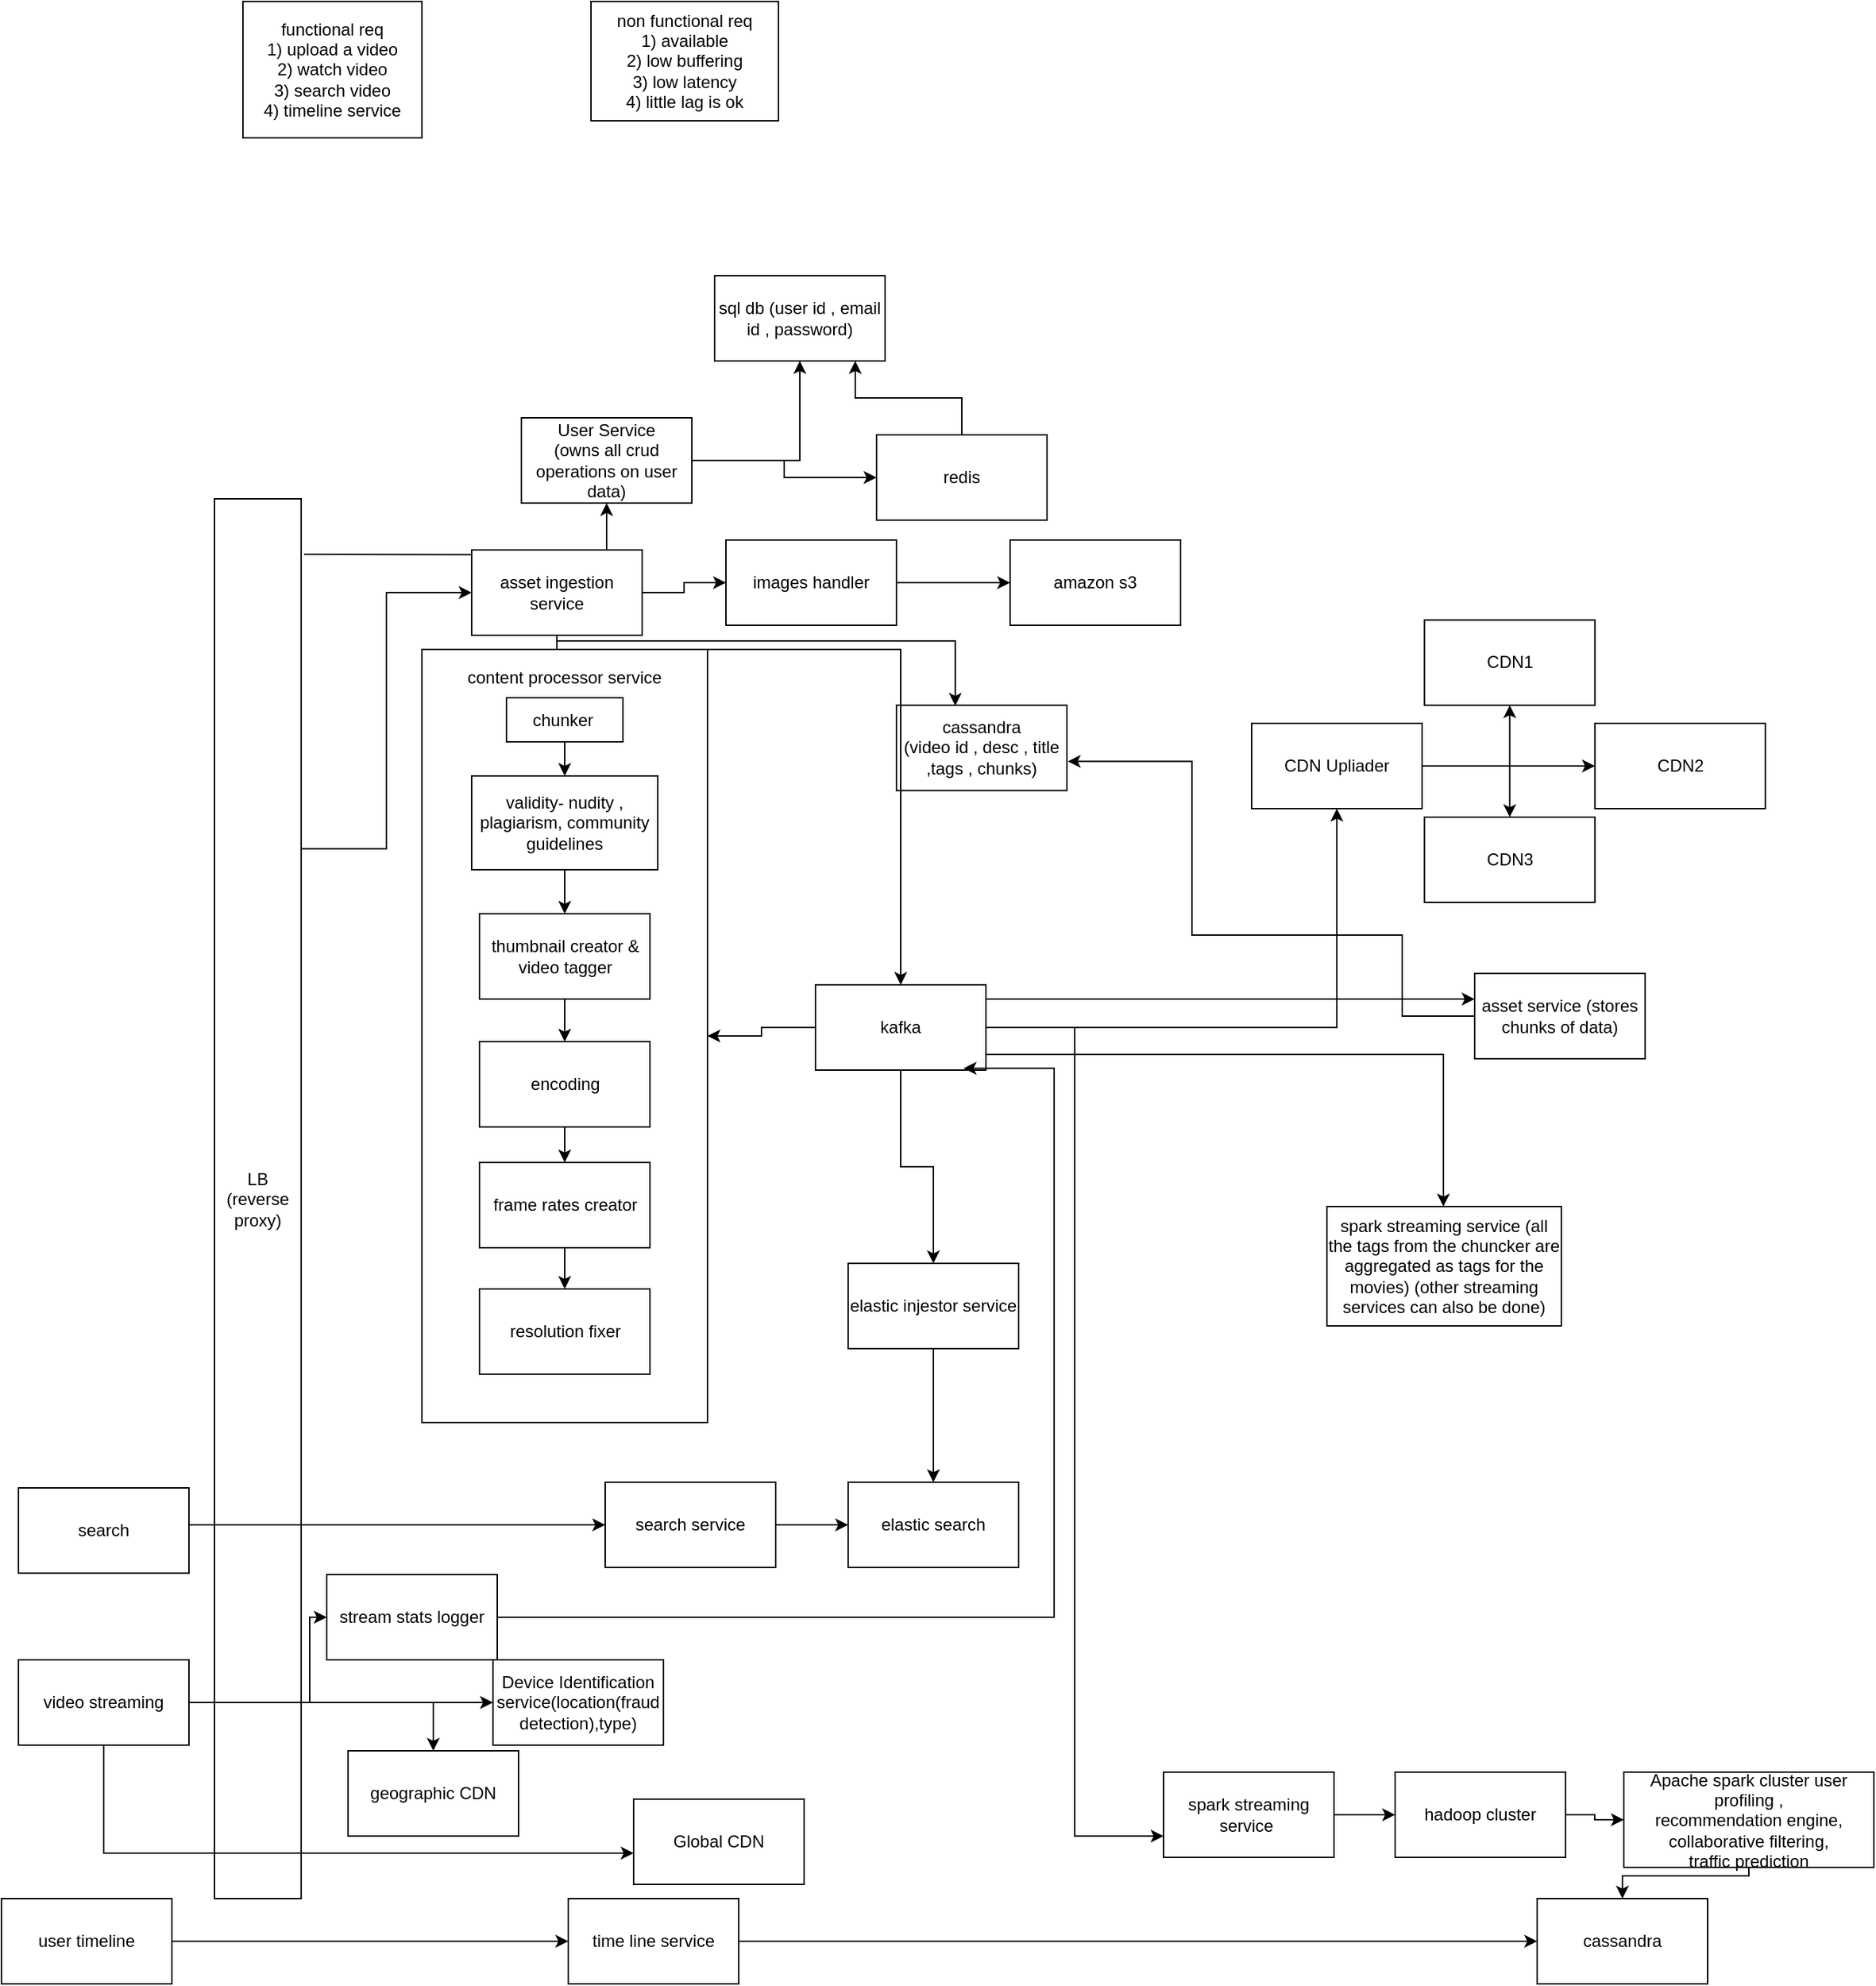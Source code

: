<mxfile version="23.1.6" type="github" pages="7">
  <diagram name="youtube" id="2cJXwp5oWL4Eqhn22xIr">
    <mxGraphModel dx="1257" dy="987" grid="0" gridSize="10" guides="1" tooltips="1" connect="1" arrows="1" fold="1" page="0" pageScale="1" pageWidth="827" pageHeight="1169" math="0" shadow="0">
      <root>
        <mxCell id="0" />
        <mxCell id="1" parent="0" />
        <mxCell id="3RxYDn_WzDznQ5FHzfgk-2" style="edgeStyle=orthogonalEdgeStyle;rounded=0;orthogonalLoop=1;jettySize=auto;html=1;" edge="1" parent="1" target="3RxYDn_WzDznQ5FHzfgk-3">
          <mxGeometry relative="1" as="geometry">
            <mxPoint x="336.286" y="117.429" as="targetPoint" />
            <mxPoint x="274" y="224" as="sourcePoint" />
          </mxGeometry>
        </mxCell>
        <mxCell id="3RxYDn_WzDznQ5FHzfgk-69" value="" style="edgeStyle=orthogonalEdgeStyle;rounded=0;orthogonalLoop=1;jettySize=auto;html=1;exitX=1;exitY=0.25;exitDx=0;exitDy=0;" edge="1" parent="1" source="3RxYDn_WzDznQ5FHzfgk-1" target="3RxYDn_WzDznQ5FHzfgk-68">
          <mxGeometry relative="1" as="geometry">
            <mxPoint x="545" y="315.522" as="sourcePoint" />
          </mxGeometry>
        </mxCell>
        <mxCell id="3RxYDn_WzDznQ5FHzfgk-1" value="LB (reverse proxy)" style="rounded=0;whiteSpace=wrap;html=1;" vertex="1" parent="1">
          <mxGeometry x="211" y="185" width="61" height="985" as="geometry" />
        </mxCell>
        <mxCell id="3RxYDn_WzDznQ5FHzfgk-6" style="edgeStyle=orthogonalEdgeStyle;rounded=0;orthogonalLoop=1;jettySize=auto;html=1;" edge="1" parent="1" source="3RxYDn_WzDznQ5FHzfgk-3" target="3RxYDn_WzDznQ5FHzfgk-4">
          <mxGeometry relative="1" as="geometry" />
        </mxCell>
        <mxCell id="3RxYDn_WzDznQ5FHzfgk-102" style="edgeStyle=orthogonalEdgeStyle;rounded=0;orthogonalLoop=1;jettySize=auto;html=1;" edge="1" parent="1" source="3RxYDn_WzDznQ5FHzfgk-3" target="3RxYDn_WzDznQ5FHzfgk-101">
          <mxGeometry relative="1" as="geometry" />
        </mxCell>
        <mxCell id="3RxYDn_WzDznQ5FHzfgk-3" value="User Service&lt;br&gt;(owns all crud operations on user data)" style="rounded=0;whiteSpace=wrap;html=1;" vertex="1" parent="1">
          <mxGeometry x="426.996" y="127.999" width="120" height="60" as="geometry" />
        </mxCell>
        <mxCell id="3RxYDn_WzDznQ5FHzfgk-4" value="sql db (user id , email id , password)" style="rounded=0;whiteSpace=wrap;html=1;" vertex="1" parent="1">
          <mxGeometry x="563" y="28" width="120" height="60" as="geometry" />
        </mxCell>
        <mxCell id="3RxYDn_WzDznQ5FHzfgk-41" style="edgeStyle=orthogonalEdgeStyle;rounded=0;orthogonalLoop=1;jettySize=auto;html=1;" edge="1" parent="1" source="3RxYDn_WzDznQ5FHzfgk-53" target="3RxYDn_WzDznQ5FHzfgk-40">
          <mxGeometry relative="1" as="geometry">
            <mxPoint x="675" y="637" as="sourcePoint" />
          </mxGeometry>
        </mxCell>
        <mxCell id="3RxYDn_WzDznQ5FHzfgk-9" value="content processor service&lt;br&gt;&lt;br&gt;&lt;br&gt;&lt;br&gt;&lt;br&gt;&lt;br&gt;&lt;br&gt;&lt;br&gt;&lt;br&gt;&lt;br&gt;&lt;br&gt;&lt;br&gt;&lt;br&gt;&lt;br&gt;&lt;br&gt;&lt;br&gt;&lt;br&gt;&lt;br&gt;&lt;br&gt;&lt;br&gt;&lt;br&gt;&lt;br&gt;&lt;br&gt;&lt;div&gt;&lt;br&gt;&lt;/div&gt;&lt;div&gt;&lt;br&gt;&lt;/div&gt;&lt;div&gt;&lt;br&gt;&lt;/div&gt;&lt;div&gt;&lt;br&gt;&lt;/div&gt;&lt;div&gt;&lt;br&gt;&lt;/div&gt;&lt;div&gt;&lt;br&gt;&lt;/div&gt;&lt;div&gt;&lt;br&gt;&lt;/div&gt;&lt;div&gt;&lt;br&gt;&lt;/div&gt;&lt;div&gt;&lt;br&gt;&lt;/div&gt;&lt;div&gt;&lt;br&gt;&lt;/div&gt;&lt;div&gt;&lt;br&gt;&lt;/div&gt;&lt;div&gt;&lt;br&gt;&lt;/div&gt;&lt;div&gt;&lt;br&gt;&lt;/div&gt;" style="rounded=0;whiteSpace=wrap;html=1;" vertex="1" parent="1">
          <mxGeometry x="357" y="291" width="201" height="544" as="geometry" />
        </mxCell>
        <mxCell id="3RxYDn_WzDznQ5FHzfgk-10" value="functional req&lt;br&gt;1) upload a video&lt;br&gt;2) watch video&lt;br&gt;3) search video&lt;br&gt;4) timeline service" style="rounded=0;whiteSpace=wrap;html=1;" vertex="1" parent="1">
          <mxGeometry x="231" y="-165" width="126" height="96" as="geometry" />
        </mxCell>
        <mxCell id="3RxYDn_WzDznQ5FHzfgk-11" value="non functional req&lt;br&gt;1) available&lt;br&gt;2) low buffering&lt;br&gt;3) low latency&lt;br&gt;4) little lag is ok" style="rounded=0;whiteSpace=wrap;html=1;" vertex="1" parent="1">
          <mxGeometry x="476" y="-165" width="132" height="84" as="geometry" />
        </mxCell>
        <mxCell id="3RxYDn_WzDznQ5FHzfgk-17" value="" style="edgeStyle=orthogonalEdgeStyle;rounded=0;orthogonalLoop=1;jettySize=auto;html=1;" edge="1" parent="1" source="3RxYDn_WzDznQ5FHzfgk-14" target="3RxYDn_WzDznQ5FHzfgk-16">
          <mxGeometry relative="1" as="geometry" />
        </mxCell>
        <mxCell id="3RxYDn_WzDznQ5FHzfgk-14" value="images handler" style="rounded=0;whiteSpace=wrap;html=1;" vertex="1" parent="1">
          <mxGeometry x="571" y="214" width="120" height="60" as="geometry" />
        </mxCell>
        <mxCell id="3RxYDn_WzDznQ5FHzfgk-16" value="amazon s3" style="rounded=0;whiteSpace=wrap;html=1;" vertex="1" parent="1">
          <mxGeometry x="771" y="214" width="120" height="60" as="geometry" />
        </mxCell>
        <mxCell id="3RxYDn_WzDznQ5FHzfgk-19" value="cassandra&lt;br&gt;(video id , desc , title ,tags , chunks)" style="rounded=0;whiteSpace=wrap;html=1;" vertex="1" parent="1">
          <mxGeometry x="691.001" y="330.286" width="120" height="60" as="geometry" />
        </mxCell>
        <mxCell id="3RxYDn_WzDznQ5FHzfgk-22" style="edgeStyle=orthogonalEdgeStyle;rounded=0;orthogonalLoop=1;jettySize=auto;html=1;entryX=0.5;entryY=0;entryDx=0;entryDy=0;" edge="1" parent="1" source="3RxYDn_WzDznQ5FHzfgk-20" target="3RxYDn_WzDznQ5FHzfgk-21">
          <mxGeometry relative="1" as="geometry" />
        </mxCell>
        <mxCell id="3RxYDn_WzDznQ5FHzfgk-20" value="chunker&amp;nbsp;" style="rounded=0;whiteSpace=wrap;html=1;" vertex="1" parent="1">
          <mxGeometry x="416.5" y="325" width="82" height="31" as="geometry" />
        </mxCell>
        <mxCell id="3RxYDn_WzDznQ5FHzfgk-36" value="" style="edgeStyle=orthogonalEdgeStyle;rounded=0;orthogonalLoop=1;jettySize=auto;html=1;" edge="1" parent="1" source="3RxYDn_WzDznQ5FHzfgk-21" target="3RxYDn_WzDznQ5FHzfgk-35">
          <mxGeometry relative="1" as="geometry" />
        </mxCell>
        <mxCell id="3RxYDn_WzDznQ5FHzfgk-21" value="validity- nudity , plagiarism, community guidelines" style="rounded=0;whiteSpace=wrap;html=1;" vertex="1" parent="1">
          <mxGeometry x="392" y="380" width="131" height="66" as="geometry" />
        </mxCell>
        <mxCell id="3RxYDn_WzDznQ5FHzfgk-33" value="" style="edgeStyle=orthogonalEdgeStyle;rounded=0;orthogonalLoop=1;jettySize=auto;html=1;" edge="1" parent="1" source="3RxYDn_WzDznQ5FHzfgk-24" target="3RxYDn_WzDznQ5FHzfgk-32">
          <mxGeometry relative="1" as="geometry" />
        </mxCell>
        <mxCell id="3RxYDn_WzDznQ5FHzfgk-24" value="encoding" style="whiteSpace=wrap;html=1;rounded=0;" vertex="1" parent="1">
          <mxGeometry x="397.5" y="567" width="120" height="60" as="geometry" />
        </mxCell>
        <mxCell id="3RxYDn_WzDznQ5FHzfgk-26" value="resolution fixer" style="rounded=0;whiteSpace=wrap;html=1;" vertex="1" parent="1">
          <mxGeometry x="397.5" y="741" width="120" height="60" as="geometry" />
        </mxCell>
        <mxCell id="3RxYDn_WzDznQ5FHzfgk-34" style="edgeStyle=orthogonalEdgeStyle;rounded=0;orthogonalLoop=1;jettySize=auto;html=1;" edge="1" parent="1" source="3RxYDn_WzDznQ5FHzfgk-32" target="3RxYDn_WzDznQ5FHzfgk-26">
          <mxGeometry relative="1" as="geometry" />
        </mxCell>
        <mxCell id="3RxYDn_WzDznQ5FHzfgk-32" value="frame rates creator" style="whiteSpace=wrap;html=1;rounded=0;" vertex="1" parent="1">
          <mxGeometry x="397.5" y="652" width="120" height="60" as="geometry" />
        </mxCell>
        <mxCell id="3RxYDn_WzDznQ5FHzfgk-37" style="edgeStyle=orthogonalEdgeStyle;rounded=0;orthogonalLoop=1;jettySize=auto;html=1;entryX=0.5;entryY=0;entryDx=0;entryDy=0;" edge="1" parent="1" source="3RxYDn_WzDznQ5FHzfgk-35" target="3RxYDn_WzDznQ5FHzfgk-24">
          <mxGeometry relative="1" as="geometry" />
        </mxCell>
        <mxCell id="3RxYDn_WzDznQ5FHzfgk-35" value="thumbnail creator &amp;amp; video tagger" style="whiteSpace=wrap;html=1;rounded=0;" vertex="1" parent="1">
          <mxGeometry x="397.5" y="477" width="120" height="60" as="geometry" />
        </mxCell>
        <mxCell id="3RxYDn_WzDznQ5FHzfgk-39" style="edgeStyle=orthogonalEdgeStyle;rounded=0;orthogonalLoop=1;jettySize=auto;html=1;entryX=0;entryY=0.5;entryDx=0;entryDy=0;" edge="1" parent="1" source="3RxYDn_WzDznQ5FHzfgk-38" target="3RxYDn_WzDznQ5FHzfgk-44">
          <mxGeometry relative="1" as="geometry">
            <mxPoint x="431" y="911" as="targetPoint" />
            <Array as="points">
              <mxPoint x="265" y="907" />
              <mxPoint x="265" y="907" />
            </Array>
          </mxGeometry>
        </mxCell>
        <mxCell id="3RxYDn_WzDznQ5FHzfgk-38" value="search" style="rounded=0;whiteSpace=wrap;html=1;" vertex="1" parent="1">
          <mxGeometry x="73" y="881" width="120" height="60" as="geometry" />
        </mxCell>
        <mxCell id="3RxYDn_WzDznQ5FHzfgk-43" value="" style="edgeStyle=orthogonalEdgeStyle;rounded=0;orthogonalLoop=1;jettySize=auto;html=1;" edge="1" parent="1" source="3RxYDn_WzDznQ5FHzfgk-40" target="3RxYDn_WzDznQ5FHzfgk-42">
          <mxGeometry relative="1" as="geometry" />
        </mxCell>
        <mxCell id="3RxYDn_WzDznQ5FHzfgk-40" value="elastic injestor service" style="rounded=0;whiteSpace=wrap;html=1;" vertex="1" parent="1">
          <mxGeometry x="657" y="723" width="120" height="60" as="geometry" />
        </mxCell>
        <mxCell id="3RxYDn_WzDznQ5FHzfgk-42" value="elastic search" style="whiteSpace=wrap;html=1;rounded=0;" vertex="1" parent="1">
          <mxGeometry x="657" y="877" width="120" height="60" as="geometry" />
        </mxCell>
        <mxCell id="3RxYDn_WzDznQ5FHzfgk-45" style="edgeStyle=orthogonalEdgeStyle;rounded=0;orthogonalLoop=1;jettySize=auto;html=1;" edge="1" parent="1" source="3RxYDn_WzDznQ5FHzfgk-44" target="3RxYDn_WzDznQ5FHzfgk-42">
          <mxGeometry relative="1" as="geometry" />
        </mxCell>
        <mxCell id="3RxYDn_WzDznQ5FHzfgk-44" value="search service" style="rounded=0;whiteSpace=wrap;html=1;" vertex="1" parent="1">
          <mxGeometry x="486" y="877" width="120" height="60" as="geometry" />
        </mxCell>
        <mxCell id="3RxYDn_WzDznQ5FHzfgk-65" style="edgeStyle=orthogonalEdgeStyle;rounded=0;orthogonalLoop=1;jettySize=auto;html=1;" edge="1" parent="1" source="3RxYDn_WzDznQ5FHzfgk-46" target="3RxYDn_WzDznQ5FHzfgk-62">
          <mxGeometry relative="1" as="geometry" />
        </mxCell>
        <mxCell id="3RxYDn_WzDznQ5FHzfgk-46" value="user timeline" style="rounded=0;whiteSpace=wrap;html=1;" vertex="1" parent="1">
          <mxGeometry x="61" y="1170" width="120" height="60" as="geometry" />
        </mxCell>
        <mxCell id="3RxYDn_WzDznQ5FHzfgk-93" style="edgeStyle=orthogonalEdgeStyle;rounded=0;orthogonalLoop=1;jettySize=auto;html=1;" edge="1" parent="1" source="3RxYDn_WzDznQ5FHzfgk-47" target="3RxYDn_WzDznQ5FHzfgk-94">
          <mxGeometry relative="1" as="geometry">
            <mxPoint x="345.75" y="1077" as="targetPoint" />
          </mxGeometry>
        </mxCell>
        <mxCell id="3RxYDn_WzDznQ5FHzfgk-98" style="edgeStyle=orthogonalEdgeStyle;rounded=0;orthogonalLoop=1;jettySize=auto;html=1;" edge="1" parent="1" source="3RxYDn_WzDznQ5FHzfgk-47" target="3RxYDn_WzDznQ5FHzfgk-99">
          <mxGeometry relative="1" as="geometry">
            <mxPoint x="357" y="979.5" as="targetPoint" />
            <Array as="points">
              <mxPoint x="278" y="1032" />
              <mxPoint x="278" y="972" />
            </Array>
          </mxGeometry>
        </mxCell>
        <mxCell id="3RxYDn_WzDznQ5FHzfgk-47" value="video streaming" style="rounded=0;whiteSpace=wrap;html=1;" vertex="1" parent="1">
          <mxGeometry x="73" y="1002" width="120" height="60" as="geometry" />
        </mxCell>
        <mxCell id="3RxYDn_WzDznQ5FHzfgk-57" style="edgeStyle=orthogonalEdgeStyle;rounded=0;orthogonalLoop=1;jettySize=auto;html=1;" edge="1" parent="1" source="3RxYDn_WzDznQ5FHzfgk-52" target="3RxYDn_WzDznQ5FHzfgk-56">
          <mxGeometry relative="1" as="geometry" />
        </mxCell>
        <mxCell id="3RxYDn_WzDznQ5FHzfgk-52" value="spark streaming service&amp;nbsp;" style="rounded=0;whiteSpace=wrap;html=1;" vertex="1" parent="1">
          <mxGeometry x="879" y="1081" width="120" height="60" as="geometry" />
        </mxCell>
        <mxCell id="3RxYDn_WzDznQ5FHzfgk-55" style="edgeStyle=orthogonalEdgeStyle;rounded=0;orthogonalLoop=1;jettySize=auto;html=1;entryX=0;entryY=0.75;entryDx=0;entryDy=0;" edge="1" parent="1" source="3RxYDn_WzDznQ5FHzfgk-53" target="3RxYDn_WzDznQ5FHzfgk-52">
          <mxGeometry relative="1" as="geometry" />
        </mxCell>
        <mxCell id="3RxYDn_WzDznQ5FHzfgk-66" style="edgeStyle=orthogonalEdgeStyle;rounded=0;orthogonalLoop=1;jettySize=auto;html=1;" edge="1" parent="1" source="3RxYDn_WzDznQ5FHzfgk-53" target="3RxYDn_WzDznQ5FHzfgk-9">
          <mxGeometry relative="1" as="geometry" />
        </mxCell>
        <mxCell id="3RxYDn_WzDznQ5FHzfgk-53" value="kafka" style="rounded=0;whiteSpace=wrap;html=1;" vertex="1" parent="1">
          <mxGeometry x="634" y="527" width="120" height="60" as="geometry" />
        </mxCell>
        <mxCell id="3RxYDn_WzDznQ5FHzfgk-59" style="edgeStyle=orthogonalEdgeStyle;rounded=0;orthogonalLoop=1;jettySize=auto;html=1;" edge="1" parent="1" source="3RxYDn_WzDznQ5FHzfgk-56" target="3RxYDn_WzDznQ5FHzfgk-58">
          <mxGeometry relative="1" as="geometry" />
        </mxCell>
        <mxCell id="3RxYDn_WzDznQ5FHzfgk-56" value="hadoop cluster" style="rounded=0;whiteSpace=wrap;html=1;" vertex="1" parent="1">
          <mxGeometry x="1042" y="1081" width="120" height="60" as="geometry" />
        </mxCell>
        <mxCell id="3RxYDn_WzDznQ5FHzfgk-89" style="edgeStyle=orthogonalEdgeStyle;rounded=0;orthogonalLoop=1;jettySize=auto;html=1;" edge="1" parent="1" source="3RxYDn_WzDznQ5FHzfgk-58" target="3RxYDn_WzDznQ5FHzfgk-63">
          <mxGeometry relative="1" as="geometry">
            <Array as="points">
              <mxPoint x="1291" y="1154" />
              <mxPoint x="1202" y="1154" />
            </Array>
          </mxGeometry>
        </mxCell>
        <mxCell id="3RxYDn_WzDznQ5FHzfgk-58" value="Apache spark cluster user profiling ,&lt;br&gt;recommendation engine,&lt;br&gt;collaborative filtering,&lt;br&gt;traffic prediction" style="rounded=0;whiteSpace=wrap;html=1;" vertex="1" parent="1">
          <mxGeometry x="1203" y="1081" width="176" height="67" as="geometry" />
        </mxCell>
        <mxCell id="3RxYDn_WzDznQ5FHzfgk-64" style="edgeStyle=orthogonalEdgeStyle;rounded=0;orthogonalLoop=1;jettySize=auto;html=1;" edge="1" parent="1" source="3RxYDn_WzDznQ5FHzfgk-62" target="3RxYDn_WzDznQ5FHzfgk-63">
          <mxGeometry relative="1" as="geometry" />
        </mxCell>
        <mxCell id="3RxYDn_WzDznQ5FHzfgk-62" value="time line service" style="rounded=0;whiteSpace=wrap;html=1;" vertex="1" parent="1">
          <mxGeometry x="460" y="1170" width="120" height="60" as="geometry" />
        </mxCell>
        <mxCell id="3RxYDn_WzDznQ5FHzfgk-63" value="cassandra" style="rounded=0;whiteSpace=wrap;html=1;" vertex="1" parent="1">
          <mxGeometry x="1142" y="1170" width="120" height="60" as="geometry" />
        </mxCell>
        <mxCell id="3RxYDn_WzDznQ5FHzfgk-70" style="edgeStyle=orthogonalEdgeStyle;rounded=0;orthogonalLoop=1;jettySize=auto;html=1;" edge="1" parent="1" source="3RxYDn_WzDznQ5FHzfgk-68" target="3RxYDn_WzDznQ5FHzfgk-14">
          <mxGeometry relative="1" as="geometry" />
        </mxCell>
        <mxCell id="3RxYDn_WzDznQ5FHzfgk-72" style="edgeStyle=orthogonalEdgeStyle;rounded=0;orthogonalLoop=1;jettySize=auto;html=1;" edge="1" parent="1" source="3RxYDn_WzDznQ5FHzfgk-68" target="3RxYDn_WzDznQ5FHzfgk-53">
          <mxGeometry relative="1" as="geometry">
            <Array as="points">
              <mxPoint x="452" y="291" />
              <mxPoint x="694" y="291" />
            </Array>
          </mxGeometry>
        </mxCell>
        <mxCell id="3RxYDn_WzDznQ5FHzfgk-68" value="asset ingestion service" style="whiteSpace=wrap;html=1;rounded=0;" vertex="1" parent="1">
          <mxGeometry x="392" y="221.0" width="120" height="60" as="geometry" />
        </mxCell>
        <mxCell id="3RxYDn_WzDznQ5FHzfgk-71" style="edgeStyle=orthogonalEdgeStyle;rounded=0;orthogonalLoop=1;jettySize=auto;html=1;entryX=0.345;entryY=0.006;entryDx=0;entryDy=0;entryPerimeter=0;" edge="1" parent="1" source="3RxYDn_WzDznQ5FHzfgk-68" target="3RxYDn_WzDznQ5FHzfgk-19">
          <mxGeometry relative="1" as="geometry">
            <Array as="points">
              <mxPoint x="452" y="285" />
              <mxPoint x="732" y="285" />
            </Array>
          </mxGeometry>
        </mxCell>
        <mxCell id="3RxYDn_WzDznQ5FHzfgk-75" value="" style="edgeStyle=orthogonalEdgeStyle;rounded=0;orthogonalLoop=1;jettySize=auto;html=1;" edge="1" parent="1" source="3RxYDn_WzDznQ5FHzfgk-53" target="3RxYDn_WzDznQ5FHzfgk-74">
          <mxGeometry relative="1" as="geometry">
            <mxPoint x="1043.739" y="388.913" as="targetPoint" />
            <mxPoint x="754" y="557" as="sourcePoint" />
            <Array as="points">
              <mxPoint x="871" y="537" />
              <mxPoint x="871" y="537" />
            </Array>
          </mxGeometry>
        </mxCell>
        <mxCell id="3RxYDn_WzDznQ5FHzfgk-76" style="edgeStyle=orthogonalEdgeStyle;rounded=0;orthogonalLoop=1;jettySize=auto;html=1;entryX=1.005;entryY=0.658;entryDx=0;entryDy=0;entryPerimeter=0;" edge="1" parent="1" source="3RxYDn_WzDznQ5FHzfgk-74" target="3RxYDn_WzDznQ5FHzfgk-19">
          <mxGeometry relative="1" as="geometry">
            <mxPoint x="1027.217" y="320.217" as="targetPoint" />
            <Array as="points">
              <mxPoint x="1047" y="492" />
              <mxPoint x="899" y="492" />
              <mxPoint x="899" y="370" />
            </Array>
          </mxGeometry>
        </mxCell>
        <mxCell id="3RxYDn_WzDznQ5FHzfgk-74" value="asset service (stores chunks of data)" style="rounded=0;whiteSpace=wrap;html=1;" vertex="1" parent="1">
          <mxGeometry x="1098" y="519" width="120" height="60" as="geometry" />
        </mxCell>
        <mxCell id="3RxYDn_WzDznQ5FHzfgk-78" value="" style="edgeStyle=orthogonalEdgeStyle;rounded=0;orthogonalLoop=1;jettySize=auto;html=1;" edge="1" parent="1" source="3RxYDn_WzDznQ5FHzfgk-53" target="3RxYDn_WzDznQ5FHzfgk-79">
          <mxGeometry relative="1" as="geometry">
            <mxPoint x="961.333" y="418.667" as="targetPoint" />
            <mxPoint x="754" y="557" as="sourcePoint" />
          </mxGeometry>
        </mxCell>
        <mxCell id="3RxYDn_WzDznQ5FHzfgk-80" style="edgeStyle=orthogonalEdgeStyle;rounded=0;orthogonalLoop=1;jettySize=auto;html=1;" edge="1" parent="1" source="3RxYDn_WzDznQ5FHzfgk-79" target="3RxYDn_WzDznQ5FHzfgk-81">
          <mxGeometry relative="1" as="geometry">
            <mxPoint x="1122.667" y="237.333" as="targetPoint" />
          </mxGeometry>
        </mxCell>
        <mxCell id="3RxYDn_WzDznQ5FHzfgk-79" value="CDN Upliader" style="rounded=0;whiteSpace=wrap;html=1;" vertex="1" parent="1">
          <mxGeometry x="941" y="343" width="120" height="60" as="geometry" />
        </mxCell>
        <mxCell id="3RxYDn_WzDznQ5FHzfgk-81" value="CDN1" style="rounded=0;whiteSpace=wrap;html=1;" vertex="1" parent="1">
          <mxGeometry x="1062.667" y="270.283" width="120" height="60" as="geometry" />
        </mxCell>
        <mxCell id="3RxYDn_WzDznQ5FHzfgk-82" style="edgeStyle=orthogonalEdgeStyle;rounded=0;orthogonalLoop=1;jettySize=auto;html=1;exitX=1;exitY=0.5;exitDx=0;exitDy=0;" edge="1" parent="1" target="3RxYDn_WzDznQ5FHzfgk-83" source="3RxYDn_WzDznQ5FHzfgk-79">
          <mxGeometry relative="1" as="geometry">
            <mxPoint x="1132.667" y="247.333" as="targetPoint" />
            <mxPoint x="1071" y="383" as="sourcePoint" />
          </mxGeometry>
        </mxCell>
        <mxCell id="3RxYDn_WzDznQ5FHzfgk-83" value="CDN2" style="rounded=0;whiteSpace=wrap;html=1;" vertex="1" parent="1">
          <mxGeometry x="1182.667" y="343.003" width="120" height="60" as="geometry" />
        </mxCell>
        <mxCell id="3RxYDn_WzDznQ5FHzfgk-84" style="edgeStyle=orthogonalEdgeStyle;rounded=0;orthogonalLoop=1;jettySize=auto;html=1;" edge="1" parent="1" target="3RxYDn_WzDznQ5FHzfgk-85" source="3RxYDn_WzDznQ5FHzfgk-79">
          <mxGeometry relative="1" as="geometry">
            <mxPoint x="1237.667" y="350.003" as="targetPoint" />
            <mxPoint x="1176" y="485.67" as="sourcePoint" />
          </mxGeometry>
        </mxCell>
        <mxCell id="3RxYDn_WzDznQ5FHzfgk-85" value="CDN3" style="rounded=0;whiteSpace=wrap;html=1;" vertex="1" parent="1">
          <mxGeometry x="1062.667" y="409.003" width="120" height="60" as="geometry" />
        </mxCell>
        <mxCell id="3RxYDn_WzDznQ5FHzfgk-88" value="" style="edgeStyle=orthogonalEdgeStyle;rounded=0;orthogonalLoop=1;jettySize=auto;html=1;" edge="1" parent="1" source="3RxYDn_WzDznQ5FHzfgk-53" target="3RxYDn_WzDznQ5FHzfgk-87">
          <mxGeometry relative="1" as="geometry">
            <mxPoint x="948.154" y="684.077" as="targetPoint" />
            <mxPoint x="754" y="557" as="sourcePoint" />
            <Array as="points">
              <mxPoint x="1076" y="576" />
            </Array>
          </mxGeometry>
        </mxCell>
        <mxCell id="3RxYDn_WzDznQ5FHzfgk-87" value="spark streaming service (all the tags from the chuncker are aggregated as tags for the movies) (other streaming services can also be done)" style="rounded=0;whiteSpace=wrap;html=1;" vertex="1" parent="1">
          <mxGeometry x="994" y="683" width="165" height="84" as="geometry" />
        </mxCell>
        <mxCell id="3RxYDn_WzDznQ5FHzfgk-91" value="" style="edgeStyle=orthogonalEdgeStyle;rounded=0;orthogonalLoop=1;jettySize=auto;html=1;" edge="1" parent="1" source="3RxYDn_WzDznQ5FHzfgk-47" target="3RxYDn_WzDznQ5FHzfgk-92">
          <mxGeometry relative="1" as="geometry">
            <mxPoint x="310" y="1032" as="targetPoint" />
            <mxPoint x="193" y="1032" as="sourcePoint" />
          </mxGeometry>
        </mxCell>
        <mxCell id="3RxYDn_WzDznQ5FHzfgk-92" value="Device Identification service(location(fraud detection),type)" style="rounded=0;whiteSpace=wrap;html=1;" vertex="1" parent="1">
          <mxGeometry x="407" y="1002" width="120" height="60" as="geometry" />
        </mxCell>
        <mxCell id="3RxYDn_WzDznQ5FHzfgk-94" value="geographic CDN" style="rounded=0;whiteSpace=wrap;html=1;" vertex="1" parent="1">
          <mxGeometry x="305" y="1066" width="120" height="60" as="geometry" />
        </mxCell>
        <mxCell id="3RxYDn_WzDznQ5FHzfgk-96" value="" style="edgeStyle=orthogonalEdgeStyle;rounded=0;orthogonalLoop=1;jettySize=auto;html=1;" edge="1" parent="1" source="3RxYDn_WzDznQ5FHzfgk-47" target="3RxYDn_WzDznQ5FHzfgk-97">
          <mxGeometry relative="1" as="geometry">
            <mxPoint x="309.5" y="1129.5" as="targetPoint" />
            <mxPoint x="193" y="1032" as="sourcePoint" />
            <Array as="points">
              <mxPoint x="133" y="1138" />
            </Array>
          </mxGeometry>
        </mxCell>
        <mxCell id="3RxYDn_WzDznQ5FHzfgk-97" value="Global CDN" style="rounded=0;whiteSpace=wrap;html=1;" vertex="1" parent="1">
          <mxGeometry x="506" y="1100" width="120" height="60" as="geometry" />
        </mxCell>
        <mxCell id="3RxYDn_WzDznQ5FHzfgk-100" style="edgeStyle=orthogonalEdgeStyle;rounded=0;orthogonalLoop=1;jettySize=auto;html=1;entryX=0.869;entryY=0.979;entryDx=0;entryDy=0;entryPerimeter=0;" edge="1" parent="1" source="3RxYDn_WzDznQ5FHzfgk-99" target="3RxYDn_WzDznQ5FHzfgk-53">
          <mxGeometry relative="1" as="geometry">
            <mxPoint x="935.75" y="899.5" as="targetPoint" />
            <Array as="points">
              <mxPoint x="802" y="972" />
              <mxPoint x="802" y="586" />
            </Array>
          </mxGeometry>
        </mxCell>
        <mxCell id="3RxYDn_WzDznQ5FHzfgk-99" value="stream stats logger" style="rounded=0;whiteSpace=wrap;html=1;" vertex="1" parent="1">
          <mxGeometry x="290" y="942" width="120" height="60" as="geometry" />
        </mxCell>
        <mxCell id="3RxYDn_WzDznQ5FHzfgk-103" style="edgeStyle=orthogonalEdgeStyle;rounded=0;orthogonalLoop=1;jettySize=auto;html=1;" edge="1" parent="1" source="3RxYDn_WzDznQ5FHzfgk-101" target="3RxYDn_WzDznQ5FHzfgk-4">
          <mxGeometry relative="1" as="geometry">
            <Array as="points">
              <mxPoint x="737" y="114" />
              <mxPoint x="662" y="114" />
            </Array>
          </mxGeometry>
        </mxCell>
        <mxCell id="3RxYDn_WzDznQ5FHzfgk-101" value="redis" style="rounded=0;whiteSpace=wrap;html=1;" vertex="1" parent="1">
          <mxGeometry x="677" y="140" width="120" height="60" as="geometry" />
        </mxCell>
      </root>
    </mxGraphModel>
  </diagram>
  <diagram id="Z3_YPxj4UDbbH5QxNVfS" name="Uber">
    <mxGraphModel dx="4380" dy="2660" grid="0" gridSize="10" guides="1" tooltips="1" connect="1" arrows="1" fold="1" page="0" pageScale="1" pageWidth="827" pageHeight="1169" math="0" shadow="0">
      <root>
        <mxCell id="0" />
        <mxCell id="1" parent="0" />
        <mxCell id="cBqiOYdsfbjIEnJn-hWU-4" style="edgeStyle=orthogonalEdgeStyle;rounded=0;orthogonalLoop=1;jettySize=auto;html=1;" edge="1" parent="1" source="cBqiOYdsfbjIEnJn-hWU-1" target="cBqiOYdsfbjIEnJn-hWU-3">
          <mxGeometry relative="1" as="geometry" />
        </mxCell>
        <mxCell id="cBqiOYdsfbjIEnJn-hWU-1" value="rider" style="rounded=0;whiteSpace=wrap;html=1;" vertex="1" parent="1">
          <mxGeometry x="-105" y="-345" width="120" height="60" as="geometry" />
        </mxCell>
        <mxCell id="cBqiOYdsfbjIEnJn-hWU-20" value="" style="edgeStyle=orthogonalEdgeStyle;rounded=0;orthogonalLoop=1;jettySize=auto;html=1;" edge="1" parent="1" source="cBqiOYdsfbjIEnJn-hWU-3" target="cBqiOYdsfbjIEnJn-hWU-19">
          <mxGeometry relative="1" as="geometry" />
        </mxCell>
        <mxCell id="cBqiOYdsfbjIEnJn-hWU-3" value="LB" style="rounded=0;whiteSpace=wrap;html=1;" vertex="1" parent="1">
          <mxGeometry x="94" y="-419" width="69" height="208" as="geometry" />
        </mxCell>
        <mxCell id="cBqiOYdsfbjIEnJn-hWU-8" style="edgeStyle=orthogonalEdgeStyle;rounded=0;orthogonalLoop=1;jettySize=auto;html=1;entryX=0;entryY=0.5;entryDx=0;entryDy=0;" edge="1" parent="1" source="cBqiOYdsfbjIEnJn-hWU-5" target="cBqiOYdsfbjIEnJn-hWU-6">
          <mxGeometry relative="1" as="geometry" />
        </mxCell>
        <mxCell id="cBqiOYdsfbjIEnJn-hWU-9" style="edgeStyle=orthogonalEdgeStyle;rounded=0;orthogonalLoop=1;jettySize=auto;html=1;entryX=0;entryY=0.5;entryDx=0;entryDy=0;" edge="1" parent="1" source="cBqiOYdsfbjIEnJn-hWU-5" target="cBqiOYdsfbjIEnJn-hWU-7">
          <mxGeometry relative="1" as="geometry">
            <Array as="points">
              <mxPoint x="385" y="-370" />
              <mxPoint x="385" y="-323" />
            </Array>
          </mxGeometry>
        </mxCell>
        <mxCell id="cBqiOYdsfbjIEnJn-hWU-5" value="rider service" style="rounded=0;whiteSpace=wrap;html=1;" vertex="1" parent="1">
          <mxGeometry x="239" y="-400" width="120" height="60" as="geometry" />
        </mxCell>
        <mxCell id="cBqiOYdsfbjIEnJn-hWU-6" value="my sql" style="rounded=0;whiteSpace=wrap;html=1;" vertex="1" parent="1">
          <mxGeometry x="412" y="-452" width="120" height="60" as="geometry" />
        </mxCell>
        <mxCell id="cBqiOYdsfbjIEnJn-hWU-7" value="redis" style="whiteSpace=wrap;html=1;" vertex="1" parent="1">
          <mxGeometry x="419" y="-353" width="120" height="60" as="geometry" />
        </mxCell>
        <mxCell id="cBqiOYdsfbjIEnJn-hWU-10" style="edgeStyle=orthogonalEdgeStyle;rounded=0;orthogonalLoop=1;jettySize=auto;html=1;" edge="1" parent="1" source="cBqiOYdsfbjIEnJn-hWU-11" target="cBqiOYdsfbjIEnJn-hWU-12">
          <mxGeometry relative="1" as="geometry" />
        </mxCell>
        <mxCell id="cBqiOYdsfbjIEnJn-hWU-11" value="driver" style="rounded=0;whiteSpace=wrap;html=1;" vertex="1" parent="1">
          <mxGeometry x="-97" y="-110" width="120" height="60" as="geometry" />
        </mxCell>
        <mxCell id="cBqiOYdsfbjIEnJn-hWU-21" style="edgeStyle=orthogonalEdgeStyle;rounded=0;orthogonalLoop=1;jettySize=auto;html=1;" edge="1" parent="1" source="cBqiOYdsfbjIEnJn-hWU-12" target="cBqiOYdsfbjIEnJn-hWU-15">
          <mxGeometry relative="1" as="geometry" />
        </mxCell>
        <mxCell id="cBqiOYdsfbjIEnJn-hWU-23" value="" style="edgeStyle=orthogonalEdgeStyle;rounded=0;orthogonalLoop=1;jettySize=auto;html=1;" edge="1" parent="1" source="cBqiOYdsfbjIEnJn-hWU-12" target="cBqiOYdsfbjIEnJn-hWU-22">
          <mxGeometry relative="1" as="geometry" />
        </mxCell>
        <mxCell id="cBqiOYdsfbjIEnJn-hWU-12" value="LB" style="rounded=0;whiteSpace=wrap;html=1;" vertex="1" parent="1">
          <mxGeometry x="94" y="-184" width="69" height="208" as="geometry" />
        </mxCell>
        <mxCell id="cBqiOYdsfbjIEnJn-hWU-13" style="edgeStyle=orthogonalEdgeStyle;rounded=0;orthogonalLoop=1;jettySize=auto;html=1;entryX=0;entryY=0.5;entryDx=0;entryDy=0;" edge="1" parent="1" source="cBqiOYdsfbjIEnJn-hWU-15" target="cBqiOYdsfbjIEnJn-hWU-16">
          <mxGeometry relative="1" as="geometry" />
        </mxCell>
        <mxCell id="cBqiOYdsfbjIEnJn-hWU-14" style="edgeStyle=orthogonalEdgeStyle;rounded=0;orthogonalLoop=1;jettySize=auto;html=1;entryX=0;entryY=0.5;entryDx=0;entryDy=0;" edge="1" parent="1" source="cBqiOYdsfbjIEnJn-hWU-15" target="cBqiOYdsfbjIEnJn-hWU-17">
          <mxGeometry relative="1" as="geometry">
            <Array as="points">
              <mxPoint x="375" y="-83" />
              <mxPoint x="375" y="-36" />
            </Array>
          </mxGeometry>
        </mxCell>
        <mxCell id="cBqiOYdsfbjIEnJn-hWU-15" value="driver service" style="rounded=0;whiteSpace=wrap;html=1;" vertex="1" parent="1">
          <mxGeometry x="229" y="-113" width="120" height="60" as="geometry" />
        </mxCell>
        <mxCell id="cBqiOYdsfbjIEnJn-hWU-16" value="my sql" style="rounded=0;whiteSpace=wrap;html=1;" vertex="1" parent="1">
          <mxGeometry x="402" y="-165" width="120" height="60" as="geometry" />
        </mxCell>
        <mxCell id="cBqiOYdsfbjIEnJn-hWU-17" value="redis" style="whiteSpace=wrap;html=1;" vertex="1" parent="1">
          <mxGeometry x="409" y="-66" width="120" height="60" as="geometry" />
        </mxCell>
        <mxCell id="cBqiOYdsfbjIEnJn-hWU-18" style="edgeStyle=orthogonalEdgeStyle;rounded=0;orthogonalLoop=1;jettySize=auto;html=1;entryX=-0.008;entryY=0.4;entryDx=0;entryDy=0;entryPerimeter=0;" edge="1" parent="1" source="cBqiOYdsfbjIEnJn-hWU-3" target="cBqiOYdsfbjIEnJn-hWU-5">
          <mxGeometry relative="1" as="geometry" />
        </mxCell>
        <mxCell id="cBqiOYdsfbjIEnJn-hWU-25" value="" style="edgeStyle=orthogonalEdgeStyle;rounded=0;orthogonalLoop=1;jettySize=auto;html=1;" edge="1" parent="1" source="cBqiOYdsfbjIEnJn-hWU-19" target="cBqiOYdsfbjIEnJn-hWU-24">
          <mxGeometry relative="1" as="geometry" />
        </mxCell>
        <mxCell id="cBqiOYdsfbjIEnJn-hWU-19" value="cab request service" style="whiteSpace=wrap;html=1;rounded=0;" vertex="1" parent="1">
          <mxGeometry x="255" y="-276" width="120" height="60" as="geometry" />
        </mxCell>
        <mxCell id="cBqiOYdsfbjIEnJn-hWU-22" value="rider pairing service" style="whiteSpace=wrap;html=1;rounded=0;" vertex="1" parent="1">
          <mxGeometry x="236" y="10" width="120" height="60" as="geometry" />
        </mxCell>
        <mxCell id="cBqiOYdsfbjIEnJn-hWU-24" value="&amp;nbsp;cab finder&amp;nbsp;" style="whiteSpace=wrap;html=1;rounded=0;" vertex="1" parent="1">
          <mxGeometry x="455" y="-276" width="120" height="60" as="geometry" />
        </mxCell>
        <mxCell id="cBqiOYdsfbjIEnJn-hWU-26" value="requirements:-&lt;br&gt;functional requirements:-&lt;br&gt;1) find a cab&lt;br&gt;2) cab to rider matching&amp;nbsp;&lt;br&gt;3) ETA&lt;br&gt;4) cost estimation&lt;br&gt;&lt;br&gt;non functional requirements:-&lt;br&gt;1) accuracy&lt;br&gt;2)scalability&lt;br&gt;3) performant&amp;nbsp;&lt;br&gt;4)availability&lt;br&gt;&lt;br&gt;&lt;div&gt;&lt;br&gt;&lt;/div&gt;" style="rounded=0;whiteSpace=wrap;html=1;" vertex="1" parent="1">
          <mxGeometry x="227" y="-737" width="226" height="217" as="geometry" />
        </mxCell>
        <mxCell id="lIR5Y2aenok0qWITkm0L-11" style="edgeStyle=orthogonalEdgeStyle;rounded=0;orthogonalLoop=1;jettySize=auto;html=1;" edge="1" parent="1" source="lIR5Y2aenok0qWITkm0L-1" target="lIR5Y2aenok0qWITkm0L-12">
          <mxGeometry relative="1" as="geometry">
            <mxPoint x="207" y="1053.0" as="targetPoint" />
          </mxGeometry>
        </mxCell>
        <mxCell id="lIR5Y2aenok0qWITkm0L-21" value="" style="edgeStyle=orthogonalEdgeStyle;rounded=0;orthogonalLoop=1;jettySize=auto;html=1;" edge="1" parent="1" target="lIR5Y2aenok0qWITkm0L-20">
          <mxGeometry relative="1" as="geometry">
            <mxPoint x="209" y="585" as="sourcePoint" />
            <Array as="points">
              <mxPoint x="209" y="663" />
            </Array>
          </mxGeometry>
        </mxCell>
        <mxCell id="lIR5Y2aenok0qWITkm0L-1" value="cab finding service" style="rounded=0;whiteSpace=wrap;html=1;" vertex="1" parent="1">
          <mxGeometry x="123" y="483" width="168" height="101" as="geometry" />
        </mxCell>
        <mxCell id="lIR5Y2aenok0qWITkm0L-3" style="edgeStyle=orthogonalEdgeStyle;rounded=0;orthogonalLoop=1;jettySize=auto;html=1;" edge="1" parent="1" source="lIR5Y2aenok0qWITkm0L-2" target="lIR5Y2aenok0qWITkm0L-55">
          <mxGeometry relative="1" as="geometry">
            <mxPoint x="69" y="405" as="targetPoint" />
          </mxGeometry>
        </mxCell>
        <mxCell id="lIR5Y2aenok0qWITkm0L-2" value="user" style="rounded=0;whiteSpace=wrap;html=1;" vertex="1" parent="1">
          <mxGeometry x="-285" y="600" width="120" height="60" as="geometry" />
        </mxCell>
        <mxCell id="lIR5Y2aenok0qWITkm0L-8" value="" style="edgeStyle=orthogonalEdgeStyle;rounded=0;orthogonalLoop=1;jettySize=auto;html=1;" edge="1" parent="1" source="lIR5Y2aenok0qWITkm0L-4" target="lIR5Y2aenok0qWITkm0L-7">
          <mxGeometry relative="1" as="geometry" />
        </mxCell>
        <mxCell id="lIR5Y2aenok0qWITkm0L-40" style="edgeStyle=orthogonalEdgeStyle;rounded=0;orthogonalLoop=1;jettySize=auto;html=1;" edge="1" parent="1" source="lIR5Y2aenok0qWITkm0L-4" target="lIR5Y2aenok0qWITkm0L-32">
          <mxGeometry relative="1" as="geometry">
            <Array as="points">
              <mxPoint x="-12" y="634" />
              <mxPoint x="407" y="634" />
            </Array>
          </mxGeometry>
        </mxCell>
        <mxCell id="lIR5Y2aenok0qWITkm0L-4" value="web socket handler 1" style="rounded=0;whiteSpace=wrap;html=1;" vertex="1" parent="1">
          <mxGeometry x="-72" y="713" width="120" height="60" as="geometry" />
        </mxCell>
        <mxCell id="lIR5Y2aenok0qWITkm0L-9" style="edgeStyle=orthogonalEdgeStyle;rounded=0;orthogonalLoop=1;jettySize=auto;html=1;" edge="1" parent="1" source="lIR5Y2aenok0qWITkm0L-5" target="lIR5Y2aenok0qWITkm0L-7">
          <mxGeometry relative="1" as="geometry" />
        </mxCell>
        <mxCell id="lIR5Y2aenok0qWITkm0L-5" value="&lt;span style=&quot;color: rgb(0, 0, 0); font-family: Helvetica; font-size: 12px; font-style: normal; font-variant-ligatures: normal; font-variant-caps: normal; font-weight: 400; letter-spacing: normal; orphans: 2; text-align: center; text-indent: 0px; text-transform: none; widows: 2; word-spacing: 0px; -webkit-text-stroke-width: 0px; background-color: rgb(255, 255, 255); text-decoration-thickness: initial; text-decoration-style: initial; text-decoration-color: initial; float: none; display: inline !important;&quot;&gt;web socket handler 2&lt;/span&gt;" style="rounded=0;whiteSpace=wrap;html=1;" vertex="1" parent="1">
          <mxGeometry x="-75" y="823" width="120" height="60" as="geometry" />
        </mxCell>
        <mxCell id="lIR5Y2aenok0qWITkm0L-10" style="edgeStyle=orthogonalEdgeStyle;rounded=0;orthogonalLoop=1;jettySize=auto;html=1;" edge="1" parent="1" source="lIR5Y2aenok0qWITkm0L-6" target="lIR5Y2aenok0qWITkm0L-7">
          <mxGeometry relative="1" as="geometry" />
        </mxCell>
        <mxCell id="lIR5Y2aenok0qWITkm0L-6" value="&lt;span style=&quot;color: rgb(0, 0, 0); font-family: Helvetica; font-size: 12px; font-style: normal; font-variant-ligatures: normal; font-variant-caps: normal; font-weight: 400; letter-spacing: normal; orphans: 2; text-align: center; text-indent: 0px; text-transform: none; widows: 2; word-spacing: 0px; -webkit-text-stroke-width: 0px; background-color: rgb(255, 255, 255); text-decoration-thickness: initial; text-decoration-style: initial; text-decoration-color: initial; float: none; display: inline !important;&quot;&gt;web socket handler 3&lt;/span&gt;" style="rounded=0;whiteSpace=wrap;html=1;" vertex="1" parent="1">
          <mxGeometry x="-78" y="927" width="126" height="60" as="geometry" />
        </mxCell>
        <mxCell id="lIR5Y2aenok0qWITkm0L-58" value="" style="edgeStyle=orthogonalEdgeStyle;rounded=0;orthogonalLoop=1;jettySize=auto;html=1;" edge="1" parent="1" source="lIR5Y2aenok0qWITkm0L-7" target="lIR5Y2aenok0qWITkm0L-57">
          <mxGeometry relative="1" as="geometry" />
        </mxCell>
        <mxCell id="lIR5Y2aenok0qWITkm0L-7" value="web socket manager" style="whiteSpace=wrap;html=1;rounded=0;" vertex="1" parent="1">
          <mxGeometry x="227" y="812" width="120" height="60" as="geometry" />
        </mxCell>
        <mxCell id="lIR5Y2aenok0qWITkm0L-14" style="edgeStyle=orthogonalEdgeStyle;rounded=0;orthogonalLoop=1;jettySize=auto;html=1;entryX=0.5;entryY=0;entryDx=0;entryDy=0;" edge="1" parent="1" source="lIR5Y2aenok0qWITkm0L-12" target="lIR5Y2aenok0qWITkm0L-13">
          <mxGeometry relative="1" as="geometry" />
        </mxCell>
        <mxCell id="lIR5Y2aenok0qWITkm0L-12" value="location service(ETA,&lt;br&gt;segment details)" style="rounded=0;whiteSpace=wrap;html=1;" vertex="1" parent="1">
          <mxGeometry x="147" y="1023" width="120" height="60" as="geometry" />
        </mxCell>
        <mxCell id="lIR5Y2aenok0qWITkm0L-13" value="cassandra (location stored for audit)" style="rounded=0;whiteSpace=wrap;html=1;" vertex="1" parent="1">
          <mxGeometry x="147" y="1146" width="120" height="60" as="geometry" />
        </mxCell>
        <mxCell id="lIR5Y2aenok0qWITkm0L-17" value="" style="edgeStyle=orthogonalEdgeStyle;rounded=0;orthogonalLoop=1;jettySize=auto;html=1;" edge="1" parent="1" source="lIR5Y2aenok0qWITkm0L-12" target="lIR5Y2aenok0qWITkm0L-16">
          <mxGeometry relative="1" as="geometry">
            <mxPoint x="326.286" y="1078.143" as="targetPoint" />
            <mxPoint x="267" y="1053" as="sourcePoint" />
          </mxGeometry>
        </mxCell>
        <mxCell id="lIR5Y2aenok0qWITkm0L-16" value="3rd party service(ETA)" style="whiteSpace=wrap;html=1;" vertex="1" parent="1">
          <mxGeometry x="323" y="1063" width="127" height="84" as="geometry" />
        </mxCell>
        <mxCell id="lIR5Y2aenok0qWITkm0L-18" value="" style="endArrow=none;dashed=1;html=1;dashPattern=1 3;strokeWidth=2;rounded=0;" edge="1" parent="1">
          <mxGeometry width="50" height="50" relative="1" as="geometry">
            <mxPoint x="301" y="1226" as="sourcePoint" />
            <mxPoint x="303" y="1226" as="targetPoint" />
            <Array as="points">
              <mxPoint x="117" y="1232" />
              <mxPoint x="71" y="1034" />
              <mxPoint x="256" y="976" />
              <mxPoint x="483" y="1030" />
              <mxPoint x="467" y="1224" />
            </Array>
          </mxGeometry>
        </mxCell>
        <mxCell id="lIR5Y2aenok0qWITkm0L-19" value="Google Maps" style="text;html=1;align=center;verticalAlign=middle;whiteSpace=wrap;rounded=0;" vertex="1" parent="1">
          <mxGeometry x="379" y="1066" width="60" height="30" as="geometry" />
        </mxCell>
        <mxCell id="lIR5Y2aenok0qWITkm0L-54" value="" style="edgeStyle=orthogonalEdgeStyle;rounded=0;orthogonalLoop=1;jettySize=auto;html=1;" edge="1" parent="1" source="lIR5Y2aenok0qWITkm0L-20" target="lIR5Y2aenok0qWITkm0L-53">
          <mxGeometry relative="1" as="geometry" />
        </mxCell>
        <mxCell id="lIR5Y2aenok0qWITkm0L-20" value="Driver Priority Engine" style="whiteSpace=wrap;html=1;rounded=0;" vertex="1" parent="1">
          <mxGeometry x="476" y="592" width="120" height="60" as="geometry" />
        </mxCell>
        <mxCell id="lIR5Y2aenok0qWITkm0L-29" value="" style="edgeStyle=orthogonalEdgeStyle;rounded=0;orthogonalLoop=1;jettySize=auto;html=1;exitX=0.75;exitY=1;exitDx=0;exitDy=0;" edge="1" parent="1" source="lIR5Y2aenok0qWITkm0L-12" target="lIR5Y2aenok0qWITkm0L-28">
          <mxGeometry relative="1" as="geometry">
            <mxPoint x="488" y="846" as="sourcePoint" />
            <Array as="points">
              <mxPoint x="237" y="1152" />
              <mxPoint x="383" y="1152" />
            </Array>
          </mxGeometry>
        </mxCell>
        <mxCell id="lIR5Y2aenok0qWITkm0L-28" value="redis (segment wise available drivers)" style="whiteSpace=wrap;html=1;rounded=0;" vertex="1" parent="1">
          <mxGeometry x="323" y="1155" width="120" height="60" as="geometry" />
        </mxCell>
        <mxCell id="lIR5Y2aenok0qWITkm0L-35" value="" style="edgeStyle=orthogonalEdgeStyle;rounded=0;orthogonalLoop=1;jettySize=auto;html=1;" edge="1" parent="1" source="lIR5Y2aenok0qWITkm0L-32" target="lIR5Y2aenok0qWITkm0L-34">
          <mxGeometry relative="1" as="geometry" />
        </mxCell>
        <mxCell id="lIR5Y2aenok0qWITkm0L-71" style="edgeStyle=orthogonalEdgeStyle;rounded=0;orthogonalLoop=1;jettySize=auto;html=1;entryX=0;entryY=0.25;entryDx=0;entryDy=0;" edge="1" parent="1" source="lIR5Y2aenok0qWITkm0L-32" target="lIR5Y2aenok0qWITkm0L-41">
          <mxGeometry relative="1" as="geometry">
            <Array as="points">
              <mxPoint x="701" y="541" />
              <mxPoint x="701" y="660" />
            </Array>
          </mxGeometry>
        </mxCell>
        <mxCell id="lIR5Y2aenok0qWITkm0L-32" value="trip service" style="whiteSpace=wrap;html=1;rounded=0;" vertex="1" parent="1">
          <mxGeometry x="347" y="488" width="120" height="60" as="geometry" />
        </mxCell>
        <mxCell id="lIR5Y2aenok0qWITkm0L-37" value="" style="edgeStyle=orthogonalEdgeStyle;rounded=0;orthogonalLoop=1;jettySize=auto;html=1;" edge="1" parent="1" source="lIR5Y2aenok0qWITkm0L-34" target="lIR5Y2aenok0qWITkm0L-36">
          <mxGeometry relative="1" as="geometry" />
        </mxCell>
        <mxCell id="lIR5Y2aenok0qWITkm0L-34" value="my sql" style="whiteSpace=wrap;html=1;rounded=0;" vertex="1" parent="1">
          <mxGeometry x="347" y="348" width="120" height="60" as="geometry" />
        </mxCell>
        <mxCell id="lIR5Y2aenok0qWITkm0L-39" value="" style="edgeStyle=orthogonalEdgeStyle;rounded=0;orthogonalLoop=1;jettySize=auto;html=1;" edge="1" parent="1" source="lIR5Y2aenok0qWITkm0L-36" target="lIR5Y2aenok0qWITkm0L-38">
          <mxGeometry relative="1" as="geometry" />
        </mxCell>
        <mxCell id="lIR5Y2aenok0qWITkm0L-36" value="archival service" style="whiteSpace=wrap;html=1;rounded=0;" vertex="1" parent="1">
          <mxGeometry x="519" y="366" width="120" height="60" as="geometry" />
        </mxCell>
        <mxCell id="lIR5Y2aenok0qWITkm0L-38" value="casssandra" style="whiteSpace=wrap;html=1;rounded=0;" vertex="1" parent="1">
          <mxGeometry x="515" y="460" width="120" height="60" as="geometry" />
        </mxCell>
        <mxCell id="lIR5Y2aenok0qWITkm0L-44" value="" style="edgeStyle=orthogonalEdgeStyle;rounded=0;orthogonalLoop=1;jettySize=auto;html=1;" edge="1" parent="1" source="lIR5Y2aenok0qWITkm0L-41" target="lIR5Y2aenok0qWITkm0L-43">
          <mxGeometry relative="1" as="geometry" />
        </mxCell>
        <mxCell id="lIR5Y2aenok0qWITkm0L-48" value="" style="edgeStyle=orthogonalEdgeStyle;rounded=0;orthogonalLoop=1;jettySize=auto;html=1;" edge="1" parent="1" source="lIR5Y2aenok0qWITkm0L-41" target="lIR5Y2aenok0qWITkm0L-47">
          <mxGeometry relative="1" as="geometry" />
        </mxCell>
        <mxCell id="lIR5Y2aenok0qWITkm0L-72" style="edgeStyle=orthogonalEdgeStyle;rounded=0;orthogonalLoop=1;jettySize=auto;html=1;entryX=1;entryY=0.5;entryDx=0;entryDy=0;" edge="1" parent="1" source="lIR5Y2aenok0qWITkm0L-41" target="lIR5Y2aenok0qWITkm0L-20">
          <mxGeometry relative="1" as="geometry" />
        </mxCell>
        <mxCell id="lIR5Y2aenok0qWITkm0L-41" value="kafka" style="whiteSpace=wrap;html=1;rounded=0;" vertex="1" parent="1">
          <mxGeometry x="751" y="579" width="62" height="325" as="geometry" />
        </mxCell>
        <mxCell id="lIR5Y2aenok0qWITkm0L-46" value="" style="edgeStyle=orthogonalEdgeStyle;rounded=0;orthogonalLoop=1;jettySize=auto;html=1;" edge="1" parent="1" source="lIR5Y2aenok0qWITkm0L-43" target="lIR5Y2aenok0qWITkm0L-45">
          <mxGeometry relative="1" as="geometry" />
        </mxCell>
        <mxCell id="lIR5Y2aenok0qWITkm0L-43" value="payment" style="whiteSpace=wrap;html=1;rounded=0;" vertex="1" parent="1">
          <mxGeometry x="863" y="629" width="120" height="60" as="geometry" />
        </mxCell>
        <mxCell id="lIR5Y2aenok0qWITkm0L-45" value="sql" style="whiteSpace=wrap;html=1;rounded=0;" vertex="1" parent="1">
          <mxGeometry x="1063" y="629" width="120" height="60" as="geometry" />
        </mxCell>
        <mxCell id="lIR5Y2aenok0qWITkm0L-50" value="" style="edgeStyle=orthogonalEdgeStyle;rounded=0;orthogonalLoop=1;jettySize=auto;html=1;" edge="1" parent="1" source="lIR5Y2aenok0qWITkm0L-47" target="lIR5Y2aenok0qWITkm0L-49">
          <mxGeometry relative="1" as="geometry" />
        </mxCell>
        <mxCell id="lIR5Y2aenok0qWITkm0L-47" value="spark streaming&amp;nbsp;" style="whiteSpace=wrap;html=1;rounded=0;" vertex="1" parent="1">
          <mxGeometry x="879" y="856" width="120" height="60" as="geometry" />
        </mxCell>
        <mxCell id="lIR5Y2aenok0qWITkm0L-52" style="edgeStyle=orthogonalEdgeStyle;rounded=0;orthogonalLoop=1;jettySize=auto;html=1;" edge="1" parent="1" source="lIR5Y2aenok0qWITkm0L-49" target="lIR5Y2aenok0qWITkm0L-51">
          <mxGeometry relative="1" as="geometry">
            <Array as="points">
              <mxPoint x="1118" y="940" />
              <mxPoint x="923" y="940" />
            </Array>
          </mxGeometry>
        </mxCell>
        <mxCell id="lIR5Y2aenok0qWITkm0L-49" value="hadoop cluster" style="whiteSpace=wrap;html=1;rounded=0;" vertex="1" parent="1">
          <mxGeometry x="1058" y="867" width="120" height="60" as="geometry" />
        </mxCell>
        <mxCell id="lIR5Y2aenok0qWITkm0L-60" value="" style="edgeStyle=orthogonalEdgeStyle;rounded=0;orthogonalLoop=1;jettySize=auto;html=1;" edge="1" parent="1" source="lIR5Y2aenok0qWITkm0L-51" target="lIR5Y2aenok0qWITkm0L-59">
          <mxGeometry relative="1" as="geometry" />
        </mxCell>
        <mxCell id="lIR5Y2aenok0qWITkm0L-62" style="edgeStyle=orthogonalEdgeStyle;rounded=0;orthogonalLoop=1;jettySize=auto;html=1;entryX=0.5;entryY=0;entryDx=0;entryDy=0;" edge="1" parent="1" source="lIR5Y2aenok0qWITkm0L-51" target="lIR5Y2aenok0qWITkm0L-61">
          <mxGeometry relative="1" as="geometry" />
        </mxCell>
        <mxCell id="lIR5Y2aenok0qWITkm0L-64" value="" style="edgeStyle=orthogonalEdgeStyle;rounded=0;orthogonalLoop=1;jettySize=auto;html=1;" edge="1" parent="1" source="lIR5Y2aenok0qWITkm0L-51" target="lIR5Y2aenok0qWITkm0L-63">
          <mxGeometry relative="1" as="geometry" />
        </mxCell>
        <mxCell id="lIR5Y2aenok0qWITkm0L-66" value="" style="edgeStyle=orthogonalEdgeStyle;rounded=0;orthogonalLoop=1;jettySize=auto;html=1;" edge="1" parent="1" source="lIR5Y2aenok0qWITkm0L-51" target="lIR5Y2aenok0qWITkm0L-65">
          <mxGeometry relative="1" as="geometry" />
        </mxCell>
        <mxCell id="lIR5Y2aenok0qWITkm0L-51" value="spark jobs" style="rounded=0;whiteSpace=wrap;html=1;" vertex="1" parent="1">
          <mxGeometry x="863" y="971" width="120" height="60" as="geometry" />
        </mxCell>
        <mxCell id="lIR5Y2aenok0qWITkm0L-53" value="cache" style="whiteSpace=wrap;html=1;rounded=0;" vertex="1" parent="1">
          <mxGeometry x="484" y="711.5" width="120" height="60" as="geometry" />
        </mxCell>
        <mxCell id="lIR5Y2aenok0qWITkm0L-56" style="edgeStyle=orthogonalEdgeStyle;rounded=0;orthogonalLoop=1;jettySize=auto;html=1;" edge="1" parent="1" source="lIR5Y2aenok0qWITkm0L-55" target="lIR5Y2aenok0qWITkm0L-1">
          <mxGeometry relative="1" as="geometry" />
        </mxCell>
        <mxCell id="lIR5Y2aenok0qWITkm0L-55" value="cab req service" style="rounded=0;whiteSpace=wrap;html=1;" vertex="1" parent="1">
          <mxGeometry x="9" y="375" width="120" height="60" as="geometry" />
        </mxCell>
        <mxCell id="lIR5Y2aenok0qWITkm0L-57" value="Redis" style="whiteSpace=wrap;html=1;rounded=0;" vertex="1" parent="1">
          <mxGeometry x="375" y="812" width="120" height="60" as="geometry" />
        </mxCell>
        <mxCell id="lIR5Y2aenok0qWITkm0L-59" value="user profiling" style="whiteSpace=wrap;html=1;rounded=0;" vertex="1" parent="1">
          <mxGeometry x="1063" y="971" width="120" height="60" as="geometry" />
        </mxCell>
        <mxCell id="lIR5Y2aenok0qWITkm0L-61" value="driver profiling" style="rounded=0;whiteSpace=wrap;html=1;" vertex="1" parent="1">
          <mxGeometry x="989" y="1075" width="120" height="60" as="geometry" />
        </mxCell>
        <mxCell id="lIR5Y2aenok0qWITkm0L-63" value="fraud engine" style="whiteSpace=wrap;html=1;rounded=0;" vertex="1" parent="1">
          <mxGeometry x="863" y="1111" width="120" height="60" as="geometry" />
        </mxCell>
        <mxCell id="lIR5Y2aenok0qWITkm0L-65" value="driver priority enigine" style="whiteSpace=wrap;html=1;rounded=0;" vertex="1" parent="1">
          <mxGeometry x="663" y="971" width="120" height="60" as="geometry" />
        </mxCell>
        <mxCell id="lIR5Y2aenok0qWITkm0L-69" value="" style="edgeStyle=orthogonalEdgeStyle;rounded=0;orthogonalLoop=1;jettySize=auto;html=1;" edge="1" parent="1" source="lIR5Y2aenok0qWITkm0L-51" target="lIR5Y2aenok0qWITkm0L-68">
          <mxGeometry relative="1" as="geometry">
            <mxPoint x="812.862" y="1096.379" as="targetPoint" />
            <mxPoint x="863" y="1001" as="sourcePoint" />
          </mxGeometry>
        </mxCell>
        <mxCell id="lIR5Y2aenok0qWITkm0L-68" value="maps service" style="whiteSpace=wrap;html=1;" vertex="1" parent="1">
          <mxGeometry x="700" y="1119" width="120" height="60" as="geometry" />
        </mxCell>
        <mxCell id="lIR5Y2aenok0qWITkm0L-70" style="edgeStyle=orthogonalEdgeStyle;rounded=0;orthogonalLoop=1;jettySize=auto;html=1;entryX=-0.006;entryY=0.385;entryDx=0;entryDy=0;entryPerimeter=0;" edge="1" parent="1" source="lIR5Y2aenok0qWITkm0L-55" target="lIR5Y2aenok0qWITkm0L-32">
          <mxGeometry relative="1" as="geometry">
            <Array as="points">
              <mxPoint x="315" y="405" />
              <mxPoint x="315" y="511" />
            </Array>
          </mxGeometry>
        </mxCell>
      </root>
    </mxGraphModel>
  </diagram>
  <diagram id="s10O7uIX7k9oqgUnwyPF" name="whatsapp">
    <mxGraphModel dx="6370" dy="3190" grid="0" gridSize="10" guides="1" tooltips="1" connect="1" arrows="1" fold="1" page="0" pageScale="1" pageWidth="827" pageHeight="1169" math="0" shadow="0">
      <root>
        <mxCell id="0" />
        <mxCell id="1" parent="0" />
        <mxCell id="Pk6vIwKq0-JpAZNHeR36-1" value="&lt;br&gt;functional requirements&lt;br&gt;&lt;br&gt;1) Send Messages&lt;br&gt;2) group messaging&lt;br&gt;3) media sending&lt;div&gt;&lt;br/&gt;&lt;/div&gt;" style="rounded=0;whiteSpace=wrap;html=1;" vertex="1" parent="1">
          <mxGeometry x="-20" y="-23" width="139" height="98" as="geometry" />
        </mxCell>
        <mxCell id="Pk6vIwKq0-JpAZNHeR36-2" value="Non Functional Requirements:-&lt;br&gt;1) performant&lt;br&gt;2) availability&lt;br&gt;3) scalability&lt;br&gt;4) some lag is fine" style="rounded=0;whiteSpace=wrap;html=1;" vertex="1" parent="1">
          <mxGeometry x="160" y="-20.5" width="137" height="93" as="geometry" />
        </mxCell>
        <mxCell id="Pk6vIwKq0-JpAZNHeR36-37" style="edgeStyle=orthogonalEdgeStyle;rounded=0;orthogonalLoop=1;jettySize=auto;html=1;entryX=0;entryY=0.5;entryDx=0;entryDy=0;" edge="1" parent="1" source="Pk6vIwKq0-JpAZNHeR36-3" target="Pk6vIwKq0-JpAZNHeR36-32">
          <mxGeometry relative="1" as="geometry">
            <mxPoint x="138" y="224" as="targetPoint" />
          </mxGeometry>
        </mxCell>
        <mxCell id="Pk6vIwKq0-JpAZNHeR36-3" value="web socket handler 1" style="rounded=0;whiteSpace=wrap;html=1;" vertex="1" parent="1">
          <mxGeometry x="-75" y="259" width="120" height="60" as="geometry" />
        </mxCell>
        <mxCell id="Pk6vIwKq0-JpAZNHeR36-39" style="edgeStyle=orthogonalEdgeStyle;rounded=0;orthogonalLoop=1;jettySize=auto;html=1;" edge="1" parent="1" source="Pk6vIwKq0-JpAZNHeR36-4" target="Pk6vIwKq0-JpAZNHeR36-8">
          <mxGeometry relative="1" as="geometry" />
        </mxCell>
        <mxCell id="Pk6vIwKq0-JpAZNHeR36-4" value="web socket handler 2" style="rounded=0;whiteSpace=wrap;html=1;" vertex="1" parent="1">
          <mxGeometry x="-77" y="350" width="120" height="60" as="geometry" />
        </mxCell>
        <mxCell id="Pk6vIwKq0-JpAZNHeR36-40" style="edgeStyle=orthogonalEdgeStyle;rounded=0;orthogonalLoop=1;jettySize=auto;html=1;" edge="1" parent="1" source="Pk6vIwKq0-JpAZNHeR36-5" target="Pk6vIwKq0-JpAZNHeR36-10">
          <mxGeometry relative="1" as="geometry" />
        </mxCell>
        <mxCell id="Pk6vIwKq0-JpAZNHeR36-42" style="edgeStyle=orthogonalEdgeStyle;rounded=0;orthogonalLoop=1;jettySize=auto;html=1;" edge="1" parent="1" source="Pk6vIwKq0-JpAZNHeR36-5" target="Pk6vIwKq0-JpAZNHeR36-43">
          <mxGeometry relative="1" as="geometry">
            <mxPoint x="143" y="592" as="targetPoint" />
          </mxGeometry>
        </mxCell>
        <mxCell id="Pk6vIwKq0-JpAZNHeR36-5" value="web socket handler 3" style="rounded=0;whiteSpace=wrap;html=1;" vertex="1" parent="1">
          <mxGeometry x="-77" y="436" width="120" height="60" as="geometry" />
        </mxCell>
        <mxCell id="Pk6vIwKq0-JpAZNHeR36-25" style="edgeStyle=orthogonalEdgeStyle;rounded=0;orthogonalLoop=1;jettySize=auto;html=1;" edge="1" parent="1" source="Pk6vIwKq0-JpAZNHeR36-6" target="Pk6vIwKq0-JpAZNHeR36-10">
          <mxGeometry relative="1" as="geometry" />
        </mxCell>
        <mxCell id="Pk6vIwKq0-JpAZNHeR36-6" value="web socket handler 4" style="rounded=0;whiteSpace=wrap;html=1;" vertex="1" parent="1">
          <mxGeometry x="-75" y="522" width="120" height="60" as="geometry" />
        </mxCell>
        <mxCell id="Pk6vIwKq0-JpAZNHeR36-7" value="" style="rounded=0;whiteSpace=wrap;html=1;" vertex="1" parent="1">
          <mxGeometry x="85" y="251" width="24" height="331" as="geometry" />
        </mxCell>
        <mxCell id="Pk6vIwKq0-JpAZNHeR36-20" value="" style="edgeStyle=orthogonalEdgeStyle;rounded=0;orthogonalLoop=1;jettySize=auto;html=1;" edge="1" parent="1" source="Pk6vIwKq0-JpAZNHeR36-8" target="Pk6vIwKq0-JpAZNHeR36-19">
          <mxGeometry relative="1" as="geometry" />
        </mxCell>
        <mxCell id="Pk6vIwKq0-JpAZNHeR36-8" value="web socket manager" style="rounded=0;whiteSpace=wrap;html=1;" vertex="1" parent="1">
          <mxGeometry x="177" y="341" width="120" height="60" as="geometry" />
        </mxCell>
        <mxCell id="Pk6vIwKq0-JpAZNHeR36-9" value="VIP" style="rounded=0;whiteSpace=wrap;html=1;" vertex="1" parent="1">
          <mxGeometry x="-149" y="251" width="35" height="351" as="geometry" />
        </mxCell>
        <mxCell id="Pk6vIwKq0-JpAZNHeR36-13" value="" style="edgeStyle=orthogonalEdgeStyle;rounded=0;orthogonalLoop=1;jettySize=auto;html=1;" edge="1" parent="1" source="Pk6vIwKq0-JpAZNHeR36-10" target="Pk6vIwKq0-JpAZNHeR36-12">
          <mxGeometry relative="1" as="geometry" />
        </mxCell>
        <mxCell id="Pk6vIwKq0-JpAZNHeR36-10" value="message service" style="rounded=0;whiteSpace=wrap;html=1;" vertex="1" parent="1">
          <mxGeometry x="483" y="377" width="120" height="60" as="geometry" />
        </mxCell>
        <mxCell id="Pk6vIwKq0-JpAZNHeR36-12" value="redis" style="whiteSpace=wrap;html=1;rounded=0;" vertex="1" parent="1">
          <mxGeometry x="603" y="483" width="120" height="60" as="geometry" />
        </mxCell>
        <mxCell id="Pk6vIwKq0-JpAZNHeR36-18" value="" style="edgeStyle=orthogonalEdgeStyle;rounded=0;orthogonalLoop=1;jettySize=auto;html=1;" edge="1" parent="1" source="Pk6vIwKq0-JpAZNHeR36-14" target="Pk6vIwKq0-JpAZNHeR36-17">
          <mxGeometry relative="1" as="geometry" />
        </mxCell>
        <mxCell id="Pk6vIwKq0-JpAZNHeR36-14" value="archival service" style="whiteSpace=wrap;html=1;rounded=0;" vertex="1" parent="1">
          <mxGeometry x="483" y="237" width="120" height="60" as="geometry" />
        </mxCell>
        <mxCell id="Pk6vIwKq0-JpAZNHeR36-17" value="cassandra" style="whiteSpace=wrap;html=1;rounded=0;" vertex="1" parent="1">
          <mxGeometry x="683" y="237" width="120" height="60" as="geometry" />
        </mxCell>
        <mxCell id="Pk6vIwKq0-JpAZNHeR36-19" value="redis/sql" style="whiteSpace=wrap;html=1;rounded=0;" vertex="1" parent="1">
          <mxGeometry x="177" y="422" width="120" height="60" as="geometry" />
        </mxCell>
        <mxCell id="Pk6vIwKq0-JpAZNHeR36-23" style="edgeStyle=orthogonalEdgeStyle;rounded=0;orthogonalLoop=1;jettySize=auto;html=1;entryX=0;entryY=0.5;entryDx=0;entryDy=0;" edge="1" parent="1" source="Pk6vIwKq0-JpAZNHeR36-21" target="Pk6vIwKq0-JpAZNHeR36-14">
          <mxGeometry relative="1" as="geometry">
            <mxPoint x="468" y="284" as="targetPoint" />
            <Array as="points">
              <mxPoint x="470" y="337" />
              <mxPoint x="470" y="287" />
              <mxPoint x="469" y="287" />
              <mxPoint x="469" y="267" />
            </Array>
          </mxGeometry>
        </mxCell>
        <mxCell id="Pk6vIwKq0-JpAZNHeR36-31" style="edgeStyle=orthogonalEdgeStyle;rounded=0;orthogonalLoop=1;jettySize=auto;html=1;" edge="1" parent="1" source="Pk6vIwKq0-JpAZNHeR36-21" target="Pk6vIwKq0-JpAZNHeR36-26">
          <mxGeometry relative="1" as="geometry">
            <Array as="points">
              <mxPoint x="798" y="337" />
            </Array>
          </mxGeometry>
        </mxCell>
        <mxCell id="Pk6vIwKq0-JpAZNHeR36-21" value="kafka" style="rounded=0;whiteSpace=wrap;html=1;" vertex="1" parent="1">
          <mxGeometry x="330" y="307" width="120" height="60" as="geometry" />
        </mxCell>
        <mxCell id="Pk6vIwKq0-JpAZNHeR36-28" value="" style="edgeStyle=orthogonalEdgeStyle;rounded=0;orthogonalLoop=1;jettySize=auto;html=1;" edge="1" parent="1" source="Pk6vIwKq0-JpAZNHeR36-26" target="Pk6vIwKq0-JpAZNHeR36-27">
          <mxGeometry relative="1" as="geometry" />
        </mxCell>
        <mxCell id="Pk6vIwKq0-JpAZNHeR36-26" value="spark streaming service" style="rounded=0;whiteSpace=wrap;html=1;" vertex="1" parent="1">
          <mxGeometry x="738" y="360" width="120" height="60" as="geometry" />
        </mxCell>
        <mxCell id="Pk6vIwKq0-JpAZNHeR36-30" value="" style="edgeStyle=orthogonalEdgeStyle;rounded=0;orthogonalLoop=1;jettySize=auto;html=1;" edge="1" parent="1" source="Pk6vIwKq0-JpAZNHeR36-27" target="Pk6vIwKq0-JpAZNHeR36-29">
          <mxGeometry relative="1" as="geometry" />
        </mxCell>
        <mxCell id="Pk6vIwKq0-JpAZNHeR36-27" value="hadoop cluster" style="whiteSpace=wrap;html=1;rounded=0;" vertex="1" parent="1">
          <mxGeometry x="881" y="360" width="120" height="60" as="geometry" />
        </mxCell>
        <mxCell id="Pk6vIwKq0-JpAZNHeR36-29" value="spark cluster to do analytics jobs&amp;nbsp;" style="whiteSpace=wrap;html=1;rounded=0;" vertex="1" parent="1">
          <mxGeometry x="881" y="452" width="120" height="60" as="geometry" />
        </mxCell>
        <mxCell id="Pk6vIwKq0-JpAZNHeR36-34" value="" style="edgeStyle=orthogonalEdgeStyle;rounded=0;orthogonalLoop=1;jettySize=auto;html=1;" edge="1" parent="1" target="Pk6vIwKq0-JpAZNHeR36-33">
          <mxGeometry relative="1" as="geometry">
            <mxPoint x="289" y="179" as="sourcePoint" />
          </mxGeometry>
        </mxCell>
        <mxCell id="Pk6vIwKq0-JpAZNHeR36-35" style="edgeStyle=orthogonalEdgeStyle;rounded=0;orthogonalLoop=1;jettySize=auto;html=1;entryX=0.5;entryY=0;entryDx=0;entryDy=0;" edge="1" parent="1" source="Pk6vIwKq0-JpAZNHeR36-32" target="Pk6vIwKq0-JpAZNHeR36-8">
          <mxGeometry relative="1" as="geometry" />
        </mxCell>
        <mxCell id="Pk6vIwKq0-JpAZNHeR36-32" value="group service" style="rounded=0;whiteSpace=wrap;html=1;" vertex="1" parent="1">
          <mxGeometry x="169" y="172" width="120" height="60" as="geometry" />
        </mxCell>
        <mxCell id="Pk6vIwKq0-JpAZNHeR36-33" value="cassandra&amp;nbsp;" style="whiteSpace=wrap;html=1;rounded=0;" vertex="1" parent="1">
          <mxGeometry x="387" y="104" width="120" height="60" as="geometry" />
        </mxCell>
        <mxCell id="Pk6vIwKq0-JpAZNHeR36-41" style="edgeStyle=orthogonalEdgeStyle;rounded=0;orthogonalLoop=1;jettySize=auto;html=1;entryX=0.992;entryY=0.633;entryDx=0;entryDy=0;entryPerimeter=0;" edge="1" parent="1" source="Pk6vIwKq0-JpAZNHeR36-10" target="Pk6vIwKq0-JpAZNHeR36-21">
          <mxGeometry relative="1" as="geometry" />
        </mxCell>
        <mxCell id="Pk6vIwKq0-JpAZNHeR36-45" value="" style="edgeStyle=orthogonalEdgeStyle;rounded=0;orthogonalLoop=1;jettySize=auto;html=1;" edge="1" parent="1" source="Pk6vIwKq0-JpAZNHeR36-43" target="Pk6vIwKq0-JpAZNHeR36-44">
          <mxGeometry relative="1" as="geometry" />
        </mxCell>
        <mxCell id="Pk6vIwKq0-JpAZNHeR36-47" value="" style="edgeStyle=orthogonalEdgeStyle;rounded=0;orthogonalLoop=1;jettySize=auto;html=1;" edge="1" parent="1" source="Pk6vIwKq0-JpAZNHeR36-43" target="Pk6vIwKq0-JpAZNHeR36-46">
          <mxGeometry relative="1" as="geometry">
            <Array as="points">
              <mxPoint x="291" y="647" />
              <mxPoint x="291" y="696" />
            </Array>
          </mxGeometry>
        </mxCell>
        <mxCell id="Pk6vIwKq0-JpAZNHeR36-43" value="assets service" style="rounded=0;whiteSpace=wrap;html=1;" vertex="1" parent="1">
          <mxGeometry x="116" y="602" width="120" height="60" as="geometry" />
        </mxCell>
        <mxCell id="Pk6vIwKq0-JpAZNHeR36-44" value="CDN" style="whiteSpace=wrap;html=1;rounded=0;" vertex="1" parent="1">
          <mxGeometry x="319" y="574" width="120" height="60" as="geometry" />
        </mxCell>
        <mxCell id="Pk6vIwKq0-JpAZNHeR36-46" value="S3" style="whiteSpace=wrap;html=1;rounded=0;" vertex="1" parent="1">
          <mxGeometry x="314" y="666" width="120" height="60" as="geometry" />
        </mxCell>
        <mxCell id="Pk6vIwKq0-JpAZNHeR36-48" value="U1" style="rounded=0;whiteSpace=wrap;html=1;" vertex="1" parent="1">
          <mxGeometry x="-258" y="307" width="62" height="60" as="geometry" />
        </mxCell>
        <mxCell id="Pk6vIwKq0-JpAZNHeR36-49" value="U2" style="rounded=0;whiteSpace=wrap;html=1;" vertex="1" parent="1">
          <mxGeometry x="-258" y="392" width="62" height="60" as="geometry" />
        </mxCell>
        <mxCell id="Pk6vIwKq0-JpAZNHeR36-50" value="U3" style="rounded=0;whiteSpace=wrap;html=1;" vertex="1" parent="1">
          <mxGeometry x="-260" y="477" width="62" height="60" as="geometry" />
        </mxCell>
        <mxCell id="Pk6vIwKq0-JpAZNHeR36-57" value="" style="edgeStyle=orthogonalEdgeStyle;rounded=0;orthogonalLoop=1;jettySize=auto;html=1;" edge="1" parent="1" source="Pk6vIwKq0-JpAZNHeR36-51" target="Pk6vIwKq0-JpAZNHeR36-56">
          <mxGeometry relative="1" as="geometry" />
        </mxCell>
        <mxCell id="Pk6vIwKq0-JpAZNHeR36-59" value="" style="edgeStyle=orthogonalEdgeStyle;rounded=0;orthogonalLoop=1;jettySize=auto;html=1;" edge="1" parent="1" source="Pk6vIwKq0-JpAZNHeR36-51" target="Pk6vIwKq0-JpAZNHeR36-58">
          <mxGeometry relative="1" as="geometry" />
        </mxCell>
        <mxCell id="Pk6vIwKq0-JpAZNHeR36-51" value="User Service" style="rounded=0;whiteSpace=wrap;html=1;" vertex="1" parent="1">
          <mxGeometry x="-30" y="976" width="120" height="60" as="geometry" />
        </mxCell>
        <mxCell id="Pk6vIwKq0-JpAZNHeR36-54" value="LB" style="rounded=0;whiteSpace=wrap;html=1;" vertex="1" parent="1">
          <mxGeometry x="-173" y="924" width="42" height="628" as="geometry" />
        </mxCell>
        <mxCell id="Pk6vIwKq0-JpAZNHeR36-60" style="edgeStyle=orthogonalEdgeStyle;rounded=0;orthogonalLoop=1;jettySize=auto;html=1;" edge="1" parent="1" source="Pk6vIwKq0-JpAZNHeR36-55" target="Pk6vIwKq0-JpAZNHeR36-58">
          <mxGeometry relative="1" as="geometry" />
        </mxCell>
        <mxCell id="Pk6vIwKq0-JpAZNHeR36-62" value="" style="edgeStyle=orthogonalEdgeStyle;rounded=0;orthogonalLoop=1;jettySize=auto;html=1;" edge="1" parent="1" source="Pk6vIwKq0-JpAZNHeR36-55" target="Pk6vIwKq0-JpAZNHeR36-61">
          <mxGeometry relative="1" as="geometry" />
        </mxCell>
        <mxCell id="Pk6vIwKq0-JpAZNHeR36-55" value="group service / graph service" style="rounded=0;whiteSpace=wrap;html=1;" vertex="1" parent="1">
          <mxGeometry x="-30" y="1144" width="120" height="60" as="geometry" />
        </mxCell>
        <mxCell id="Pk6vIwKq0-JpAZNHeR36-56" value="sql db" style="whiteSpace=wrap;html=1;rounded=0;" vertex="1" parent="1">
          <mxGeometry x="226" y="978" width="120" height="60" as="geometry" />
        </mxCell>
        <mxCell id="Pk6vIwKq0-JpAZNHeR36-58" value="redis" style="whiteSpace=wrap;html=1;rounded=0;" vertex="1" parent="1">
          <mxGeometry x="160" y="1078" width="120" height="60" as="geometry" />
        </mxCell>
        <mxCell id="Pk6vIwKq0-JpAZNHeR36-61" value="graph sql db" style="whiteSpace=wrap;html=1;rounded=0;" vertex="1" parent="1">
          <mxGeometry x="207" y="1225" width="120" height="60" as="geometry" />
        </mxCell>
        <mxCell id="Pk6vIwKq0-JpAZNHeR36-63" value="analytics&amp;nbsp;" style="rounded=0;whiteSpace=wrap;html=1;" vertex="1" parent="1">
          <mxGeometry x="-30" y="1316" width="120" height="60" as="geometry" />
        </mxCell>
        <mxCell id="Pk6vIwKq0-JpAZNHeR36-66" style="edgeStyle=orthogonalEdgeStyle;rounded=0;orthogonalLoop=1;jettySize=auto;html=1;" edge="1" parent="1" source="Pk6vIwKq0-JpAZNHeR36-64" target="Pk6vIwKq0-JpAZNHeR36-63">
          <mxGeometry relative="1" as="geometry" />
        </mxCell>
        <mxCell id="Pk6vIwKq0-JpAZNHeR36-64" value="kafka" style="whiteSpace=wrap;html=1;rounded=0;" vertex="1" parent="1">
          <mxGeometry x="214" y="1372" width="120" height="60" as="geometry" />
        </mxCell>
        <mxCell id="Pk6vIwKq0-JpAZNHeR36-69" value="" style="edgeStyle=orthogonalEdgeStyle;rounded=0;orthogonalLoop=1;jettySize=auto;html=1;" edge="1" parent="1" source="Pk6vIwKq0-JpAZNHeR36-67" target="Pk6vIwKq0-JpAZNHeR36-68">
          <mxGeometry relative="1" as="geometry" />
        </mxCell>
        <mxCell id="Pk6vIwKq0-JpAZNHeR36-67" value="last seen" style="rounded=0;whiteSpace=wrap;html=1;" vertex="1" parent="1">
          <mxGeometry x="-35" y="1430" width="120" height="60" as="geometry" />
        </mxCell>
        <mxCell id="Pk6vIwKq0-JpAZNHeR36-68" value="sql db(if only last seen is req)&lt;br&gt;cassandra(if we need to track all user activity)" style="whiteSpace=wrap;html=1;rounded=0;" vertex="1" parent="1">
          <mxGeometry x="169" y="1483" width="144" height="66" as="geometry" />
        </mxCell>
      </root>
    </mxGraphModel>
  </diagram>
  <diagram id="GnYbONstIdbs3B59U1Af" name="google maps">
    <mxGraphModel dx="4380" dy="2260" grid="0" gridSize="10" guides="1" tooltips="1" connect="1" arrows="1" fold="1" page="0" pageScale="1" pageWidth="827" pageHeight="1169" math="0" shadow="0">
      <root>
        <mxCell id="0" />
        <mxCell id="1" parent="0" />
        <mxCell id="jLl4WZmIv-u9ZolqZQc3-1" value="google maps&lt;br&gt;functional requirements:-&lt;div&gt;1) road identification/ exploration&lt;/div&gt;&lt;div&gt;&lt;span style=&quot;background-color: initial;&quot;&gt;2) ETA /shortest time&lt;/span&gt;&lt;/div&gt;&lt;div&gt;&lt;span style=&quot;background-color: initial;&quot;&gt;&lt;br&gt;&lt;/span&gt;&lt;/div&gt;&lt;div&gt;&lt;span style=&quot;background-color: initial;&quot;&gt;Non functional Requirements:-&lt;/span&gt;&lt;/div&gt;&lt;div&gt;&lt;span style=&quot;background-color: initial;&quot;&gt;1)fast&lt;/span&gt;&lt;/div&gt;&lt;div&gt;&lt;span style=&quot;background-color: initial;&quot;&gt;2)accurate&lt;/span&gt;&lt;/div&gt;&lt;div&gt;&lt;span style=&quot;background-color: initial;&quot;&gt;3)scalable&lt;/span&gt;&lt;/div&gt;&lt;div&gt;&lt;br&gt;&lt;/div&gt;" style="whiteSpace=wrap;html=1;" vertex="1" parent="1">
          <mxGeometry x="22" y="-378" width="269" height="140" as="geometry" />
        </mxCell>
        <mxCell id="jLl4WZmIv-u9ZolqZQc3-2" value="imp points:-&lt;br&gt;1) we divide the earth into segments of different nesting levels&lt;br&gt;2) within each segment a road is a bidirectional edge between two junctions&amp;nbsp;&lt;br&gt;3) we calculate the shortest distance between any two junctions using the floyd warshall algorithm and store it in a cache. also the edge weights are stored&amp;nbsp;&lt;br&gt;4) we also calculate the shortest distance to the entry and exit points in a junction&lt;br&gt;5) if it is a intra point calculation , we calculate using the shortest distance between the nearest junction.&lt;br&gt;6) if it is an inter segment calculation , then we consider only the shortest paths as between each segments entry and exit points and consider them to be the available paths. we also take a subset of segments . i.e if the distance between src segment and dest seg is 10km horizontally then we take the 20 segments from left of src segment till right of the segment if the size of each segment is 1x1 km&lt;br&gt;7) the road weights are distance and avg speed. all other factors can be accomodated into calculation of the average speed . this makes our algo extensible.&lt;br&gt;8) we use historical data and 3rd party app inputs to update the edge weights.&lt;br&gt;9) if the edge weights are increased by more than a threshold %age , we update the shortest path calculation for the segment . if the shortest paths change then we bubble up the calculation to higher level segments&lt;div&gt;&lt;br/&gt;&lt;/div&gt;" style="whiteSpace=wrap;html=1;" vertex="1" parent="1">
          <mxGeometry x="-313" y="-155" width="629" height="252" as="geometry" />
        </mxCell>
        <mxCell id="jLl4WZmIv-u9ZolqZQc3-3" value="web socket handler 2" style="rounded=0;whiteSpace=wrap;html=1;" vertex="1" parent="1">
          <mxGeometry x="-35" y="506" width="120" height="60" as="geometry" />
        </mxCell>
        <mxCell id="jLl4WZmIv-u9ZolqZQc3-4" value="web socket handler 1" style="rounded=0;whiteSpace=wrap;html=1;" vertex="1" parent="1">
          <mxGeometry x="-35" y="439" width="120" height="60" as="geometry" />
        </mxCell>
        <mxCell id="jLl4WZmIv-u9ZolqZQc3-5" value="web socket handler 3" style="rounded=0;whiteSpace=wrap;html=1;" vertex="1" parent="1">
          <mxGeometry x="-35" y="576" width="120" height="60" as="geometry" />
        </mxCell>
        <mxCell id="jLl4WZmIv-u9ZolqZQc3-6" value="web socket handler 4" style="rounded=0;whiteSpace=wrap;html=1;" vertex="1" parent="1">
          <mxGeometry x="-35" y="644" width="120" height="60" as="geometry" />
        </mxCell>
        <mxCell id="jLl4WZmIv-u9ZolqZQc3-7" value="web socket handler 5" style="rounded=0;whiteSpace=wrap;html=1;" vertex="1" parent="1">
          <mxGeometry x="-35" y="712" width="120" height="60" as="geometry" />
        </mxCell>
        <mxCell id="jLl4WZmIv-u9ZolqZQc3-10" value="" style="edgeStyle=orthogonalEdgeStyle;rounded=0;orthogonalLoop=1;jettySize=auto;html=1;" edge="1" parent="1" source="jLl4WZmIv-u9ZolqZQc3-8" target="jLl4WZmIv-u9ZolqZQc3-9">
          <mxGeometry relative="1" as="geometry" />
        </mxCell>
        <mxCell id="jLl4WZmIv-u9ZolqZQc3-8" value="web socket manager&amp;nbsp;" style="rounded=0;whiteSpace=wrap;html=1;" vertex="1" parent="1">
          <mxGeometry x="330" y="516" width="120" height="60" as="geometry" />
        </mxCell>
        <mxCell id="jLl4WZmIv-u9ZolqZQc3-9" value="redis" style="whiteSpace=wrap;html=1;rounded=0;" vertex="1" parent="1">
          <mxGeometry x="477" y="516" width="120" height="60" as="geometry" />
        </mxCell>
        <mxCell id="jLl4WZmIv-u9ZolqZQc3-14" style="edgeStyle=orthogonalEdgeStyle;rounded=0;orthogonalLoop=1;jettySize=auto;html=1;entryX=0;entryY=0.25;entryDx=0;entryDy=0;" edge="1" parent="1" source="jLl4WZmIv-u9ZolqZQc3-11" target="jLl4WZmIv-u9ZolqZQc3-13">
          <mxGeometry relative="1" as="geometry">
            <mxPoint x="-65" y="349" as="targetPoint" />
            <Array as="points">
              <mxPoint x="-81" y="631" />
              <mxPoint x="-81" y="374" />
              <mxPoint x="129" y="374" />
              <mxPoint x="129" y="372" />
            </Array>
          </mxGeometry>
        </mxCell>
        <mxCell id="jLl4WZmIv-u9ZolqZQc3-67" value="" style="edgeStyle=orthogonalEdgeStyle;rounded=0;orthogonalLoop=1;jettySize=auto;html=1;" edge="1" parent="1" source="jLl4WZmIv-u9ZolqZQc3-11" target="jLl4WZmIv-u9ZolqZQc3-66">
          <mxGeometry relative="1" as="geometry">
            <Array as="points">
              <mxPoint x="-162" y="324" />
            </Array>
          </mxGeometry>
        </mxCell>
        <mxCell id="jLl4WZmIv-u9ZolqZQc3-80" style="edgeStyle=orthogonalEdgeStyle;rounded=0;orthogonalLoop=1;jettySize=auto;html=1;exitX=1;exitY=0.75;exitDx=0;exitDy=0;entryX=0;entryY=0.5;entryDx=0;entryDy=0;" edge="1" parent="1" source="jLl4WZmIv-u9ZolqZQc3-11" target="jLl4WZmIv-u9ZolqZQc3-7">
          <mxGeometry relative="1" as="geometry" />
        </mxCell>
        <mxCell id="jLl4WZmIv-u9ZolqZQc3-11" value="user&amp;nbsp;" style="rounded=0;whiteSpace=wrap;html=1;" vertex="1" parent="1">
          <mxGeometry x="-259" y="601" width="120" height="60" as="geometry" />
        </mxCell>
        <mxCell id="jLl4WZmIv-u9ZolqZQc3-36" value="" style="edgeStyle=orthogonalEdgeStyle;rounded=0;orthogonalLoop=1;jettySize=auto;html=1;" edge="1" parent="1" source="jLl4WZmIv-u9ZolqZQc3-12" target="jLl4WZmIv-u9ZolqZQc3-35">
          <mxGeometry relative="1" as="geometry" />
        </mxCell>
        <mxCell id="jLl4WZmIv-u9ZolqZQc3-12" value="maps service" style="rounded=0;whiteSpace=wrap;html=1;" vertex="1" parent="1">
          <mxGeometry x="129" y="559" width="120" height="60" as="geometry" />
        </mxCell>
        <mxCell id="jLl4WZmIv-u9ZolqZQc3-16" value="" style="edgeStyle=orthogonalEdgeStyle;rounded=0;orthogonalLoop=1;jettySize=auto;html=1;" edge="1" parent="1" source="jLl4WZmIv-u9ZolqZQc3-13" target="jLl4WZmIv-u9ZolqZQc3-15">
          <mxGeometry relative="1" as="geometry" />
        </mxCell>
        <mxCell id="jLl4WZmIv-u9ZolqZQc3-19" style="edgeStyle=orthogonalEdgeStyle;rounded=0;orthogonalLoop=1;jettySize=auto;html=1;" edge="1" parent="1" source="jLl4WZmIv-u9ZolqZQc3-13" target="jLl4WZmIv-u9ZolqZQc3-12">
          <mxGeometry relative="1" as="geometry" />
        </mxCell>
        <mxCell id="jLl4WZmIv-u9ZolqZQc3-13" value="trip request&amp;nbsp;" style="rounded=0;whiteSpace=wrap;html=1;" vertex="1" parent="1">
          <mxGeometry x="132" y="350" width="120" height="60" as="geometry" />
        </mxCell>
        <mxCell id="jLl4WZmIv-u9ZolqZQc3-18" value="" style="edgeStyle=orthogonalEdgeStyle;rounded=0;orthogonalLoop=1;jettySize=auto;html=1;" edge="1" parent="1" source="jLl4WZmIv-u9ZolqZQc3-15" target="jLl4WZmIv-u9ZolqZQc3-17">
          <mxGeometry relative="1" as="geometry" />
        </mxCell>
        <mxCell id="jLl4WZmIv-u9ZolqZQc3-15" value="area to lat/long service" style="whiteSpace=wrap;html=1;rounded=0;" vertex="1" parent="1">
          <mxGeometry x="332" y="350" width="120" height="60" as="geometry" />
        </mxCell>
        <mxCell id="jLl4WZmIv-u9ZolqZQc3-17" value="elastic search&amp;nbsp;" style="whiteSpace=wrap;html=1;rounded=0;" vertex="1" parent="1">
          <mxGeometry x="532" y="350" width="120" height="60" as="geometry" />
        </mxCell>
        <mxCell id="jLl4WZmIv-u9ZolqZQc3-23" value="" style="edgeStyle=orthogonalEdgeStyle;rounded=0;orthogonalLoop=1;jettySize=auto;html=1;" edge="1" parent="1" source="jLl4WZmIv-u9ZolqZQc3-20" target="jLl4WZmIv-u9ZolqZQc3-22">
          <mxGeometry relative="1" as="geometry" />
        </mxCell>
        <mxCell id="jLl4WZmIv-u9ZolqZQc3-20" value="segment service&amp;nbsp;" style="whiteSpace=wrap;html=1;rounded=0;" vertex="1" parent="1">
          <mxGeometry x="106" y="744" width="120" height="60" as="geometry" />
        </mxCell>
        <mxCell id="jLl4WZmIv-u9ZolqZQc3-22" value="cassandra segment info" style="whiteSpace=wrap;html=1;rounded=0;" vertex="1" parent="1">
          <mxGeometry x="106" y="829" width="120" height="60" as="geometry" />
        </mxCell>
        <mxCell id="jLl4WZmIv-u9ZolqZQc3-28" style="edgeStyle=orthogonalEdgeStyle;rounded=0;orthogonalLoop=1;jettySize=auto;html=1;entryX=0;entryY=0.25;entryDx=0;entryDy=0;exitX=0.75;exitY=1;exitDx=0;exitDy=0;" edge="1" parent="1" source="jLl4WZmIv-u9ZolqZQc3-35" target="jLl4WZmIv-u9ZolqZQc3-29">
          <mxGeometry relative="1" as="geometry">
            <mxPoint x="471" y="803" as="targetPoint" />
            <mxPoint x="439" y="714" as="sourcePoint" />
            <Array as="points">
              <mxPoint x="383" y="707" />
              <mxPoint x="378" y="707" />
              <mxPoint x="378" y="768" />
              <mxPoint x="376" y="768" />
              <mxPoint x="376" y="814" />
              <mxPoint x="378" y="814" />
            </Array>
          </mxGeometry>
        </mxCell>
        <mxCell id="jLl4WZmIv-u9ZolqZQc3-26" value="cassandra" style="whiteSpace=wrap;html=1;rounded=0;" vertex="1" parent="1">
          <mxGeometry x="510" y="677" width="120" height="60" as="geometry" />
        </mxCell>
        <mxCell id="jLl4WZmIv-u9ZolqZQc3-29" value="3rd party services" style="whiteSpace=wrap;html=1;" vertex="1" parent="1">
          <mxGeometry x="378" y="823" width="120" height="60" as="geometry" />
        </mxCell>
        <mxCell id="jLl4WZmIv-u9ZolqZQc3-33" value="" style="edgeStyle=orthogonalEdgeStyle;rounded=0;orthogonalLoop=1;jettySize=auto;html=1;" edge="1" parent="1" source="jLl4WZmIv-u9ZolqZQc3-31" target="jLl4WZmIv-u9ZolqZQc3-32">
          <mxGeometry relative="1" as="geometry" />
        </mxCell>
        <mxCell id="jLl4WZmIv-u9ZolqZQc3-31" value="historical eta service" style="rounded=0;whiteSpace=wrap;html=1;" vertex="1" parent="1">
          <mxGeometry x="240" y="750" width="120" height="60" as="geometry" />
        </mxCell>
        <mxCell id="jLl4WZmIv-u9ZolqZQc3-32" value="cassandra" style="whiteSpace=wrap;html=1;rounded=0;" vertex="1" parent="1">
          <mxGeometry x="240" y="890" width="120" height="60" as="geometry" />
        </mxCell>
        <mxCell id="jLl4WZmIv-u9ZolqZQc3-37" style="edgeStyle=orthogonalEdgeStyle;rounded=0;orthogonalLoop=1;jettySize=auto;html=1;entryX=0;entryY=0.25;entryDx=0;entryDy=0;" edge="1" parent="1" source="jLl4WZmIv-u9ZolqZQc3-35" target="jLl4WZmIv-u9ZolqZQc3-26">
          <mxGeometry relative="1" as="geometry" />
        </mxCell>
        <mxCell id="jLl4WZmIv-u9ZolqZQc3-38" style="edgeStyle=orthogonalEdgeStyle;rounded=0;orthogonalLoop=1;jettySize=auto;html=1;exitX=1;exitY=0.25;exitDx=0;exitDy=0;entryX=0;entryY=0.5;entryDx=0;entryDy=0;" edge="1" parent="1" source="jLl4WZmIv-u9ZolqZQc3-35" target="jLl4WZmIv-u9ZolqZQc3-39">
          <mxGeometry relative="1" as="geometry">
            <mxPoint x="517" y="624" as="targetPoint" />
          </mxGeometry>
        </mxCell>
        <mxCell id="jLl4WZmIv-u9ZolqZQc3-71" style="edgeStyle=orthogonalEdgeStyle;rounded=0;orthogonalLoop=1;jettySize=auto;html=1;exitX=0.25;exitY=1;exitDx=0;exitDy=0;" edge="1" parent="1" source="jLl4WZmIv-u9ZolqZQc3-35" target="jLl4WZmIv-u9ZolqZQc3-20">
          <mxGeometry relative="1" as="geometry" />
        </mxCell>
        <mxCell id="jLl4WZmIv-u9ZolqZQc3-72" style="edgeStyle=orthogonalEdgeStyle;rounded=0;orthogonalLoop=1;jettySize=auto;html=1;" edge="1" parent="1" source="jLl4WZmIv-u9ZolqZQc3-35">
          <mxGeometry relative="1" as="geometry">
            <mxPoint x="291" y="749" as="targetPoint" />
          </mxGeometry>
        </mxCell>
        <mxCell id="jLl4WZmIv-u9ZolqZQc3-35" value="graph processing service" style="whiteSpace=wrap;html=1;rounded=0;" vertex="1" parent="1">
          <mxGeometry x="293" y="601" width="120" height="47" as="geometry" />
        </mxCell>
        <mxCell id="jLl4WZmIv-u9ZolqZQc3-39" value="redis" style="whiteSpace=wrap;html=1;" vertex="1" parent="1">
          <mxGeometry x="525" y="601" width="120" height="60" as="geometry" />
        </mxCell>
        <mxCell id="jLl4WZmIv-u9ZolqZQc3-42" value="" style="edgeStyle=orthogonalEdgeStyle;rounded=0;orthogonalLoop=1;jettySize=auto;html=1;" edge="1" parent="1" source="jLl4WZmIv-u9ZolqZQc3-13" target="jLl4WZmIv-u9ZolqZQc3-41">
          <mxGeometry relative="1" as="geometry">
            <mxPoint x="289.5" y="482" as="targetPoint" />
            <mxPoint x="252" y="380" as="sourcePoint" />
          </mxGeometry>
        </mxCell>
        <mxCell id="jLl4WZmIv-u9ZolqZQc3-44" value="" style="edgeStyle=orthogonalEdgeStyle;rounded=0;orthogonalLoop=1;jettySize=auto;html=1;" edge="1" parent="1" source="jLl4WZmIv-u9ZolqZQc3-41" target="jLl4WZmIv-u9ZolqZQc3-43">
          <mxGeometry relative="1" as="geometry" />
        </mxCell>
        <mxCell id="jLl4WZmIv-u9ZolqZQc3-50" style="edgeStyle=orthogonalEdgeStyle;rounded=0;orthogonalLoop=1;jettySize=auto;html=1;entryX=1;entryY=0.5;entryDx=0;entryDy=0;" edge="1" parent="1" source="jLl4WZmIv-u9ZolqZQc3-41" target="jLl4WZmIv-u9ZolqZQc3-3">
          <mxGeometry relative="1" as="geometry" />
        </mxCell>
        <mxCell id="jLl4WZmIv-u9ZolqZQc3-53" style="edgeStyle=orthogonalEdgeStyle;rounded=0;orthogonalLoop=1;jettySize=auto;html=1;exitX=1;exitY=0.75;exitDx=0;exitDy=0;" edge="1" parent="1" source="jLl4WZmIv-u9ZolqZQc3-41" target="jLl4WZmIv-u9ZolqZQc3-51">
          <mxGeometry relative="1" as="geometry" />
        </mxCell>
        <mxCell id="jLl4WZmIv-u9ZolqZQc3-41" value="trip service" style="rounded=0;whiteSpace=wrap;html=1;" vertex="1" parent="1">
          <mxGeometry x="234" y="439" width="120" height="60" as="geometry" />
        </mxCell>
        <mxCell id="jLl4WZmIv-u9ZolqZQc3-47" value="" style="edgeStyle=orthogonalEdgeStyle;rounded=0;orthogonalLoop=1;jettySize=auto;html=1;" edge="1" parent="1" source="jLl4WZmIv-u9ZolqZQc3-43" target="jLl4WZmIv-u9ZolqZQc3-46">
          <mxGeometry relative="1" as="geometry" />
        </mxCell>
        <mxCell id="jLl4WZmIv-u9ZolqZQc3-43" value="sql" style="whiteSpace=wrap;html=1;rounded=0;" vertex="1" parent="1">
          <mxGeometry x="412" y="415" width="120" height="60" as="geometry" />
        </mxCell>
        <mxCell id="jLl4WZmIv-u9ZolqZQc3-49" value="" style="edgeStyle=orthogonalEdgeStyle;rounded=0;orthogonalLoop=1;jettySize=auto;html=1;" edge="1" parent="1" source="jLl4WZmIv-u9ZolqZQc3-46" target="jLl4WZmIv-u9ZolqZQc3-48">
          <mxGeometry relative="1" as="geometry" />
        </mxCell>
        <mxCell id="jLl4WZmIv-u9ZolqZQc3-46" value="archival service" style="whiteSpace=wrap;html=1;rounded=0;" vertex="1" parent="1">
          <mxGeometry x="588" y="410" width="120" height="60" as="geometry" />
        </mxCell>
        <mxCell id="jLl4WZmIv-u9ZolqZQc3-48" value="cassandra" style="whiteSpace=wrap;html=1;rounded=0;" vertex="1" parent="1">
          <mxGeometry x="726" y="410" width="120" height="60" as="geometry" />
        </mxCell>
        <mxCell id="jLl4WZmIv-u9ZolqZQc3-55" value="" style="edgeStyle=orthogonalEdgeStyle;rounded=0;orthogonalLoop=1;jettySize=auto;html=1;" edge="1" parent="1" source="jLl4WZmIv-u9ZolqZQc3-51" target="jLl4WZmIv-u9ZolqZQc3-54">
          <mxGeometry relative="1" as="geometry" />
        </mxCell>
        <mxCell id="jLl4WZmIv-u9ZolqZQc3-70" value="" style="edgeStyle=orthogonalEdgeStyle;rounded=0;orthogonalLoop=1;jettySize=auto;html=1;exitX=0.037;exitY=0.962;exitDx=0;exitDy=0;exitPerimeter=0;" edge="1" parent="1" source="jLl4WZmIv-u9ZolqZQc3-51" target="jLl4WZmIv-u9ZolqZQc3-69">
          <mxGeometry relative="1" as="geometry" />
        </mxCell>
        <mxCell id="jLl4WZmIv-u9ZolqZQc3-77" style="edgeStyle=orthogonalEdgeStyle;rounded=0;orthogonalLoop=1;jettySize=auto;html=1;exitX=0;exitY=0.75;exitDx=0;exitDy=0;entryX=1;entryY=0.25;entryDx=0;entryDy=0;" edge="1" parent="1" source="jLl4WZmIv-u9ZolqZQc3-51" target="jLl4WZmIv-u9ZolqZQc3-75">
          <mxGeometry relative="1" as="geometry" />
        </mxCell>
        <mxCell id="jLl4WZmIv-u9ZolqZQc3-51" value="kafks&amp;nbsp;" style="whiteSpace=wrap;html=1;" vertex="1" parent="1">
          <mxGeometry x="772" y="533" width="81" height="290" as="geometry" />
        </mxCell>
        <mxCell id="jLl4WZmIv-u9ZolqZQc3-52" style="edgeStyle=orthogonalEdgeStyle;rounded=0;orthogonalLoop=1;jettySize=auto;html=1;exitX=1;exitY=0.75;exitDx=0;exitDy=0;entryX=-0.031;entryY=0.216;entryDx=0;entryDy=0;entryPerimeter=0;" edge="1" parent="1" source="jLl4WZmIv-u9ZolqZQc3-13" target="jLl4WZmIv-u9ZolqZQc3-51">
          <mxGeometry relative="1" as="geometry" />
        </mxCell>
        <mxCell id="jLl4WZmIv-u9ZolqZQc3-57" value="" style="edgeStyle=orthogonalEdgeStyle;rounded=0;orthogonalLoop=1;jettySize=auto;html=1;" edge="1" parent="1" source="jLl4WZmIv-u9ZolqZQc3-54" target="jLl4WZmIv-u9ZolqZQc3-56">
          <mxGeometry relative="1" as="geometry" />
        </mxCell>
        <mxCell id="jLl4WZmIv-u9ZolqZQc3-59" value="" style="edgeStyle=orthogonalEdgeStyle;rounded=0;orthogonalLoop=1;jettySize=auto;html=1;" edge="1" parent="1" source="jLl4WZmIv-u9ZolqZQc3-54" target="jLl4WZmIv-u9ZolqZQc3-58">
          <mxGeometry relative="1" as="geometry" />
        </mxCell>
        <mxCell id="jLl4WZmIv-u9ZolqZQc3-54" value="spark streaming" style="whiteSpace=wrap;html=1;" vertex="1" parent="1">
          <mxGeometry x="913.5" y="648" width="120" height="60" as="geometry" />
        </mxCell>
        <mxCell id="jLl4WZmIv-u9ZolqZQc3-56" value="road discovery/ETA updating /hotspot detection" style="whiteSpace=wrap;html=1;" vertex="1" parent="1">
          <mxGeometry x="913.5" y="508" width="120" height="60" as="geometry" />
        </mxCell>
        <mxCell id="jLl4WZmIv-u9ZolqZQc3-61" value="" style="edgeStyle=orthogonalEdgeStyle;rounded=0;orthogonalLoop=1;jettySize=auto;html=1;" edge="1" parent="1" source="jLl4WZmIv-u9ZolqZQc3-58" target="jLl4WZmIv-u9ZolqZQc3-60">
          <mxGeometry relative="1" as="geometry" />
        </mxCell>
        <mxCell id="jLl4WZmIv-u9ZolqZQc3-58" value="hadoop" style="whiteSpace=wrap;html=1;" vertex="1" parent="1">
          <mxGeometry x="1113.5" y="648" width="120" height="60" as="geometry" />
        </mxCell>
        <mxCell id="jLl4WZmIv-u9ZolqZQc3-63" value="" style="edgeStyle=orthogonalEdgeStyle;rounded=0;orthogonalLoop=1;jettySize=auto;html=1;" edge="1" parent="1" source="jLl4WZmIv-u9ZolqZQc3-60" target="jLl4WZmIv-u9ZolqZQc3-62">
          <mxGeometry relative="1" as="geometry" />
        </mxCell>
        <mxCell id="jLl4WZmIv-u9ZolqZQc3-65" value="" style="edgeStyle=orthogonalEdgeStyle;rounded=0;orthogonalLoop=1;jettySize=auto;html=1;" edge="1" parent="1" source="jLl4WZmIv-u9ZolqZQc3-60" target="jLl4WZmIv-u9ZolqZQc3-64">
          <mxGeometry relative="1" as="geometry" />
        </mxCell>
        <mxCell id="jLl4WZmIv-u9ZolqZQc3-91" style="edgeStyle=orthogonalEdgeStyle;rounded=0;orthogonalLoop=1;jettySize=auto;html=1;exitX=0;exitY=0.25;exitDx=0;exitDy=0;" edge="1" parent="1" source="jLl4WZmIv-u9ZolqZQc3-60" target="jLl4WZmIv-u9ZolqZQc3-90">
          <mxGeometry relative="1" as="geometry" />
        </mxCell>
        <mxCell id="jLl4WZmIv-u9ZolqZQc3-60" value="spark service" style="whiteSpace=wrap;html=1;" vertex="1" parent="1">
          <mxGeometry x="1113.5" y="788" width="120" height="60" as="geometry" />
        </mxCell>
        <mxCell id="jLl4WZmIv-u9ZolqZQc3-62" value="3rd party service validator" style="whiteSpace=wrap;html=1;" vertex="1" parent="1">
          <mxGeometry x="1313.5" y="788" width="120" height="60" as="geometry" />
        </mxCell>
        <mxCell id="jLl4WZmIv-u9ZolqZQc3-64" value="user profiling" style="whiteSpace=wrap;html=1;" vertex="1" parent="1">
          <mxGeometry x="1220" y="887" width="120" height="60" as="geometry" />
        </mxCell>
        <mxCell id="jLl4WZmIv-u9ZolqZQc3-68" style="edgeStyle=orthogonalEdgeStyle;rounded=0;orthogonalLoop=1;jettySize=auto;html=1;entryX=0.583;entryY=0.015;entryDx=0;entryDy=0;entryPerimeter=0;" edge="1" parent="1" source="jLl4WZmIv-u9ZolqZQc3-66" target="jLl4WZmIv-u9ZolqZQc3-17">
          <mxGeometry relative="1" as="geometry">
            <mxPoint x="383" y="302.474" as="targetPoint" />
          </mxGeometry>
        </mxCell>
        <mxCell id="jLl4WZmIv-u9ZolqZQc3-66" value="landmark addition service" style="whiteSpace=wrap;html=1;rounded=0;" vertex="1" parent="1">
          <mxGeometry x="-43" y="294" width="120" height="59" as="geometry" />
        </mxCell>
        <mxCell id="jLl4WZmIv-u9ZolqZQc3-74" style="edgeStyle=orthogonalEdgeStyle;rounded=0;orthogonalLoop=1;jettySize=auto;html=1;" edge="1" parent="1" source="jLl4WZmIv-u9ZolqZQc3-69" target="jLl4WZmIv-u9ZolqZQc3-35">
          <mxGeometry relative="1" as="geometry">
            <Array as="points">
              <mxPoint x="353" y="744" />
            </Array>
          </mxGeometry>
        </mxCell>
        <mxCell id="jLl4WZmIv-u9ZolqZQc3-69" value="traffic update service" style="whiteSpace=wrap;html=1;" vertex="1" parent="1">
          <mxGeometry x="510" y="788" width="120" height="60" as="geometry" />
        </mxCell>
        <mxCell id="jLl4WZmIv-u9ZolqZQc3-75" value="map update service" style="whiteSpace=wrap;html=1;" vertex="1" parent="1">
          <mxGeometry x="637" y="742" width="120" height="60" as="geometry" />
        </mxCell>
        <mxCell id="jLl4WZmIv-u9ZolqZQc3-78" style="edgeStyle=orthogonalEdgeStyle;rounded=0;orthogonalLoop=1;jettySize=auto;html=1;entryX=0.95;entryY=1.021;entryDx=0;entryDy=0;entryPerimeter=0;" edge="1" parent="1" source="jLl4WZmIv-u9ZolqZQc3-75" target="jLl4WZmIv-u9ZolqZQc3-35">
          <mxGeometry relative="1" as="geometry" />
        </mxCell>
        <mxCell id="jLl4WZmIv-u9ZolqZQc3-83" value="" style="edgeStyle=orthogonalEdgeStyle;rounded=0;orthogonalLoop=1;jettySize=auto;html=1;" edge="1" parent="1" source="jLl4WZmIv-u9ZolqZQc3-7" target="jLl4WZmIv-u9ZolqZQc3-82">
          <mxGeometry relative="1" as="geometry">
            <mxPoint x="25" y="960" as="targetPoint" />
            <mxPoint x="25" y="772" as="sourcePoint" />
          </mxGeometry>
        </mxCell>
        <mxCell id="jLl4WZmIv-u9ZolqZQc3-85" value="" style="edgeStyle=orthogonalEdgeStyle;rounded=0;orthogonalLoop=1;jettySize=auto;html=1;" edge="1" parent="1" source="jLl4WZmIv-u9ZolqZQc3-82" target="jLl4WZmIv-u9ZolqZQc3-84">
          <mxGeometry relative="1" as="geometry" />
        </mxCell>
        <mxCell id="jLl4WZmIv-u9ZolqZQc3-86" style="edgeStyle=orthogonalEdgeStyle;rounded=0;orthogonalLoop=1;jettySize=auto;html=1;entryX=0.5;entryY=1;entryDx=0;entryDy=0;" edge="1" parent="1" source="jLl4WZmIv-u9ZolqZQc3-82" target="jLl4WZmIv-u9ZolqZQc3-51">
          <mxGeometry relative="1" as="geometry">
            <mxPoint x="605.222" y="885.556" as="targetPoint" />
          </mxGeometry>
        </mxCell>
        <mxCell id="jLl4WZmIv-u9ZolqZQc3-82" value="location service" style="whiteSpace=wrap;html=1;" vertex="1" parent="1">
          <mxGeometry x="-5" y="988" width="120" height="60" as="geometry" />
        </mxCell>
        <mxCell id="jLl4WZmIv-u9ZolqZQc3-84" value="cassandra" style="whiteSpace=wrap;html=1;" vertex="1" parent="1">
          <mxGeometry x="-5" y="1128" width="120" height="60" as="geometry" />
        </mxCell>
        <mxCell id="jLl4WZmIv-u9ZolqZQc3-89" value="" style="edgeStyle=orthogonalEdgeStyle;rounded=0;orthogonalLoop=1;jettySize=auto;html=1;" edge="1" parent="1" source="jLl4WZmIv-u9ZolqZQc3-60" target="jLl4WZmIv-u9ZolqZQc3-88">
          <mxGeometry relative="1" as="geometry">
            <mxPoint x="1067.211" y="903.526" as="targetPoint" />
            <mxPoint x="1114" y="818" as="sourcePoint" />
          </mxGeometry>
        </mxCell>
        <mxCell id="jLl4WZmIv-u9ZolqZQc3-88" value="road type" style="whiteSpace=wrap;html=1;" vertex="1" parent="1">
          <mxGeometry x="985" y="852" width="120" height="60" as="geometry" />
        </mxCell>
        <mxCell id="jLl4WZmIv-u9ZolqZQc3-90" value="vehicle type" style="whiteSpace=wrap;html=1;" vertex="1" parent="1">
          <mxGeometry x="927" y="750" width="120" height="60" as="geometry" />
        </mxCell>
      </root>
    </mxGraphModel>
  </diagram>
  <diagram id="L8SMwGaDRKN4hwrcdcJn" name="twitter">
    <mxGraphModel dx="2390" dy="1330" grid="0" gridSize="10" guides="1" tooltips="1" connect="1" arrows="1" fold="1" page="0" pageScale="1" pageWidth="827" pageHeight="1169" math="0" shadow="0">
      <root>
        <mxCell id="0" />
        <mxCell id="1" parent="0" />
        <mxCell id="B-GxAWc9AP-Q4wmKH8L_-1" value="twitter&amp;nbsp;&lt;br&gt;&lt;br&gt;functional requirements:-&lt;br&gt;1) post,like , dislike tweets&lt;br&gt;2) timeline - user timeline vs home timeline&lt;br&gt;3) trending tweet&lt;br&gt;4) search tweet&lt;br&gt;&lt;br&gt;non functional requirement :-&lt;br&gt;1) very low latency&lt;br&gt;2)some lag is fine&lt;br&gt;3) highly available&lt;br&gt;4)) highly scalable" style="rounded=0;whiteSpace=wrap;html=1;" vertex="1" parent="1">
          <mxGeometry x="-114" y="-30" width="331" height="197" as="geometry" />
        </mxCell>
        <mxCell id="B-GxAWc9AP-Q4wmKH8L_-5" style="edgeStyle=orthogonalEdgeStyle;rounded=0;orthogonalLoop=1;jettySize=auto;html=1;" edge="1" parent="1" source="B-GxAWc9AP-Q4wmKH8L_-2" target="B-GxAWc9AP-Q4wmKH8L_-4">
          <mxGeometry relative="1" as="geometry" />
        </mxCell>
        <mxCell id="B-GxAWc9AP-Q4wmKH8L_-2" value="user signup page" style="rounded=0;whiteSpace=wrap;html=1;" vertex="1" parent="1">
          <mxGeometry x="-210" y="273" width="120" height="60" as="geometry" />
        </mxCell>
        <mxCell id="B-GxAWc9AP-Q4wmKH8L_-91" value="" style="edgeStyle=orthogonalEdgeStyle;rounded=0;orthogonalLoop=1;jettySize=auto;html=1;" edge="1" parent="1" source="B-GxAWc9AP-Q4wmKH8L_-3" target="B-GxAWc9AP-Q4wmKH8L_-90">
          <mxGeometry relative="1" as="geometry" />
        </mxCell>
        <mxCell id="B-GxAWc9AP-Q4wmKH8L_-95" style="edgeStyle=orthogonalEdgeStyle;rounded=0;orthogonalLoop=1;jettySize=auto;html=1;exitX=1;exitY=0.75;exitDx=0;exitDy=0;" edge="1" parent="1" source="B-GxAWc9AP-Q4wmKH8L_-3" target="B-GxAWc9AP-Q4wmKH8L_-96">
          <mxGeometry relative="1" as="geometry">
            <mxPoint x="9.118" y="388.706" as="targetPoint" />
          </mxGeometry>
        </mxCell>
        <mxCell id="B-GxAWc9AP-Q4wmKH8L_-3" value="LB" style="rounded=0;whiteSpace=wrap;html=1;" vertex="1" parent="1">
          <mxGeometry x="-56" y="238" width="32" height="121" as="geometry" />
        </mxCell>
        <mxCell id="B-GxAWc9AP-Q4wmKH8L_-7" style="edgeStyle=orthogonalEdgeStyle;rounded=0;orthogonalLoop=1;jettySize=auto;html=1;entryX=0;entryY=0.5;entryDx=0;entryDy=0;" edge="1" parent="1" source="B-GxAWc9AP-Q4wmKH8L_-4" target="B-GxAWc9AP-Q4wmKH8L_-6">
          <mxGeometry relative="1" as="geometry" />
        </mxCell>
        <mxCell id="B-GxAWc9AP-Q4wmKH8L_-4" value="user service&amp;nbsp;" style="rounded=0;whiteSpace=wrap;html=1;" vertex="1" parent="1">
          <mxGeometry x="30" y="273" width="120" height="60" as="geometry" />
        </mxCell>
        <mxCell id="B-GxAWc9AP-Q4wmKH8L_-6" value="my sql db" style="rounded=0;whiteSpace=wrap;html=1;" vertex="1" parent="1">
          <mxGeometry x="201" y="273" width="120" height="60" as="geometry" />
        </mxCell>
        <mxCell id="B-GxAWc9AP-Q4wmKH8L_-8" value="redis&lt;br&gt;user id , followers, following ,status ,last active time" style="rounded=0;whiteSpace=wrap;html=1;" vertex="1" parent="1">
          <mxGeometry x="201" y="342" width="120" height="60" as="geometry" />
        </mxCell>
        <mxCell id="B-GxAWc9AP-Q4wmKH8L_-9" style="edgeStyle=orthogonalEdgeStyle;rounded=0;orthogonalLoop=1;jettySize=auto;html=1;entryX=0.008;entryY=0.617;entryDx=0;entryDy=0;entryPerimeter=0;" edge="1" parent="1" source="B-GxAWc9AP-Q4wmKH8L_-4" target="B-GxAWc9AP-Q4wmKH8L_-8">
          <mxGeometry relative="1" as="geometry" />
        </mxCell>
        <mxCell id="B-GxAWc9AP-Q4wmKH8L_-10" value="type of users:-&lt;br&gt;1) Live&lt;br&gt;2) Active&amp;nbsp;&lt;br&gt;3) Passive&amp;nbsp;&lt;br&gt;4) Inactive&lt;br&gt;5) Famous" style="rounded=0;whiteSpace=wrap;html=1;" vertex="1" parent="1">
          <mxGeometry x="294" y="-30" width="118" height="94" as="geometry" />
        </mxCell>
        <mxCell id="B-GxAWc9AP-Q4wmKH8L_-13" value="" style="edgeStyle=orthogonalEdgeStyle;rounded=0;orthogonalLoop=1;jettySize=auto;html=1;" edge="1" parent="1" source="B-GxAWc9AP-Q4wmKH8L_-11" target="B-GxAWc9AP-Q4wmKH8L_-12">
          <mxGeometry relative="1" as="geometry" />
        </mxCell>
        <mxCell id="B-GxAWc9AP-Q4wmKH8L_-11" value="post a tweet" style="rounded=0;whiteSpace=wrap;html=1;" vertex="1" parent="1">
          <mxGeometry x="-251" y="608" width="120" height="60" as="geometry" />
        </mxCell>
        <mxCell id="B-GxAWc9AP-Q4wmKH8L_-15" style="edgeStyle=orthogonalEdgeStyle;rounded=0;orthogonalLoop=1;jettySize=auto;html=1;" edge="1" parent="1" source="B-GxAWc9AP-Q4wmKH8L_-12" target="B-GxAWc9AP-Q4wmKH8L_-14">
          <mxGeometry relative="1" as="geometry">
            <Array as="points">
              <mxPoint x="108" y="588" />
              <mxPoint x="108" y="588" />
            </Array>
          </mxGeometry>
        </mxCell>
        <mxCell id="B-GxAWc9AP-Q4wmKH8L_-18" style="edgeStyle=orthogonalEdgeStyle;rounded=0;orthogonalLoop=1;jettySize=auto;html=1;entryX=0;entryY=0.5;entryDx=0;entryDy=0;" edge="1" parent="1" source="B-GxAWc9AP-Q4wmKH8L_-12" target="B-GxAWc9AP-Q4wmKH8L_-19">
          <mxGeometry relative="1" as="geometry">
            <mxPoint x="251" y="586" as="targetPoint" />
            <Array as="points">
              <mxPoint x="235" y="614" />
              <mxPoint x="235" y="536" />
            </Array>
          </mxGeometry>
        </mxCell>
        <mxCell id="B-GxAWc9AP-Q4wmKH8L_-21" value="" style="edgeStyle=orthogonalEdgeStyle;rounded=0;orthogonalLoop=1;jettySize=auto;html=1;" edge="1" parent="1" source="B-GxAWc9AP-Q4wmKH8L_-12" target="B-GxAWc9AP-Q4wmKH8L_-20">
          <mxGeometry relative="1" as="geometry" />
        </mxCell>
        <mxCell id="B-GxAWc9AP-Q4wmKH8L_-23" style="edgeStyle=orthogonalEdgeStyle;rounded=0;orthogonalLoop=1;jettySize=auto;html=1;entryX=0.013;entryY=0.321;entryDx=0;entryDy=0;entryPerimeter=0;" edge="1" parent="1" source="B-GxAWc9AP-Q4wmKH8L_-12" target="B-GxAWc9AP-Q4wmKH8L_-24">
          <mxGeometry relative="1" as="geometry">
            <mxPoint x="94" y="733" as="targetPoint" />
            <Array as="points">
              <mxPoint x="78" y="700" />
              <mxPoint x="595" y="700" />
            </Array>
          </mxGeometry>
        </mxCell>
        <mxCell id="B-GxAWc9AP-Q4wmKH8L_-12" value="tweet ingester service" style="whiteSpace=wrap;html=1;rounded=0;" vertex="1" parent="1">
          <mxGeometry x="18" y="606" width="120" height="60" as="geometry" />
        </mxCell>
        <mxCell id="B-GxAWc9AP-Q4wmKH8L_-17" value="" style="edgeStyle=orthogonalEdgeStyle;rounded=0;orthogonalLoop=1;jettySize=auto;html=1;" edge="1" parent="1" source="B-GxAWc9AP-Q4wmKH8L_-14" target="B-GxAWc9AP-Q4wmKH8L_-16">
          <mxGeometry relative="1" as="geometry" />
        </mxCell>
        <mxCell id="B-GxAWc9AP-Q4wmKH8L_-14" value="asset Service&amp;nbsp;" style="rounded=0;whiteSpace=wrap;html=1;" vertex="1" parent="1">
          <mxGeometry x="35" y="460" width="120" height="60" as="geometry" />
        </mxCell>
        <mxCell id="B-GxAWc9AP-Q4wmKH8L_-16" value="CDN" style="whiteSpace=wrap;html=1;rounded=0;" vertex="1" parent="1">
          <mxGeometry x="198" y="460" width="120" height="60" as="geometry" />
        </mxCell>
        <mxCell id="B-GxAWc9AP-Q4wmKH8L_-19" value="URL shortener" style="whiteSpace=wrap;html=1;" vertex="1" parent="1">
          <mxGeometry x="381" y="515" width="120" height="60" as="geometry" />
        </mxCell>
        <mxCell id="B-GxAWc9AP-Q4wmKH8L_-35" value="" style="edgeStyle=orthogonalEdgeStyle;rounded=0;orthogonalLoop=1;jettySize=auto;html=1;" edge="1" parent="1" source="B-GxAWc9AP-Q4wmKH8L_-20" target="B-GxAWc9AP-Q4wmKH8L_-34">
          <mxGeometry relative="1" as="geometry" />
        </mxCell>
        <mxCell id="B-GxAWc9AP-Q4wmKH8L_-20" value="cassandra" style="whiteSpace=wrap;html=1;rounded=0;" vertex="1" parent="1">
          <mxGeometry x="250" y="606" width="120" height="60" as="geometry" />
        </mxCell>
        <mxCell id="B-GxAWc9AP-Q4wmKH8L_-30" style="edgeStyle=orthogonalEdgeStyle;rounded=0;orthogonalLoop=1;jettySize=auto;html=1;entryX=0;entryY=0.5;entryDx=0;entryDy=0;" edge="1" parent="1" source="B-GxAWc9AP-Q4wmKH8L_-22" target="B-GxAWc9AP-Q4wmKH8L_-29">
          <mxGeometry relative="1" as="geometry" />
        </mxCell>
        <mxCell id="B-GxAWc9AP-Q4wmKH8L_-22" value="search" style="rounded=0;whiteSpace=wrap;html=1;" vertex="1" parent="1">
          <mxGeometry x="-260" y="751" width="120" height="60" as="geometry" />
        </mxCell>
        <mxCell id="B-GxAWc9AP-Q4wmKH8L_-26" value="" style="edgeStyle=orthogonalEdgeStyle;rounded=0;orthogonalLoop=1;jettySize=auto;html=1;" edge="1" parent="1" target="B-GxAWc9AP-Q4wmKH8L_-25">
          <mxGeometry relative="1" as="geometry">
            <mxPoint x="614" y="739" as="sourcePoint" />
            <Array as="points">
              <mxPoint x="614" y="740" />
              <mxPoint x="536" y="740" />
              <mxPoint x="536" y="731" />
              <mxPoint x="398" y="731" />
            </Array>
          </mxGeometry>
        </mxCell>
        <mxCell id="B-GxAWc9AP-Q4wmKH8L_-49" style="edgeStyle=orthogonalEdgeStyle;rounded=0;orthogonalLoop=1;jettySize=auto;html=1;entryX=1;entryY=0.5;entryDx=0;entryDy=0;" edge="1" parent="1" source="B-GxAWc9AP-Q4wmKH8L_-24" target="B-GxAWc9AP-Q4wmKH8L_-45">
          <mxGeometry relative="1" as="geometry">
            <Array as="points">
              <mxPoint x="650" y="1002" />
            </Array>
          </mxGeometry>
        </mxCell>
        <mxCell id="B-GxAWc9AP-Q4wmKH8L_-51" style="edgeStyle=orthogonalEdgeStyle;rounded=0;orthogonalLoop=1;jettySize=auto;html=1;" edge="1" parent="1" source="B-GxAWc9AP-Q4wmKH8L_-24" target="B-GxAWc9AP-Q4wmKH8L_-50">
          <mxGeometry relative="1" as="geometry">
            <Array as="points">
              <mxPoint x="708" y="705" />
              <mxPoint x="708" y="705" />
            </Array>
          </mxGeometry>
        </mxCell>
        <mxCell id="B-GxAWc9AP-Q4wmKH8L_-71" style="edgeStyle=orthogonalEdgeStyle;rounded=0;orthogonalLoop=1;jettySize=auto;html=1;" edge="1" parent="1" source="B-GxAWc9AP-Q4wmKH8L_-24" target="B-GxAWc9AP-Q4wmKH8L_-72">
          <mxGeometry relative="1" as="geometry">
            <mxPoint x="769.333" y="816" as="targetPoint" />
          </mxGeometry>
        </mxCell>
        <mxCell id="B-GxAWc9AP-Q4wmKH8L_-78" style="edgeStyle=orthogonalEdgeStyle;rounded=0;orthogonalLoop=1;jettySize=auto;html=1;" edge="1" parent="1" source="B-GxAWc9AP-Q4wmKH8L_-24" target="B-GxAWc9AP-Q4wmKH8L_-77">
          <mxGeometry relative="1" as="geometry">
            <Array as="points">
              <mxPoint x="645" y="868" />
              <mxPoint x="797" y="868" />
            </Array>
          </mxGeometry>
        </mxCell>
        <mxCell id="B-GxAWc9AP-Q4wmKH8L_-24" value="kafka" style="rounded=0;whiteSpace=wrap;html=1;" vertex="1" parent="1">
          <mxGeometry x="610" y="630" width="71" height="208" as="geometry" />
        </mxCell>
        <mxCell id="B-GxAWc9AP-Q4wmKH8L_-28" value="" style="edgeStyle=orthogonalEdgeStyle;rounded=0;orthogonalLoop=1;jettySize=auto;html=1;" edge="1" parent="1" source="B-GxAWc9AP-Q4wmKH8L_-25" target="B-GxAWc9AP-Q4wmKH8L_-27">
          <mxGeometry relative="1" as="geometry" />
        </mxCell>
        <mxCell id="B-GxAWc9AP-Q4wmKH8L_-25" value="search uploader" style="whiteSpace=wrap;html=1;rounded=0;" vertex="1" parent="1">
          <mxGeometry x="338" y="751" width="120" height="60" as="geometry" />
        </mxCell>
        <mxCell id="B-GxAWc9AP-Q4wmKH8L_-27" value="elastic db" style="whiteSpace=wrap;html=1;rounded=0;" vertex="1" parent="1">
          <mxGeometry x="138" y="751" width="120" height="60" as="geometry" />
        </mxCell>
        <mxCell id="B-GxAWc9AP-Q4wmKH8L_-32" style="edgeStyle=orthogonalEdgeStyle;rounded=0;orthogonalLoop=1;jettySize=auto;html=1;entryX=0;entryY=0.5;entryDx=0;entryDy=0;" edge="1" parent="1" source="B-GxAWc9AP-Q4wmKH8L_-29" target="B-GxAWc9AP-Q4wmKH8L_-27">
          <mxGeometry relative="1" as="geometry" />
        </mxCell>
        <mxCell id="B-GxAWc9AP-Q4wmKH8L_-29" value="search service" style="rounded=0;whiteSpace=wrap;html=1;" vertex="1" parent="1">
          <mxGeometry x="-5" y="751" width="120" height="60" as="geometry" />
        </mxCell>
        <mxCell id="B-GxAWc9AP-Q4wmKH8L_-31" value="LB" style="rounded=0;whiteSpace=wrap;html=1;" vertex="1" parent="1">
          <mxGeometry x="-106" y="602" width="71" height="793" as="geometry" />
        </mxCell>
        <mxCell id="B-GxAWc9AP-Q4wmKH8L_-40" style="edgeStyle=orthogonalEdgeStyle;rounded=0;orthogonalLoop=1;jettySize=auto;html=1;entryX=0;entryY=0.5;entryDx=0;entryDy=0;" edge="1" parent="1" source="B-GxAWc9AP-Q4wmKH8L_-33" target="B-GxAWc9AP-Q4wmKH8L_-36">
          <mxGeometry relative="1" as="geometry" />
        </mxCell>
        <mxCell id="B-GxAWc9AP-Q4wmKH8L_-33" value="user timeline" style="rounded=0;whiteSpace=wrap;html=1;" vertex="1" parent="1">
          <mxGeometry x="-260" y="882" width="120" height="60" as="geometry" />
        </mxCell>
        <mxCell id="B-GxAWc9AP-Q4wmKH8L_-34" value="tweet service" style="whiteSpace=wrap;html=1;rounded=0;" vertex="1" parent="1">
          <mxGeometry x="423" y="606" width="120" height="60" as="geometry" />
        </mxCell>
        <mxCell id="B-GxAWc9AP-Q4wmKH8L_-41" style="edgeStyle=orthogonalEdgeStyle;rounded=0;orthogonalLoop=1;jettySize=auto;html=1;entryX=0;entryY=0.5;entryDx=0;entryDy=0;" edge="1" parent="1" source="B-GxAWc9AP-Q4wmKH8L_-36" target="B-GxAWc9AP-Q4wmKH8L_-37">
          <mxGeometry relative="1" as="geometry" />
        </mxCell>
        <mxCell id="B-GxAWc9AP-Q4wmKH8L_-42" style="edgeStyle=orthogonalEdgeStyle;rounded=0;orthogonalLoop=1;jettySize=auto;html=1;entryX=0.325;entryY=0.983;entryDx=0;entryDy=0;entryPerimeter=0;" edge="1" parent="1" source="B-GxAWc9AP-Q4wmKH8L_-36" target="B-GxAWc9AP-Q4wmKH8L_-34">
          <mxGeometry relative="1" as="geometry">
            <mxPoint x="229" y="715" as="targetPoint" />
            <Array as="points">
              <mxPoint x="72" y="857" />
              <mxPoint x="462" y="857" />
            </Array>
          </mxGeometry>
        </mxCell>
        <mxCell id="B-GxAWc9AP-Q4wmKH8L_-36" value="timeline service" style="rounded=0;whiteSpace=wrap;html=1;" vertex="1" parent="1">
          <mxGeometry x="12" y="882" width="120" height="60" as="geometry" />
        </mxCell>
        <mxCell id="B-GxAWc9AP-Q4wmKH8L_-37" value="user service" style="whiteSpace=wrap;html=1;" vertex="1" parent="1">
          <mxGeometry x="220" y="882" width="120" height="60" as="geometry" />
        </mxCell>
        <mxCell id="B-GxAWc9AP-Q4wmKH8L_-44" style="edgeStyle=orthogonalEdgeStyle;rounded=0;orthogonalLoop=1;jettySize=auto;html=1;entryX=0.5;entryY=1;entryDx=0;entryDy=0;" edge="1" parent="1" source="B-GxAWc9AP-Q4wmKH8L_-43" target="B-GxAWc9AP-Q4wmKH8L_-36">
          <mxGeometry relative="1" as="geometry">
            <Array as="points">
              <mxPoint x="72" y="1032" />
            </Array>
          </mxGeometry>
        </mxCell>
        <mxCell id="B-GxAWc9AP-Q4wmKH8L_-43" value="home timeline" style="whiteSpace=wrap;html=1;" vertex="1" parent="1">
          <mxGeometry x="-260" y="1002" width="120" height="60" as="geometry" />
        </mxCell>
        <mxCell id="B-GxAWc9AP-Q4wmKH8L_-45" value="timeline Processing service for famous users" style="rounded=0;whiteSpace=wrap;html=1;" vertex="1" parent="1">
          <mxGeometry x="397" y="972" width="120" height="60" as="geometry" />
        </mxCell>
        <mxCell id="B-GxAWc9AP-Q4wmKH8L_-48" style="edgeStyle=orthogonalEdgeStyle;rounded=0;orthogonalLoop=1;jettySize=auto;html=1;" edge="1" parent="1" source="B-GxAWc9AP-Q4wmKH8L_-47" target="B-GxAWc9AP-Q4wmKH8L_-45">
          <mxGeometry relative="1" as="geometry" />
        </mxCell>
        <mxCell id="B-GxAWc9AP-Q4wmKH8L_-47" value="redis&lt;br&gt;UserId:Timeline" style="rounded=0;whiteSpace=wrap;html=1;" vertex="1" parent="1">
          <mxGeometry x="237.999" y="986.997" width="120" height="60" as="geometry" />
        </mxCell>
        <mxCell id="B-GxAWc9AP-Q4wmKH8L_-89" value="" style="edgeStyle=orthogonalEdgeStyle;rounded=0;orthogonalLoop=1;jettySize=auto;html=1;" edge="1" parent="1" source="B-GxAWc9AP-Q4wmKH8L_-50" target="B-GxAWc9AP-Q4wmKH8L_-88">
          <mxGeometry relative="1" as="geometry" />
        </mxCell>
        <mxCell id="B-GxAWc9AP-Q4wmKH8L_-50" value="notifaction" style="rounded=0;whiteSpace=wrap;html=1;" vertex="1" parent="1">
          <mxGeometry x="769" y="675" width="120" height="60" as="geometry" />
        </mxCell>
        <mxCell id="B-GxAWc9AP-Q4wmKH8L_-53" style="edgeStyle=orthogonalEdgeStyle;rounded=0;orthogonalLoop=1;jettySize=auto;html=1;entryX=0;entryY=0.5;entryDx=0;entryDy=0;" edge="1" parent="1" source="B-GxAWc9AP-Q4wmKH8L_-52" target="B-GxAWc9AP-Q4wmKH8L_-54">
          <mxGeometry relative="1" as="geometry">
            <mxPoint x="93" y="1125" as="targetPoint" />
          </mxGeometry>
        </mxCell>
        <mxCell id="B-GxAWc9AP-Q4wmKH8L_-52" value="likes&amp;nbsp;" style="rounded=0;whiteSpace=wrap;html=1;" vertex="1" parent="1">
          <mxGeometry x="-260" y="1095" width="120" height="60" as="geometry" />
        </mxCell>
        <mxCell id="B-GxAWc9AP-Q4wmKH8L_-57" value="" style="edgeStyle=orthogonalEdgeStyle;rounded=0;orthogonalLoop=1;jettySize=auto;html=1;" edge="1" parent="1" source="B-GxAWc9AP-Q4wmKH8L_-54" target="B-GxAWc9AP-Q4wmKH8L_-56">
          <mxGeometry relative="1" as="geometry" />
        </mxCell>
        <mxCell id="B-GxAWc9AP-Q4wmKH8L_-59" value="" style="edgeStyle=orthogonalEdgeStyle;rounded=0;orthogonalLoop=1;jettySize=auto;html=1;" edge="1" parent="1" source="B-GxAWc9AP-Q4wmKH8L_-54" target="B-GxAWc9AP-Q4wmKH8L_-58">
          <mxGeometry relative="1" as="geometry" />
        </mxCell>
        <mxCell id="B-GxAWc9AP-Q4wmKH8L_-54" value="likes service" style="whiteSpace=wrap;html=1;" vertex="1" parent="1">
          <mxGeometry x="132" y="1091" width="120" height="60" as="geometry" />
        </mxCell>
        <mxCell id="B-GxAWc9AP-Q4wmKH8L_-56" value="cassandra" style="whiteSpace=wrap;html=1;" vertex="1" parent="1">
          <mxGeometry x="332" y="1185" width="120" height="60" as="geometry" />
        </mxCell>
        <mxCell id="B-GxAWc9AP-Q4wmKH8L_-58" value="redis" style="whiteSpace=wrap;html=1;" vertex="1" parent="1">
          <mxGeometry x="496" y="1088" width="120" height="60" as="geometry" />
        </mxCell>
        <mxCell id="B-GxAWc9AP-Q4wmKH8L_-62" value="" style="edgeStyle=orthogonalEdgeStyle;rounded=0;orthogonalLoop=1;jettySize=auto;html=1;" edge="1" parent="1" source="B-GxAWc9AP-Q4wmKH8L_-60" target="B-GxAWc9AP-Q4wmKH8L_-61">
          <mxGeometry relative="1" as="geometry" />
        </mxCell>
        <mxCell id="B-GxAWc9AP-Q4wmKH8L_-60" value="comments" style="rounded=0;whiteSpace=wrap;html=1;" vertex="1" parent="1">
          <mxGeometry x="-251" y="1273" width="120" height="60" as="geometry" />
        </mxCell>
        <mxCell id="B-GxAWc9AP-Q4wmKH8L_-64" value="" style="edgeStyle=orthogonalEdgeStyle;rounded=0;orthogonalLoop=1;jettySize=auto;html=1;" edge="1" parent="1" source="B-GxAWc9AP-Q4wmKH8L_-61" target="B-GxAWc9AP-Q4wmKH8L_-63">
          <mxGeometry relative="1" as="geometry" />
        </mxCell>
        <mxCell id="B-GxAWc9AP-Q4wmKH8L_-65" style="edgeStyle=orthogonalEdgeStyle;rounded=0;orthogonalLoop=1;jettySize=auto;html=1;" edge="1" parent="1" source="B-GxAWc9AP-Q4wmKH8L_-61" target="B-GxAWc9AP-Q4wmKH8L_-66">
          <mxGeometry relative="1" as="geometry">
            <mxPoint x="335" y="1446.353" as="targetPoint" />
          </mxGeometry>
        </mxCell>
        <mxCell id="B-GxAWc9AP-Q4wmKH8L_-61" value="comments service" style="whiteSpace=wrap;html=1;rounded=0;" vertex="1" parent="1">
          <mxGeometry x="138" y="1259" width="120" height="60" as="geometry" />
        </mxCell>
        <mxCell id="B-GxAWc9AP-Q4wmKH8L_-63" value="cassandra" style="whiteSpace=wrap;html=1;rounded=0;" vertex="1" parent="1">
          <mxGeometry x="381" y="1305" width="120" height="60" as="geometry" />
        </mxCell>
        <mxCell id="B-GxAWc9AP-Q4wmKH8L_-66" value="redis&lt;br&gt;User/id:comment" style="rounded=0;whiteSpace=wrap;html=1;" vertex="1" parent="1">
          <mxGeometry x="466" y="1420.003" width="120" height="60" as="geometry" />
        </mxCell>
        <mxCell id="B-GxAWc9AP-Q4wmKH8L_-69" style="edgeStyle=orthogonalEdgeStyle;rounded=0;orthogonalLoop=1;jettySize=auto;html=1;" edge="1" parent="1" source="B-GxAWc9AP-Q4wmKH8L_-36" target="B-GxAWc9AP-Q4wmKH8L_-47">
          <mxGeometry relative="1" as="geometry">
            <mxPoint x="107" y="952" as="sourcePoint" />
            <Array as="points">
              <mxPoint x="112" y="1013" />
            </Array>
          </mxGeometry>
        </mxCell>
        <mxCell id="B-GxAWc9AP-Q4wmKH8L_-74" value="" style="edgeStyle=orthogonalEdgeStyle;rounded=0;orthogonalLoop=1;jettySize=auto;html=1;" edge="1" parent="1" source="B-GxAWc9AP-Q4wmKH8L_-72" target="B-GxAWc9AP-Q4wmKH8L_-73">
          <mxGeometry relative="1" as="geometry" />
        </mxCell>
        <mxCell id="B-GxAWc9AP-Q4wmKH8L_-72" value="spark streaming service&lt;div&gt;&lt;br/&gt;&lt;/div&gt;" style="rounded=0;whiteSpace=wrap;html=1;" vertex="1" parent="1">
          <mxGeometry x="762.003" y="795" width="120" height="60" as="geometry" />
        </mxCell>
        <mxCell id="B-GxAWc9AP-Q4wmKH8L_-76" value="" style="edgeStyle=orthogonalEdgeStyle;rounded=0;orthogonalLoop=1;jettySize=auto;html=1;" edge="1" parent="1" source="B-GxAWc9AP-Q4wmKH8L_-73" target="B-GxAWc9AP-Q4wmKH8L_-75">
          <mxGeometry relative="1" as="geometry" />
        </mxCell>
        <mxCell id="B-GxAWc9AP-Q4wmKH8L_-73" value="hadoop cluster" style="whiteSpace=wrap;html=1;rounded=0;" vertex="1" parent="1">
          <mxGeometry x="962.003" y="795" width="120" height="60" as="geometry" />
        </mxCell>
        <mxCell id="B-GxAWc9AP-Q4wmKH8L_-84" value="" style="edgeStyle=orthogonalEdgeStyle;rounded=0;orthogonalLoop=1;jettySize=auto;html=1;" edge="1" parent="1" source="B-GxAWc9AP-Q4wmKH8L_-75" target="B-GxAWc9AP-Q4wmKH8L_-83">
          <mxGeometry relative="1" as="geometry" />
        </mxCell>
        <mxCell id="B-GxAWc9AP-Q4wmKH8L_-75" value="spark ML jobs&lt;div&gt;(user categorisation)&lt;/div&gt;" style="whiteSpace=wrap;html=1;rounded=0;" vertex="1" parent="1">
          <mxGeometry x="962.003" y="935" width="120" height="60" as="geometry" />
        </mxCell>
        <mxCell id="B-GxAWc9AP-Q4wmKH8L_-80" value="" style="edgeStyle=orthogonalEdgeStyle;rounded=0;orthogonalLoop=1;jettySize=auto;html=1;" edge="1" parent="1" source="B-GxAWc9AP-Q4wmKH8L_-77" target="B-GxAWc9AP-Q4wmKH8L_-79">
          <mxGeometry relative="1" as="geometry" />
        </mxCell>
        <mxCell id="B-GxAWc9AP-Q4wmKH8L_-77" value="trending service&lt;br&gt;(global and geograpphically distributed)" style="rounded=0;whiteSpace=wrap;html=1;" vertex="1" parent="1">
          <mxGeometry x="737" y="888" width="120" height="60" as="geometry" />
        </mxCell>
        <mxCell id="B-GxAWc9AP-Q4wmKH8L_-79" value="redis" style="whiteSpace=wrap;html=1;rounded=0;" vertex="1" parent="1">
          <mxGeometry x="737" y="1028" width="120" height="60" as="geometry" />
        </mxCell>
        <mxCell id="B-GxAWc9AP-Q4wmKH8L_-87" style="edgeStyle=orthogonalEdgeStyle;rounded=0;orthogonalLoop=1;jettySize=auto;html=1;" edge="1" parent="1" source="B-GxAWc9AP-Q4wmKH8L_-83" target="B-GxAWc9AP-Q4wmKH8L_-50">
          <mxGeometry relative="1" as="geometry">
            <Array as="points">
              <mxPoint x="1206" y="1105" />
              <mxPoint x="1206" y="705" />
            </Array>
          </mxGeometry>
        </mxCell>
        <mxCell id="B-GxAWc9AP-Q4wmKH8L_-83" value="weekly cron job to send notifications to inactive users about twitter news" style="whiteSpace=wrap;html=1;rounded=0;" vertex="1" parent="1">
          <mxGeometry x="962.003" y="1075" width="120" height="60" as="geometry" />
        </mxCell>
        <mxCell id="B-GxAWc9AP-Q4wmKH8L_-88" value="user service (notification preference, email id)" style="whiteSpace=wrap;html=1;rounded=0;" vertex="1" parent="1">
          <mxGeometry x="871" y="539" width="120" height="60" as="geometry" />
        </mxCell>
        <mxCell id="B-GxAWc9AP-Q4wmKH8L_-93" value="" style="edgeStyle=orthogonalEdgeStyle;rounded=0;orthogonalLoop=1;jettySize=auto;html=1;" edge="1" parent="1" source="B-GxAWc9AP-Q4wmKH8L_-90" target="B-GxAWc9AP-Q4wmKH8L_-92">
          <mxGeometry relative="1" as="geometry" />
        </mxCell>
        <mxCell id="B-GxAWc9AP-Q4wmKH8L_-94" style="edgeStyle=orthogonalEdgeStyle;rounded=0;orthogonalLoop=1;jettySize=auto;html=1;entryX=0;entryY=0.25;entryDx=0;entryDy=0;" edge="1" parent="1" source="B-GxAWc9AP-Q4wmKH8L_-90" target="B-GxAWc9AP-Q4wmKH8L_-8">
          <mxGeometry relative="1" as="geometry" />
        </mxCell>
        <mxCell id="B-GxAWc9AP-Q4wmKH8L_-90" value="graph processing service" style="whiteSpace=wrap;html=1;rounded=0;" vertex="1" parent="1">
          <mxGeometry x="26" y="195" width="120" height="60" as="geometry" />
        </mxCell>
        <mxCell id="B-GxAWc9AP-Q4wmKH8L_-92" value="mysql&amp;nbsp;" style="whiteSpace=wrap;html=1;rounded=0;" vertex="1" parent="1">
          <mxGeometry x="226" y="195" width="120" height="60" as="geometry" />
        </mxCell>
        <mxCell id="B-GxAWc9AP-Q4wmKH8L_-97" style="edgeStyle=orthogonalEdgeStyle;rounded=0;orthogonalLoop=1;jettySize=auto;html=1;entryX=0.25;entryY=0;entryDx=0;entryDy=0;" edge="1" parent="1" source="B-GxAWc9AP-Q4wmKH8L_-96" target="B-GxAWc9AP-Q4wmKH8L_-24">
          <mxGeometry relative="1" as="geometry" />
        </mxCell>
        <mxCell id="B-GxAWc9AP-Q4wmKH8L_-96" value="live users have web socket connections to send them the latest notifications and track their tweet scrolling time for analytics" style="rounded=0;whiteSpace=wrap;html=1;" vertex="1" parent="1">
          <mxGeometry x="-50.88" y="392" width="210.88" height="74" as="geometry" />
        </mxCell>
      </root>
    </mxGraphModel>
  </diagram>
  <diagram id="2tlPwxCDKmrDnMIuHOrt" name="amazon">
    <mxGraphModel dx="1727" dy="1020" grid="0" gridSize="10" guides="1" tooltips="1" connect="1" arrows="1" fold="1" page="0" pageScale="1" pageWidth="827" pageHeight="1169" math="0" shadow="0">
      <root>
        <mxCell id="0" />
        <mxCell id="1" parent="0" />
        <mxCell id="ga4cwbtqyf1TwynWVp3Q-1" value="amazon&amp;nbsp;&lt;br&gt;functional req:-&lt;br&gt;1) search for a product&lt;br&gt;2) add product to cart&lt;br&gt;3) checkout product&lt;br&gt;4) get notifications on the delivery and other info&lt;br&gt;5) upload products&lt;br&gt;non functional req:-&lt;br&gt;1) scalable&lt;br&gt;2) highly available&lt;br&gt;3) high consistency in stock keeping and payments&lt;br&gt;4)performant&lt;div&gt;&lt;br/&gt;&lt;/div&gt;" style="rounded=0;whiteSpace=wrap;html=1;" vertex="1" parent="1">
          <mxGeometry x="-157" y="-98" width="241" height="236" as="geometry" />
        </mxCell>
        <mxCell id="ga4cwbtqyf1TwynWVp3Q-4" value="" style="edgeStyle=orthogonalEdgeStyle;rounded=0;orthogonalLoop=1;jettySize=auto;html=1;exitX=1;exitY=0.5;exitDx=0;exitDy=0;" edge="1" parent="1" source="ga4cwbtqyf1TwynWVp3Q-2" target="ga4cwbtqyf1TwynWVp3Q-3">
          <mxGeometry relative="1" as="geometry">
            <mxPoint x="-74" y="515" as="sourcePoint" />
          </mxGeometry>
        </mxCell>
        <mxCell id="ga4cwbtqyf1TwynWVp3Q-2" value="add product" style="rounded=0;whiteSpace=wrap;html=1;" vertex="1" parent="1">
          <mxGeometry x="-339" y="475" width="120" height="60" as="geometry" />
        </mxCell>
        <mxCell id="ga4cwbtqyf1TwynWVp3Q-6" value="" style="edgeStyle=orthogonalEdgeStyle;rounded=0;orthogonalLoop=1;jettySize=auto;html=1;" edge="1" parent="1" source="ga4cwbtqyf1TwynWVp3Q-3" target="ga4cwbtqyf1TwynWVp3Q-5">
          <mxGeometry relative="1" as="geometry" />
        </mxCell>
        <mxCell id="ga4cwbtqyf1TwynWVp3Q-10" value="" style="edgeStyle=orthogonalEdgeStyle;rounded=0;orthogonalLoop=1;jettySize=auto;html=1;" edge="1" parent="1" source="ga4cwbtqyf1TwynWVp3Q-3" target="ga4cwbtqyf1TwynWVp3Q-9">
          <mxGeometry relative="1" as="geometry" />
        </mxCell>
        <mxCell id="ga4cwbtqyf1TwynWVp3Q-17" style="edgeStyle=orthogonalEdgeStyle;rounded=0;orthogonalLoop=1;jettySize=auto;html=1;" edge="1" parent="1" source="ga4cwbtqyf1TwynWVp3Q-3" target="ga4cwbtqyf1TwynWVp3Q-15">
          <mxGeometry relative="1" as="geometry" />
        </mxCell>
        <mxCell id="ga4cwbtqyf1TwynWVp3Q-25" style="edgeStyle=orthogonalEdgeStyle;rounded=0;orthogonalLoop=1;jettySize=auto;html=1;entryX=0.5;entryY=0;entryDx=0;entryDy=0;" edge="1" parent="1" source="ga4cwbtqyf1TwynWVp3Q-3" target="ga4cwbtqyf1TwynWVp3Q-26">
          <mxGeometry relative="1" as="geometry">
            <mxPoint x="665" y="515" as="targetPoint" />
          </mxGeometry>
        </mxCell>
        <mxCell id="ga4cwbtqyf1TwynWVp3Q-3" value="new product ingestor service" style="whiteSpace=wrap;html=1;rounded=0;" vertex="1" parent="1">
          <mxGeometry x="84" y="485" width="120" height="60" as="geometry" />
        </mxCell>
        <mxCell id="ga4cwbtqyf1TwynWVp3Q-8" value="" style="edgeStyle=orthogonalEdgeStyle;rounded=0;orthogonalLoop=1;jettySize=auto;html=1;" edge="1" parent="1" source="ga4cwbtqyf1TwynWVp3Q-5" target="ga4cwbtqyf1TwynWVp3Q-7">
          <mxGeometry relative="1" as="geometry" />
        </mxCell>
        <mxCell id="ga4cwbtqyf1TwynWVp3Q-5" value="asset service" style="whiteSpace=wrap;html=1;rounded=0;" vertex="1" parent="1">
          <mxGeometry x="207" y="403" width="120" height="60" as="geometry" />
        </mxCell>
        <mxCell id="ga4cwbtqyf1TwynWVp3Q-7" value="CDN &amp;amp; S3" style="whiteSpace=wrap;html=1;rounded=0;" vertex="1" parent="1">
          <mxGeometry x="407" y="403" width="120" height="60" as="geometry" />
        </mxCell>
        <mxCell id="ga4cwbtqyf1TwynWVp3Q-9" value="Mongo" style="whiteSpace=wrap;html=1;rounded=0;" vertex="1" parent="1">
          <mxGeometry x="311" y="556" width="120" height="60" as="geometry" />
        </mxCell>
        <mxCell id="ga4cwbtqyf1TwynWVp3Q-20" value="" style="edgeStyle=orthogonalEdgeStyle;rounded=0;orthogonalLoop=1;jettySize=auto;html=1;exitX=1;exitY=0.5;exitDx=0;exitDy=0;" edge="1" parent="1" source="ga4cwbtqyf1TwynWVp3Q-11" target="ga4cwbtqyf1TwynWVp3Q-19">
          <mxGeometry relative="1" as="geometry">
            <mxPoint x="-74" y="785" as="sourcePoint" />
            <Array as="points">
              <mxPoint x="-74" y="814" />
            </Array>
          </mxGeometry>
        </mxCell>
        <mxCell id="ga4cwbtqyf1TwynWVp3Q-11" value="product search" style="rounded=0;whiteSpace=wrap;html=1;" vertex="1" parent="1">
          <mxGeometry x="-339" y="780" width="120" height="60" as="geometry" />
        </mxCell>
        <mxCell id="ga4cwbtqyf1TwynWVp3Q-13" value="sql (for product quantity)" style="whiteSpace=wrap;html=1;rounded=0;" vertex="1" parent="1">
          <mxGeometry x="311" y="632" width="120" height="60" as="geometry" />
        </mxCell>
        <mxCell id="ga4cwbtqyf1TwynWVp3Q-16" style="edgeStyle=orthogonalEdgeStyle;rounded=0;orthogonalLoop=1;jettySize=auto;html=1;" edge="1" parent="1" source="ga4cwbtqyf1TwynWVp3Q-15" target="ga4cwbtqyf1TwynWVp3Q-13">
          <mxGeometry relative="1" as="geometry" />
        </mxCell>
        <mxCell id="ga4cwbtqyf1TwynWVp3Q-15" value="inventory service&lt;br&gt;(from the warehouse)" style="rounded=0;whiteSpace=wrap;html=1;" vertex="1" parent="1">
          <mxGeometry x="92" y="641" width="120" height="60" as="geometry" />
        </mxCell>
        <mxCell id="ga4cwbtqyf1TwynWVp3Q-36" style="edgeStyle=orthogonalEdgeStyle;rounded=0;orthogonalLoop=1;jettySize=auto;html=1;" edge="1" parent="1" source="ga4cwbtqyf1TwynWVp3Q-18" target="ga4cwbtqyf1TwynWVp3Q-15">
          <mxGeometry relative="1" as="geometry" />
        </mxCell>
        <mxCell id="ga4cwbtqyf1TwynWVp3Q-18" value="product inventory&lt;br&gt;crud page" style="whiteSpace=wrap;html=1;" vertex="1" parent="1">
          <mxGeometry x="-332" y="638" width="120" height="60" as="geometry" />
        </mxCell>
        <mxCell id="ga4cwbtqyf1TwynWVp3Q-22" value="" style="edgeStyle=orthogonalEdgeStyle;rounded=0;orthogonalLoop=1;jettySize=auto;html=1;" edge="1" parent="1" source="ga4cwbtqyf1TwynWVp3Q-19" target="ga4cwbtqyf1TwynWVp3Q-21">
          <mxGeometry relative="1" as="geometry" />
        </mxCell>
        <mxCell id="ga4cwbtqyf1TwynWVp3Q-98" style="edgeStyle=orthogonalEdgeStyle;rounded=0;orthogonalLoop=1;jettySize=auto;html=1;exitX=0;exitY=1;exitDx=0;exitDy=0;entryX=0;entryY=0.25;entryDx=0;entryDy=0;" edge="1" parent="1" source="ga4cwbtqyf1TwynWVp3Q-19" target="ga4cwbtqyf1TwynWVp3Q-61">
          <mxGeometry relative="1" as="geometry">
            <mxPoint x="67" y="1519" as="targetPoint" />
            <Array as="points">
              <mxPoint x="27" y="844" />
              <mxPoint x="27" y="1559" />
            </Array>
          </mxGeometry>
        </mxCell>
        <mxCell id="ga4cwbtqyf1TwynWVp3Q-99" style="edgeStyle=orthogonalEdgeStyle;rounded=0;orthogonalLoop=1;jettySize=auto;html=1;exitX=0.25;exitY=1;exitDx=0;exitDy=0;entryX=0;entryY=0.25;entryDx=0;entryDy=0;" edge="1" parent="1" source="ga4cwbtqyf1TwynWVp3Q-19" target="ga4cwbtqyf1TwynWVp3Q-94">
          <mxGeometry relative="1" as="geometry">
            <mxPoint x="41" y="1300" as="targetPoint" />
            <Array as="points">
              <mxPoint x="45" y="844" />
              <mxPoint x="45" y="1648" />
            </Array>
          </mxGeometry>
        </mxCell>
        <mxCell id="ga4cwbtqyf1TwynWVp3Q-19" value="product search service" style="whiteSpace=wrap;html=1;rounded=0;" vertex="1" parent="1">
          <mxGeometry x="65" y="784" width="120" height="60" as="geometry" />
        </mxCell>
        <mxCell id="ga4cwbtqyf1TwynWVp3Q-24" value="" style="edgeStyle=orthogonalEdgeStyle;rounded=0;orthogonalLoop=1;jettySize=auto;html=1;" edge="1" parent="1" source="ga4cwbtqyf1TwynWVp3Q-21" target="ga4cwbtqyf1TwynWVp3Q-23">
          <mxGeometry relative="1" as="geometry" />
        </mxCell>
        <mxCell id="ga4cwbtqyf1TwynWVp3Q-21" value="elastic / apache lucene" style="whiteSpace=wrap;html=1;rounded=0;" vertex="1" parent="1">
          <mxGeometry x="271" y="794" width="120" height="60" as="geometry" />
        </mxCell>
        <mxCell id="ga4cwbtqyf1TwynWVp3Q-27" style="edgeStyle=orthogonalEdgeStyle;rounded=0;orthogonalLoop=1;jettySize=auto;html=1;" edge="1" parent="1" source="ga4cwbtqyf1TwynWVp3Q-23" target="ga4cwbtqyf1TwynWVp3Q-26">
          <mxGeometry relative="1" as="geometry" />
        </mxCell>
        <mxCell id="ga4cwbtqyf1TwynWVp3Q-23" value="elastic db writer" style="whiteSpace=wrap;html=1;rounded=0;" vertex="1" parent="1">
          <mxGeometry x="471" y="794" width="120" height="60" as="geometry" />
        </mxCell>
        <mxCell id="ga4cwbtqyf1TwynWVp3Q-49" value="" style="edgeStyle=orthogonalEdgeStyle;rounded=0;orthogonalLoop=1;jettySize=auto;html=1;" edge="1" parent="1" source="ga4cwbtqyf1TwynWVp3Q-26" target="ga4cwbtqyf1TwynWVp3Q-48">
          <mxGeometry relative="1" as="geometry" />
        </mxCell>
        <mxCell id="ga4cwbtqyf1TwynWVp3Q-52" style="edgeStyle=orthogonalEdgeStyle;rounded=0;orthogonalLoop=1;jettySize=auto;html=1;" edge="1" parent="1" source="ga4cwbtqyf1TwynWVp3Q-26">
          <mxGeometry relative="1" as="geometry">
            <mxPoint x="146.667" y="1181.667" as="targetPoint" />
            <Array as="points">
              <mxPoint x="675" y="1152" />
              <mxPoint x="147" y="1152" />
            </Array>
          </mxGeometry>
        </mxCell>
        <mxCell id="ga4cwbtqyf1TwynWVp3Q-67" style="edgeStyle=orthogonalEdgeStyle;rounded=0;orthogonalLoop=1;jettySize=auto;html=1;exitX=0.75;exitY=1;exitDx=0;exitDy=0;entryX=0.5;entryY=0;entryDx=0;entryDy=0;" edge="1" parent="1" source="ga4cwbtqyf1TwynWVp3Q-26" target="ga4cwbtqyf1TwynWVp3Q-68">
          <mxGeometry relative="1" as="geometry">
            <mxPoint x="707" y="1436" as="targetPoint" />
          </mxGeometry>
        </mxCell>
        <mxCell id="ga4cwbtqyf1TwynWVp3Q-85" value="" style="edgeStyle=orthogonalEdgeStyle;rounded=0;orthogonalLoop=1;jettySize=auto;html=1;" edge="1" parent="1" source="ga4cwbtqyf1TwynWVp3Q-26" target="ga4cwbtqyf1TwynWVp3Q-84">
          <mxGeometry relative="1" as="geometry" />
        </mxCell>
        <mxCell id="ga4cwbtqyf1TwynWVp3Q-26" value="kafka" style="whiteSpace=wrap;html=1;" vertex="1" parent="1">
          <mxGeometry x="646" y="545" width="109" height="438" as="geometry" />
        </mxCell>
        <mxCell id="ga4cwbtqyf1TwynWVp3Q-32" value="" style="edgeStyle=orthogonalEdgeStyle;rounded=0;orthogonalLoop=1;jettySize=auto;html=1;" edge="1" parent="1" source="ga4cwbtqyf1TwynWVp3Q-28" target="ga4cwbtqyf1TwynWVp3Q-31">
          <mxGeometry relative="1" as="geometry" />
        </mxCell>
        <mxCell id="ga4cwbtqyf1TwynWVp3Q-28" value="user signup / login" style="rounded=0;whiteSpace=wrap;html=1;" vertex="1" parent="1">
          <mxGeometry x="-353" y="312" width="120" height="60" as="geometry" />
        </mxCell>
        <mxCell id="ga4cwbtqyf1TwynWVp3Q-29" value="sql" style="whiteSpace=wrap;html=1;rounded=0;" vertex="1" parent="1">
          <mxGeometry x="318" y="245" width="120" height="60" as="geometry" />
        </mxCell>
        <mxCell id="ga4cwbtqyf1TwynWVp3Q-33" style="edgeStyle=orthogonalEdgeStyle;rounded=0;orthogonalLoop=1;jettySize=auto;html=1;entryX=0;entryY=0.5;entryDx=0;entryDy=0;" edge="1" parent="1" source="ga4cwbtqyf1TwynWVp3Q-31" target="ga4cwbtqyf1TwynWVp3Q-29">
          <mxGeometry relative="1" as="geometry" />
        </mxCell>
        <mxCell id="ga4cwbtqyf1TwynWVp3Q-35" value="" style="edgeStyle=orthogonalEdgeStyle;rounded=0;orthogonalLoop=1;jettySize=auto;html=1;" edge="1" parent="1" source="ga4cwbtqyf1TwynWVp3Q-31" target="ga4cwbtqyf1TwynWVp3Q-34">
          <mxGeometry relative="1" as="geometry" />
        </mxCell>
        <mxCell id="ga4cwbtqyf1TwynWVp3Q-31" value="user service" style="whiteSpace=wrap;html=1;rounded=0;" vertex="1" parent="1">
          <mxGeometry x="96" y="314" width="120" height="60" as="geometry" />
        </mxCell>
        <mxCell id="ga4cwbtqyf1TwynWVp3Q-34" value="redis" style="whiteSpace=wrap;html=1;rounded=0;" vertex="1" parent="1">
          <mxGeometry x="296" y="314" width="120" height="60" as="geometry" />
        </mxCell>
        <mxCell id="ga4cwbtqyf1TwynWVp3Q-39" value="" style="edgeStyle=orthogonalEdgeStyle;rounded=0;orthogonalLoop=1;jettySize=auto;html=1;" edge="1" parent="1" source="ga4cwbtqyf1TwynWVp3Q-37" target="ga4cwbtqyf1TwynWVp3Q-38">
          <mxGeometry relative="1" as="geometry" />
        </mxCell>
        <mxCell id="ga4cwbtqyf1TwynWVp3Q-37" value="check out page" style="whiteSpace=wrap;html=1;" vertex="1" parent="1">
          <mxGeometry x="-345" y="925" width="120" height="60" as="geometry" />
        </mxCell>
        <mxCell id="ga4cwbtqyf1TwynWVp3Q-40" style="edgeStyle=orthogonalEdgeStyle;rounded=0;orthogonalLoop=1;jettySize=auto;html=1;entryX=0.367;entryY=1.006;entryDx=0;entryDy=0;entryPerimeter=0;" edge="1" parent="1" source="ga4cwbtqyf1TwynWVp3Q-38" target="ga4cwbtqyf1TwynWVp3Q-15">
          <mxGeometry relative="1" as="geometry" />
        </mxCell>
        <mxCell id="ga4cwbtqyf1TwynWVp3Q-42" value="" style="edgeStyle=orthogonalEdgeStyle;rounded=0;orthogonalLoop=1;jettySize=auto;html=1;" edge="1" parent="1" source="ga4cwbtqyf1TwynWVp3Q-38" target="ga4cwbtqyf1TwynWVp3Q-41">
          <mxGeometry relative="1" as="geometry" />
        </mxCell>
        <mxCell id="ga4cwbtqyf1TwynWVp3Q-102" value="" style="edgeStyle=orthogonalEdgeStyle;rounded=0;orthogonalLoop=1;jettySize=auto;html=1;" edge="1" parent="1" source="ga4cwbtqyf1TwynWVp3Q-38" target="ga4cwbtqyf1TwynWVp3Q-101">
          <mxGeometry relative="1" as="geometry" />
        </mxCell>
        <mxCell id="ga4cwbtqyf1TwynWVp3Q-38" value="order tracking service" style="whiteSpace=wrap;html=1;" vertex="1" parent="1">
          <mxGeometry x="71" y="923" width="120" height="60" as="geometry" />
        </mxCell>
        <mxCell id="ga4cwbtqyf1TwynWVp3Q-43" style="edgeStyle=orthogonalEdgeStyle;rounded=0;orthogonalLoop=1;jettySize=auto;html=1;exitX=1;exitY=0.25;exitDx=0;exitDy=0;" edge="1" parent="1" source="ga4cwbtqyf1TwynWVp3Q-38" target="ga4cwbtqyf1TwynWVp3Q-26">
          <mxGeometry relative="1" as="geometry" />
        </mxCell>
        <mxCell id="ga4cwbtqyf1TwynWVp3Q-41" value="payment service" style="whiteSpace=wrap;html=1;" vertex="1" parent="1">
          <mxGeometry x="71" y="1056" width="120" height="60" as="geometry" />
        </mxCell>
        <mxCell id="ga4cwbtqyf1TwynWVp3Q-48" value="notification service" style="whiteSpace=wrap;html=1;" vertex="1" parent="1">
          <mxGeometry x="640.5" y="1252" width="120" height="60" as="geometry" />
        </mxCell>
        <mxCell id="ga4cwbtqyf1TwynWVp3Q-54" value="" style="edgeStyle=orthogonalEdgeStyle;rounded=0;orthogonalLoop=1;jettySize=auto;html=1;" edge="1" parent="1" source="ga4cwbtqyf1TwynWVp3Q-50" target="ga4cwbtqyf1TwynWVp3Q-53">
          <mxGeometry relative="1" as="geometry" />
        </mxCell>
        <mxCell id="ga4cwbtqyf1TwynWVp3Q-56" value="" style="edgeStyle=orthogonalEdgeStyle;rounded=0;orthogonalLoop=1;jettySize=auto;html=1;" edge="1" parent="1" source="ga4cwbtqyf1TwynWVp3Q-50" target="ga4cwbtqyf1TwynWVp3Q-55">
          <mxGeometry relative="1" as="geometry" />
        </mxCell>
        <mxCell id="ga4cwbtqyf1TwynWVp3Q-115" style="edgeStyle=orthogonalEdgeStyle;rounded=0;orthogonalLoop=1;jettySize=auto;html=1;exitX=0.75;exitY=1;exitDx=0;exitDy=0;entryX=1;entryY=0.25;entryDx=0;entryDy=0;" edge="1" parent="1" source="ga4cwbtqyf1TwynWVp3Q-50" target="ga4cwbtqyf1TwynWVp3Q-61">
          <mxGeometry relative="1" as="geometry">
            <Array as="points">
              <mxPoint x="227" y="1244" />
              <mxPoint x="227" y="1559" />
            </Array>
          </mxGeometry>
        </mxCell>
        <mxCell id="ga4cwbtqyf1TwynWVp3Q-50" value="order processing service" style="rounded=0;whiteSpace=wrap;html=1;" vertex="1" parent="1">
          <mxGeometry x="71" y="1184" width="120" height="60" as="geometry" />
        </mxCell>
        <mxCell id="ga4cwbtqyf1TwynWVp3Q-53" value="sql(&lt;br&gt;order date , order id , user id, product id, quantity,status)" style="whiteSpace=wrap;html=1;rounded=0;" vertex="1" parent="1">
          <mxGeometry x="71" y="1324" width="120" height="60" as="geometry" />
        </mxCell>
        <mxCell id="ga4cwbtqyf1TwynWVp3Q-58" value="" style="edgeStyle=orthogonalEdgeStyle;rounded=0;orthogonalLoop=1;jettySize=auto;html=1;" edge="1" parent="1" source="ga4cwbtqyf1TwynWVp3Q-55" target="ga4cwbtqyf1TwynWVp3Q-57">
          <mxGeometry relative="1" as="geometry" />
        </mxCell>
        <mxCell id="ga4cwbtqyf1TwynWVp3Q-55" value="archival servoce" style="whiteSpace=wrap;html=1;rounded=0;" vertex="1" parent="1">
          <mxGeometry x="271" y="1184" width="120" height="60" as="geometry" />
        </mxCell>
        <mxCell id="ga4cwbtqyf1TwynWVp3Q-57" value="cassandra" style="whiteSpace=wrap;html=1;rounded=0;" vertex="1" parent="1">
          <mxGeometry x="271" y="1324" width="120" height="60" as="geometry" />
        </mxCell>
        <mxCell id="ga4cwbtqyf1TwynWVp3Q-59" value="LB" style="rounded=0;whiteSpace=wrap;html=1;" vertex="1" parent="1">
          <mxGeometry x="-83" y="275" width="54" height="1515" as="geometry" />
        </mxCell>
        <mxCell id="ga4cwbtqyf1TwynWVp3Q-62" value="" style="edgeStyle=orthogonalEdgeStyle;rounded=0;orthogonalLoop=1;jettySize=auto;html=1;" edge="1" parent="1" source="ga4cwbtqyf1TwynWVp3Q-60" target="ga4cwbtqyf1TwynWVp3Q-61">
          <mxGeometry relative="1" as="geometry" />
        </mxCell>
        <mxCell id="ga4cwbtqyf1TwynWVp3Q-60" value="add to cart&amp;nbsp;" style="rounded=0;whiteSpace=wrap;html=1;" vertex="1" parent="1">
          <mxGeometry x="-325" y="1544" width="120" height="60" as="geometry" />
        </mxCell>
        <mxCell id="ga4cwbtqyf1TwynWVp3Q-64" value="" style="edgeStyle=orthogonalEdgeStyle;rounded=0;orthogonalLoop=1;jettySize=auto;html=1;" edge="1" parent="1" source="ga4cwbtqyf1TwynWVp3Q-61" target="ga4cwbtqyf1TwynWVp3Q-63">
          <mxGeometry relative="1" as="geometry" />
        </mxCell>
        <mxCell id="ga4cwbtqyf1TwynWVp3Q-92" value="" style="edgeStyle=orthogonalEdgeStyle;rounded=0;orthogonalLoop=1;jettySize=auto;html=1;" edge="1" parent="1" source="ga4cwbtqyf1TwynWVp3Q-61" target="ga4cwbtqyf1TwynWVp3Q-91">
          <mxGeometry relative="1" as="geometry" />
        </mxCell>
        <mxCell id="ga4cwbtqyf1TwynWVp3Q-61" value="cart service&amp;nbsp;" style="whiteSpace=wrap;html=1;rounded=0;" vertex="1" parent="1">
          <mxGeometry x="68" y="1544" width="120" height="60" as="geometry" />
        </mxCell>
        <mxCell id="ga4cwbtqyf1TwynWVp3Q-63" value="deliverable service" style="whiteSpace=wrap;html=1;rounded=0;" vertex="1" parent="1">
          <mxGeometry x="68" y="1411" width="120" height="60" as="geometry" />
        </mxCell>
        <mxCell id="ga4cwbtqyf1TwynWVp3Q-66" style="edgeStyle=orthogonalEdgeStyle;rounded=0;orthogonalLoop=1;jettySize=auto;html=1;" edge="1" parent="1" source="ga4cwbtqyf1TwynWVp3Q-65" target="ga4cwbtqyf1TwynWVp3Q-63">
          <mxGeometry relative="1" as="geometry" />
        </mxCell>
        <mxCell id="ga4cwbtqyf1TwynWVp3Q-65" value="product display page" style="whiteSpace=wrap;html=1;" vertex="1" parent="1">
          <mxGeometry x="-325" y="1411" width="120" height="60" as="geometry" />
        </mxCell>
        <mxCell id="ga4cwbtqyf1TwynWVp3Q-70" style="edgeStyle=orthogonalEdgeStyle;rounded=0;orthogonalLoop=1;jettySize=auto;html=1;" edge="1" parent="1" source="ga4cwbtqyf1TwynWVp3Q-68" target="ga4cwbtqyf1TwynWVp3Q-69">
          <mxGeometry relative="1" as="geometry" />
        </mxCell>
        <mxCell id="ga4cwbtqyf1TwynWVp3Q-74" value="" style="edgeStyle=orthogonalEdgeStyle;rounded=0;orthogonalLoop=1;jettySize=auto;html=1;" edge="1" parent="1" source="ga4cwbtqyf1TwynWVp3Q-68" target="ga4cwbtqyf1TwynWVp3Q-73">
          <mxGeometry relative="1" as="geometry" />
        </mxCell>
        <mxCell id="ga4cwbtqyf1TwynWVp3Q-68" value="delivery service" style="whiteSpace=wrap;html=1;" vertex="1" parent="1">
          <mxGeometry x="650" y="1441" width="120" height="60" as="geometry" />
        </mxCell>
        <mxCell id="ga4cwbtqyf1TwynWVp3Q-72" value="" style="edgeStyle=orthogonalEdgeStyle;rounded=0;orthogonalLoop=1;jettySize=auto;html=1;" edge="1" parent="1" source="ga4cwbtqyf1TwynWVp3Q-69" target="ga4cwbtqyf1TwynWVp3Q-71">
          <mxGeometry relative="1" as="geometry" />
        </mxCell>
        <mxCell id="ga4cwbtqyf1TwynWVp3Q-69" value="ware house service" style="rounded=0;whiteSpace=wrap;html=1;" vertex="1" parent="1">
          <mxGeometry x="520" y="1582" width="120" height="60" as="geometry" />
        </mxCell>
        <mxCell id="ga4cwbtqyf1TwynWVp3Q-71" value="cassandra" style="whiteSpace=wrap;html=1;rounded=0;" vertex="1" parent="1">
          <mxGeometry x="520" y="1722" width="120" height="60" as="geometry" />
        </mxCell>
        <mxCell id="ga4cwbtqyf1TwynWVp3Q-76" value="" style="edgeStyle=orthogonalEdgeStyle;rounded=0;orthogonalLoop=1;jettySize=auto;html=1;" edge="1" parent="1" source="ga4cwbtqyf1TwynWVp3Q-73" target="ga4cwbtqyf1TwynWVp3Q-75">
          <mxGeometry relative="1" as="geometry" />
        </mxCell>
        <mxCell id="ga4cwbtqyf1TwynWVp3Q-73" value="logistics service" style="whiteSpace=wrap;html=1;" vertex="1" parent="1">
          <mxGeometry x="650" y="1581" width="120" height="60" as="geometry" />
        </mxCell>
        <mxCell id="ga4cwbtqyf1TwynWVp3Q-75" value="cassandra" style="whiteSpace=wrap;html=1;" vertex="1" parent="1">
          <mxGeometry x="650" y="1721" width="120" height="60" as="geometry" />
        </mxCell>
        <mxCell id="ga4cwbtqyf1TwynWVp3Q-80" value="" style="edgeStyle=orthogonalEdgeStyle;rounded=0;orthogonalLoop=1;jettySize=auto;html=1;" edge="1" parent="1" source="ga4cwbtqyf1TwynWVp3Q-77" target="ga4cwbtqyf1TwynWVp3Q-79">
          <mxGeometry relative="1" as="geometry" />
        </mxCell>
        <mxCell id="ga4cwbtqyf1TwynWVp3Q-77" value="home page" style="rounded=0;whiteSpace=wrap;html=1;" vertex="1" parent="1">
          <mxGeometry x="-327" y="1696" width="120" height="60" as="geometry" />
        </mxCell>
        <mxCell id="ga4cwbtqyf1TwynWVp3Q-83" value="" style="edgeStyle=orthogonalEdgeStyle;rounded=0;orthogonalLoop=1;jettySize=auto;html=1;" edge="1" parent="1" source="ga4cwbtqyf1TwynWVp3Q-79" target="ga4cwbtqyf1TwynWVp3Q-82">
          <mxGeometry relative="1" as="geometry" />
        </mxCell>
        <mxCell id="ga4cwbtqyf1TwynWVp3Q-79" value="recommendation service" style="whiteSpace=wrap;html=1;rounded=0;" vertex="1" parent="1">
          <mxGeometry x="77" y="1716" width="120" height="60" as="geometry" />
        </mxCell>
        <mxCell id="ga4cwbtqyf1TwynWVp3Q-82" value="cassandra" style="whiteSpace=wrap;html=1;rounded=0;" vertex="1" parent="1">
          <mxGeometry x="277" y="1716" width="120" height="60" as="geometry" />
        </mxCell>
        <mxCell id="ga4cwbtqyf1TwynWVp3Q-87" value="" style="edgeStyle=orthogonalEdgeStyle;rounded=0;orthogonalLoop=1;jettySize=auto;html=1;" edge="1" parent="1" source="ga4cwbtqyf1TwynWVp3Q-84" target="ga4cwbtqyf1TwynWVp3Q-86">
          <mxGeometry relative="1" as="geometry" />
        </mxCell>
        <mxCell id="ga4cwbtqyf1TwynWVp3Q-84" value="spark streaming service&amp;nbsp;" style="whiteSpace=wrap;html=1;" vertex="1" parent="1">
          <mxGeometry x="829.5" y="734" width="120" height="60" as="geometry" />
        </mxCell>
        <mxCell id="ga4cwbtqyf1TwynWVp3Q-89" value="" style="edgeStyle=orthogonalEdgeStyle;rounded=0;orthogonalLoop=1;jettySize=auto;html=1;" edge="1" parent="1" source="ga4cwbtqyf1TwynWVp3Q-86" target="ga4cwbtqyf1TwynWVp3Q-88">
          <mxGeometry relative="1" as="geometry" />
        </mxCell>
        <mxCell id="ga4cwbtqyf1TwynWVp3Q-86" value="hadoop" style="whiteSpace=wrap;html=1;" vertex="1" parent="1">
          <mxGeometry x="829.5" y="874" width="120" height="60" as="geometry" />
        </mxCell>
        <mxCell id="ga4cwbtqyf1TwynWVp3Q-90" style="edgeStyle=orthogonalEdgeStyle;rounded=0;orthogonalLoop=1;jettySize=auto;html=1;entryX=0.5;entryY=1;entryDx=0;entryDy=0;" edge="1" parent="1" source="ga4cwbtqyf1TwynWVp3Q-88" target="ga4cwbtqyf1TwynWVp3Q-79">
          <mxGeometry relative="1" as="geometry">
            <mxPoint x="501" y="1879" as="targetPoint" />
          </mxGeometry>
        </mxCell>
        <mxCell id="ga4cwbtqyf1TwynWVp3Q-88" value="spark cluster" style="whiteSpace=wrap;html=1;" vertex="1" parent="1">
          <mxGeometry x="829.5" y="1014" width="120" height="60" as="geometry" />
        </mxCell>
        <mxCell id="ga4cwbtqyf1TwynWVp3Q-91" value="sql" style="whiteSpace=wrap;html=1;rounded=0;" vertex="1" parent="1">
          <mxGeometry x="268" y="1544" width="120" height="60" as="geometry" />
        </mxCell>
        <mxCell id="ga4cwbtqyf1TwynWVp3Q-95" value="" style="edgeStyle=orthogonalEdgeStyle;rounded=0;orthogonalLoop=1;jettySize=auto;html=1;" edge="1" parent="1" source="ga4cwbtqyf1TwynWVp3Q-93" target="ga4cwbtqyf1TwynWVp3Q-94">
          <mxGeometry relative="1" as="geometry" />
        </mxCell>
        <mxCell id="ga4cwbtqyf1TwynWVp3Q-93" value="add to wishlist&amp;nbsp;" style="rounded=0;whiteSpace=wrap;html=1;" vertex="1" parent="1">
          <mxGeometry x="-329" y="1616" width="120" height="60" as="geometry" />
        </mxCell>
        <mxCell id="ga4cwbtqyf1TwynWVp3Q-97" value="" style="edgeStyle=orthogonalEdgeStyle;rounded=0;orthogonalLoop=1;jettySize=auto;html=1;" edge="1" parent="1" source="ga4cwbtqyf1TwynWVp3Q-94" target="ga4cwbtqyf1TwynWVp3Q-96">
          <mxGeometry relative="1" as="geometry" />
        </mxCell>
        <mxCell id="ga4cwbtqyf1TwynWVp3Q-94" value="wishlist service" style="whiteSpace=wrap;html=1;rounded=0;" vertex="1" parent="1">
          <mxGeometry x="65" y="1633" width="120" height="60" as="geometry" />
        </mxCell>
        <mxCell id="ga4cwbtqyf1TwynWVp3Q-96" value="sql" style="whiteSpace=wrap;html=1;rounded=0;" vertex="1" parent="1">
          <mxGeometry x="265" y="1633" width="120" height="60" as="geometry" />
        </mxCell>
        <mxCell id="ga4cwbtqyf1TwynWVp3Q-101" value="redis(TTL)" style="whiteSpace=wrap;html=1;" vertex="1" parent="1">
          <mxGeometry x="226" y="1046" width="120" height="60" as="geometry" />
        </mxCell>
        <mxCell id="ga4cwbtqyf1TwynWVp3Q-105" value="" style="edgeStyle=orthogonalEdgeStyle;rounded=0;orthogonalLoop=1;jettySize=auto;html=1;entryX=0.25;entryY=0;entryDx=0;entryDy=0;" edge="1" parent="1" source="ga4cwbtqyf1TwynWVp3Q-38" target="ga4cwbtqyf1TwynWVp3Q-53">
          <mxGeometry relative="1" as="geometry">
            <mxPoint x="385" y="977" as="targetPoint" />
            <mxPoint x="191" y="953" as="sourcePoint" />
          </mxGeometry>
        </mxCell>
      </root>
    </mxGraphModel>
  </diagram>
  <diagram id="LHHyZKxfTz7y4yzzP7Sj" name="Zoom">
    <mxGraphModel dx="2971" dy="1415" grid="0" gridSize="10" guides="1" tooltips="1" connect="1" arrows="1" fold="1" page="0" pageScale="1" pageWidth="827" pageHeight="1169" math="0" shadow="0">
      <root>
        <mxCell id="0" />
        <mxCell id="1" parent="0" />
        <mxCell id="VL_SOLXqF2Z4y-honCXp-1" value="zoom&lt;br&gt;&lt;br&gt;functional requirements:-&lt;br&gt;1) video calls between users&lt;br&gt;2) live streaming of content&lt;br&gt;&lt;br&gt;non functional requirements:-&lt;br&gt;1) scalable&lt;br&gt;2) performant&lt;br&gt;3) very low latency&lt;br&gt;4) high availability" style="whiteSpace=wrap;html=1;" vertex="1" parent="1">
          <mxGeometry x="-32" y="-12" width="248" height="184" as="geometry" />
        </mxCell>
        <mxCell id="VL_SOLXqF2Z4y-honCXp-2" value="1) web rtc&lt;br&gt;2) signalling happens first through web sockets where each of the peer sends handshaking signals sharing the public IP , codec , Resolution and bandwidth info&lt;br&gt;3) the peers can know about their public Ips via STUN (Session Traversal Utilities for NAT) server&amp;nbsp;&lt;br&gt;4)the TURN (Traversal Using Relay over NAT) server can be used when direct communication is not possible due to firewalls, or the number of attendees in a meeting increase than a given threshold.&lt;br&gt;5) both the STU and the TURN server help establish ICE (Interactive Connection Establishment ) Protocol.&lt;br&gt;6) for small no of users direct peer to peer is fine however if the number increases than a threshold then we might need ti move to TURN servers&lt;br&gt;7) TURN can also be used to provide additional functionalities like call recording&lt;br&gt;8) for encryption keys can be exchanged between the peers during the signalling time via web sockets&lt;br&gt;9) if one of the peers is having low bandwidth then the other peer should send data in that amount of bandwidth only&lt;br&gt;10) we need to use UDP for faster transfer of data as individual bytes correctness doesnt matter much in video calling application scenarios.&lt;br&gt;11) if there are more than threshold users and they communicate via the TURN server then the intelligence can be built into the TURN servers&lt;br&gt;12 ) the peers are intelligent enough for figuring out the bandwidth constraints and can switch to TURN servers midway of a connection. it might also happen that one way communication is via P2P and the other side communication is via TURN server&lt;br&gt;&lt;br&gt;&lt;div&gt;&lt;br&gt;&lt;/div&gt;" style="rounded=0;whiteSpace=wrap;html=1;" vertex="1" parent="1">
          <mxGeometry x="-128" y="191" width="507" height="397" as="geometry" />
        </mxCell>
        <mxCell id="VL_SOLXqF2Z4y-honCXp-12" style="edgeStyle=orthogonalEdgeStyle;rounded=0;orthogonalLoop=1;jettySize=auto;html=1;entryX=0;entryY=0.5;entryDx=0;entryDy=0;" edge="1" parent="1" source="VL_SOLXqF2Z4y-honCXp-3" target="VL_SOLXqF2Z4y-honCXp-9">
          <mxGeometry relative="1" as="geometry" />
        </mxCell>
        <mxCell id="VL_SOLXqF2Z4y-honCXp-25" style="edgeStyle=orthogonalEdgeStyle;rounded=0;orthogonalLoop=1;jettySize=auto;html=1;entryX=0;entryY=0.5;entryDx=0;entryDy=0;" edge="1" parent="1" source="VL_SOLXqF2Z4y-honCXp-3" target="VL_SOLXqF2Z4y-honCXp-23">
          <mxGeometry relative="1" as="geometry" />
        </mxCell>
        <mxCell id="VL_SOLXqF2Z4y-honCXp-51" value="" style="edgeStyle=orthogonalEdgeStyle;rounded=0;orthogonalLoop=1;jettySize=auto;html=1;" edge="1" parent="1" source="VL_SOLXqF2Z4y-honCXp-3" target="VL_SOLXqF2Z4y-honCXp-50">
          <mxGeometry relative="1" as="geometry" />
        </mxCell>
        <mxCell id="VL_SOLXqF2Z4y-honCXp-3" value="web socket handlers" style="rounded=0;whiteSpace=wrap;html=1;" vertex="1" parent="1">
          <mxGeometry x="-83" y="761" width="120" height="60" as="geometry" />
        </mxCell>
        <mxCell id="VL_SOLXqF2Z4y-honCXp-28" style="edgeStyle=orthogonalEdgeStyle;rounded=0;orthogonalLoop=1;jettySize=auto;html=1;entryX=0;entryY=0.5;entryDx=0;entryDy=0;" edge="1" parent="1" source="VL_SOLXqF2Z4y-honCXp-4" target="VL_SOLXqF2Z4y-honCXp-26">
          <mxGeometry relative="1" as="geometry" />
        </mxCell>
        <mxCell id="VL_SOLXqF2Z4y-honCXp-4" value="client&amp;nbsp;" style="whiteSpace=wrap;html=1;" vertex="1" parent="1">
          <mxGeometry x="-461" y="772" width="120" height="60" as="geometry" />
        </mxCell>
        <mxCell id="VL_SOLXqF2Z4y-honCXp-13" style="edgeStyle=orthogonalEdgeStyle;rounded=0;orthogonalLoop=1;jettySize=auto;html=1;entryX=0;entryY=0.5;entryDx=0;entryDy=0;" edge="1" parent="1" source="VL_SOLXqF2Z4y-honCXp-5" target="VL_SOLXqF2Z4y-honCXp-9">
          <mxGeometry relative="1" as="geometry">
            <mxPoint x="154" y="881" as="targetPoint" />
          </mxGeometry>
        </mxCell>
        <mxCell id="VL_SOLXqF2Z4y-honCXp-5" value="web socket handlers" style="rounded=0;whiteSpace=wrap;html=1;" vertex="1" parent="1">
          <mxGeometry x="-83" y="832" width="120" height="60" as="geometry" />
        </mxCell>
        <mxCell id="VL_SOLXqF2Z4y-honCXp-14" style="edgeStyle=orthogonalEdgeStyle;rounded=0;orthogonalLoop=1;jettySize=auto;html=1;entryX=0;entryY=0.5;entryDx=0;entryDy=0;" edge="1" parent="1" source="VL_SOLXqF2Z4y-honCXp-6" target="VL_SOLXqF2Z4y-honCXp-9">
          <mxGeometry relative="1" as="geometry" />
        </mxCell>
        <mxCell id="VL_SOLXqF2Z4y-honCXp-6" value="web socket handlers" style="rounded=0;whiteSpace=wrap;html=1;" vertex="1" parent="1">
          <mxGeometry x="-83" y="899" width="120" height="60" as="geometry" />
        </mxCell>
        <mxCell id="VL_SOLXqF2Z4y-honCXp-15" style="edgeStyle=orthogonalEdgeStyle;rounded=0;orthogonalLoop=1;jettySize=auto;html=1;entryX=0;entryY=0.5;entryDx=0;entryDy=0;" edge="1" parent="1" source="VL_SOLXqF2Z4y-honCXp-7" target="VL_SOLXqF2Z4y-honCXp-9">
          <mxGeometry relative="1" as="geometry">
            <mxPoint x="118.383" y="885.979" as="targetPoint" />
          </mxGeometry>
        </mxCell>
        <mxCell id="VL_SOLXqF2Z4y-honCXp-7" value="web socket handlers" style="rounded=0;whiteSpace=wrap;html=1;" vertex="1" parent="1">
          <mxGeometry x="-83" y="966" width="120" height="60" as="geometry" />
        </mxCell>
        <mxCell id="VL_SOLXqF2Z4y-honCXp-11" value="" style="edgeStyle=orthogonalEdgeStyle;rounded=0;orthogonalLoop=1;jettySize=auto;html=1;" edge="1" parent="1" source="VL_SOLXqF2Z4y-honCXp-9" target="VL_SOLXqF2Z4y-honCXp-10">
          <mxGeometry relative="1" as="geometry" />
        </mxCell>
        <mxCell id="VL_SOLXqF2Z4y-honCXp-9" value="web socket manager" style="rounded=0;whiteSpace=wrap;html=1;" vertex="1" parent="1">
          <mxGeometry x="149" y="849" width="120" height="60" as="geometry" />
        </mxCell>
        <mxCell id="VL_SOLXqF2Z4y-honCXp-10" value="redis" style="whiteSpace=wrap;html=1;rounded=0;" vertex="1" parent="1">
          <mxGeometry x="349" y="849" width="120" height="60" as="geometry" />
        </mxCell>
        <mxCell id="VL_SOLXqF2Z4y-honCXp-18" value="" style="edgeStyle=orthogonalEdgeStyle;rounded=0;orthogonalLoop=1;jettySize=auto;html=1;" edge="1" parent="1" source="VL_SOLXqF2Z4y-honCXp-16" target="VL_SOLXqF2Z4y-honCXp-17">
          <mxGeometry relative="1" as="geometry" />
        </mxCell>
        <mxCell id="VL_SOLXqF2Z4y-honCXp-19" value="" style="edgeStyle=orthogonalEdgeStyle;rounded=0;orthogonalLoop=1;jettySize=auto;html=1;" edge="1" parent="1" source="VL_SOLXqF2Z4y-honCXp-16" target="VL_SOLXqF2Z4y-honCXp-17">
          <mxGeometry relative="1" as="geometry" />
        </mxCell>
        <mxCell id="VL_SOLXqF2Z4y-honCXp-21" value="" style="edgeStyle=orthogonalEdgeStyle;rounded=0;orthogonalLoop=1;jettySize=auto;html=1;" edge="1" parent="1" source="VL_SOLXqF2Z4y-honCXp-16" target="VL_SOLXqF2Z4y-honCXp-20">
          <mxGeometry relative="1" as="geometry">
            <Array as="points">
              <mxPoint x="-2" y="697" />
              <mxPoint x="203" y="697" />
            </Array>
          </mxGeometry>
        </mxCell>
        <mxCell id="VL_SOLXqF2Z4y-honCXp-16" value="user service" style="rounded=0;whiteSpace=wrap;html=1;" vertex="1" parent="1">
          <mxGeometry x="-62" y="624" width="120" height="60" as="geometry" />
        </mxCell>
        <mxCell id="VL_SOLXqF2Z4y-honCXp-17" value="sql db" style="whiteSpace=wrap;html=1;rounded=0;" vertex="1" parent="1">
          <mxGeometry x="138" y="624" width="120" height="60" as="geometry" />
        </mxCell>
        <mxCell id="VL_SOLXqF2Z4y-honCXp-20" value="redis" style="whiteSpace=wrap;html=1;rounded=0;" vertex="1" parent="1">
          <mxGeometry x="143" y="708" width="120" height="60" as="geometry" />
        </mxCell>
        <mxCell id="VL_SOLXqF2Z4y-honCXp-48" style="edgeStyle=orthogonalEdgeStyle;rounded=0;orthogonalLoop=1;jettySize=auto;html=1;entryX=0.454;entryY=0.995;entryDx=0;entryDy=0;entryPerimeter=0;" edge="1" parent="1" source="VL_SOLXqF2Z4y-honCXp-23" target="VL_SOLXqF2Z4y-honCXp-16">
          <mxGeometry relative="1" as="geometry">
            <mxPoint x="23.739" y="708.913" as="targetPoint" />
            <Array as="points">
              <mxPoint x="308" y="690" />
              <mxPoint x="-7" y="690" />
            </Array>
          </mxGeometry>
        </mxCell>
        <mxCell id="VL_SOLXqF2Z4y-honCXp-23" value="STUN server/&lt;br&gt;signalling service (check validity of connection)" style="rounded=0;whiteSpace=wrap;html=1;" vertex="1" parent="1">
          <mxGeometry x="248" y="939" width="120" height="60" as="geometry" />
        </mxCell>
        <mxCell id="VL_SOLXqF2Z4y-honCXp-31" value="" style="edgeStyle=orthogonalEdgeStyle;rounded=0;orthogonalLoop=1;jettySize=auto;html=1;" edge="1" parent="1" source="VL_SOLXqF2Z4y-honCXp-26" target="VL_SOLXqF2Z4y-honCXp-30">
          <mxGeometry relative="1" as="geometry" />
        </mxCell>
        <mxCell id="VL_SOLXqF2Z4y-honCXp-57" value="" style="edgeStyle=orthogonalEdgeStyle;rounded=0;orthogonalLoop=1;jettySize=auto;html=1;" edge="1" parent="1" source="VL_SOLXqF2Z4y-honCXp-26" target="VL_SOLXqF2Z4y-honCXp-56">
          <mxGeometry relative="1" as="geometry" />
        </mxCell>
        <mxCell id="VL_SOLXqF2Z4y-honCXp-26" value="TURN Server" style="rounded=0;whiteSpace=wrap;html=1;" vertex="1" parent="1">
          <mxGeometry x="159" y="1129" width="120" height="60" as="geometry" />
        </mxCell>
        <mxCell id="VL_SOLXqF2Z4y-honCXp-27" style="edgeStyle=orthogonalEdgeStyle;rounded=0;orthogonalLoop=1;jettySize=auto;html=1;entryX=0.389;entryY=0.04;entryDx=0;entryDy=0;entryPerimeter=0;" edge="1" parent="1" source="VL_SOLXqF2Z4y-honCXp-9" target="VL_SOLXqF2Z4y-honCXp-26">
          <mxGeometry relative="1" as="geometry" />
        </mxCell>
        <mxCell id="VL_SOLXqF2Z4y-honCXp-29" value="LB" style="rounded=0;whiteSpace=wrap;html=1;" vertex="1" parent="1">
          <mxGeometry x="-36" y="1107" width="46" height="273" as="geometry" />
        </mxCell>
        <mxCell id="VL_SOLXqF2Z4y-honCXp-59" value="" style="edgeStyle=orthogonalEdgeStyle;rounded=0;orthogonalLoop=1;jettySize=auto;html=1;" edge="1" parent="1" source="VL_SOLXqF2Z4y-honCXp-30" target="VL_SOLXqF2Z4y-honCXp-58">
          <mxGeometry relative="1" as="geometry" />
        </mxCell>
        <mxCell id="VL_SOLXqF2Z4y-honCXp-30" value="recorder utility/logging service" style="whiteSpace=wrap;html=1;rounded=0;" vertex="1" parent="1">
          <mxGeometry x="359" y="1129" width="120" height="60" as="geometry" />
        </mxCell>
        <mxCell id="VL_SOLXqF2Z4y-honCXp-32" value="CDN/S3" style="whiteSpace=wrap;html=1;rounded=0;" vertex="1" parent="1">
          <mxGeometry x="887" y="1102" width="120" height="60" as="geometry" />
        </mxCell>
        <mxCell id="VL_SOLXqF2Z4y-honCXp-39" value="" style="edgeStyle=orthogonalEdgeStyle;rounded=0;orthogonalLoop=1;jettySize=auto;html=1;" edge="1" parent="1" source="VL_SOLXqF2Z4y-honCXp-37" target="VL_SOLXqF2Z4y-honCXp-38">
          <mxGeometry relative="1" as="geometry" />
        </mxCell>
        <mxCell id="VL_SOLXqF2Z4y-honCXp-37" value="live content uploader" style="rounded=0;whiteSpace=wrap;html=1;" vertex="1" parent="1">
          <mxGeometry x="-414" y="1871" width="120" height="60" as="geometry" />
        </mxCell>
        <mxCell id="VL_SOLXqF2Z4y-honCXp-40" style="edgeStyle=orthogonalEdgeStyle;rounded=0;orthogonalLoop=1;jettySize=auto;html=1;entryX=0;entryY=0.5;entryDx=0;entryDy=0;" edge="1" parent="1" source="VL_SOLXqF2Z4y-honCXp-38" target="VL_SOLXqF2Z4y-honCXp-65">
          <mxGeometry relative="1" as="geometry">
            <mxPoint x="8" y="1906" as="targetPoint" />
          </mxGeometry>
        </mxCell>
        <mxCell id="VL_SOLXqF2Z4y-honCXp-38" value="TURN Server" style="whiteSpace=wrap;html=1;rounded=0;" vertex="1" parent="1">
          <mxGeometry x="-214" y="1871" width="120" height="60" as="geometry" />
        </mxCell>
        <mxCell id="VL_SOLXqF2Z4y-honCXp-46" value="User devices&amp;nbsp;" style="whiteSpace=wrap;html=1;rounded=0;" vertex="1" parent="1">
          <mxGeometry x="597" y="1878" width="120" height="60" as="geometry" />
        </mxCell>
        <mxCell id="VL_SOLXqF2Z4y-honCXp-53" value="" style="edgeStyle=orthogonalEdgeStyle;rounded=0;orthogonalLoop=1;jettySize=auto;html=1;" edge="1" parent="1" source="VL_SOLXqF2Z4y-honCXp-50">
          <mxGeometry relative="1" as="geometry">
            <mxPoint x="722" y="862" as="targetPoint" />
            <Array as="points">
              <mxPoint x="567" y="1072" />
              <mxPoint x="567" y="866" />
            </Array>
          </mxGeometry>
        </mxCell>
        <mxCell id="VL_SOLXqF2Z4y-honCXp-50" value="Analytics service" style="whiteSpace=wrap;html=1;rounded=0;" vertex="1" parent="1">
          <mxGeometry x="61" y="1042" width="120" height="60" as="geometry" />
        </mxCell>
        <mxCell id="VL_SOLXqF2Z4y-honCXp-55" value="" style="edgeStyle=orthogonalEdgeStyle;rounded=0;orthogonalLoop=1;jettySize=auto;html=1;" edge="1" parent="1" source="VL_SOLXqF2Z4y-honCXp-52" target="VL_SOLXqF2Z4y-honCXp-54">
          <mxGeometry relative="1" as="geometry" />
        </mxCell>
        <mxCell id="VL_SOLXqF2Z4y-honCXp-52" value="kafka" style="whiteSpace=wrap;html=1;rounded=0;" vertex="1" parent="1">
          <mxGeometry x="721" y="716" width="75" height="297" as="geometry" />
        </mxCell>
        <mxCell id="VL_SOLXqF2Z4y-honCXp-54" value="analytics service" style="whiteSpace=wrap;html=1;rounded=0;" vertex="1" parent="1">
          <mxGeometry x="853.5" y="834.5" width="120" height="60" as="geometry" />
        </mxCell>
        <mxCell id="VL_SOLXqF2Z4y-honCXp-56" value="Transcoder service" style="whiteSpace=wrap;html=1;rounded=0;" vertex="1" parent="1">
          <mxGeometry x="159" y="1269" width="120" height="60" as="geometry" />
        </mxCell>
        <mxCell id="VL_SOLXqF2Z4y-honCXp-61" value="" style="edgeStyle=orthogonalEdgeStyle;rounded=0;orthogonalLoop=1;jettySize=auto;html=1;exitX=1;exitY=0.5;exitDx=0;exitDy=0;" edge="1" parent="1" source="VL_SOLXqF2Z4y-honCXp-58" target="VL_SOLXqF2Z4y-honCXp-60">
          <mxGeometry relative="1" as="geometry">
            <mxPoint x="679.0" y="1093.0" as="sourcePoint" />
            <Array as="points">
              <mxPoint x="803" y="1159" />
              <mxPoint x="803" y="987" />
            </Array>
          </mxGeometry>
        </mxCell>
        <mxCell id="VL_SOLXqF2Z4y-honCXp-58" value="Distributed File System?" style="whiteSpace=wrap;html=1;rounded=0;" vertex="1" parent="1">
          <mxGeometry x="559" y="1129" width="120" height="60" as="geometry" />
        </mxCell>
        <mxCell id="VL_SOLXqF2Z4y-honCXp-62" style="edgeStyle=orthogonalEdgeStyle;rounded=0;orthogonalLoop=1;jettySize=auto;html=1;" edge="1" parent="1" source="VL_SOLXqF2Z4y-honCXp-60" target="VL_SOLXqF2Z4y-honCXp-32">
          <mxGeometry relative="1" as="geometry" />
        </mxCell>
        <mxCell id="VL_SOLXqF2Z4y-honCXp-64" value="" style="edgeStyle=orthogonalEdgeStyle;rounded=0;orthogonalLoop=1;jettySize=auto;html=1;" edge="1" parent="1" source="VL_SOLXqF2Z4y-honCXp-60" target="VL_SOLXqF2Z4y-honCXp-63">
          <mxGeometry relative="1" as="geometry" />
        </mxCell>
        <mxCell id="VL_SOLXqF2Z4y-honCXp-60" value="File Creation Service" style="whiteSpace=wrap;html=1;rounded=0;" vertex="1" parent="1">
          <mxGeometry x="857" y="957" width="120" height="60" as="geometry" />
        </mxCell>
        <mxCell id="VL_SOLXqF2Z4y-honCXp-63" value="Notification service" style="whiteSpace=wrap;html=1;rounded=0;" vertex="1" parent="1">
          <mxGeometry x="1057" y="957" width="120" height="60" as="geometry" />
        </mxCell>
        <mxCell id="VL_SOLXqF2Z4y-honCXp-67" value="" style="edgeStyle=orthogonalEdgeStyle;rounded=0;orthogonalLoop=1;jettySize=auto;html=1;" edge="1" parent="1" source="VL_SOLXqF2Z4y-honCXp-65" target="VL_SOLXqF2Z4y-honCXp-66">
          <mxGeometry relative="1" as="geometry" />
        </mxCell>
        <mxCell id="VL_SOLXqF2Z4y-honCXp-65" value="Transcoder" style="whiteSpace=wrap;html=1;" vertex="1" parent="1">
          <mxGeometry x="1" y="1878" width="120" height="60" as="geometry" />
        </mxCell>
        <mxCell id="VL_SOLXqF2Z4y-honCXp-69" value="" style="edgeStyle=orthogonalEdgeStyle;rounded=0;orthogonalLoop=1;jettySize=auto;html=1;" edge="1" parent="1" source="VL_SOLXqF2Z4y-honCXp-66" target="VL_SOLXqF2Z4y-honCXp-68">
          <mxGeometry relative="1" as="geometry" />
        </mxCell>
        <mxCell id="VL_SOLXqF2Z4y-honCXp-66" value="Turn server" style="whiteSpace=wrap;html=1;" vertex="1" parent="1">
          <mxGeometry x="201" y="1878" width="120" height="60" as="geometry" />
        </mxCell>
        <mxCell id="VL_SOLXqF2Z4y-honCXp-70" style="edgeStyle=orthogonalEdgeStyle;rounded=0;orthogonalLoop=1;jettySize=auto;html=1;entryX=0;entryY=0.5;entryDx=0;entryDy=0;" edge="1" parent="1" source="VL_SOLXqF2Z4y-honCXp-68" target="VL_SOLXqF2Z4y-honCXp-46">
          <mxGeometry relative="1" as="geometry" />
        </mxCell>
        <mxCell id="VL_SOLXqF2Z4y-honCXp-68" value="Geographically distributed TURN servers(as close to users as possible)" style="whiteSpace=wrap;html=1;" vertex="1" parent="1">
          <mxGeometry x="401" y="1878" width="120" height="60" as="geometry" />
        </mxCell>
      </root>
    </mxGraphModel>
  </diagram>
</mxfile>
